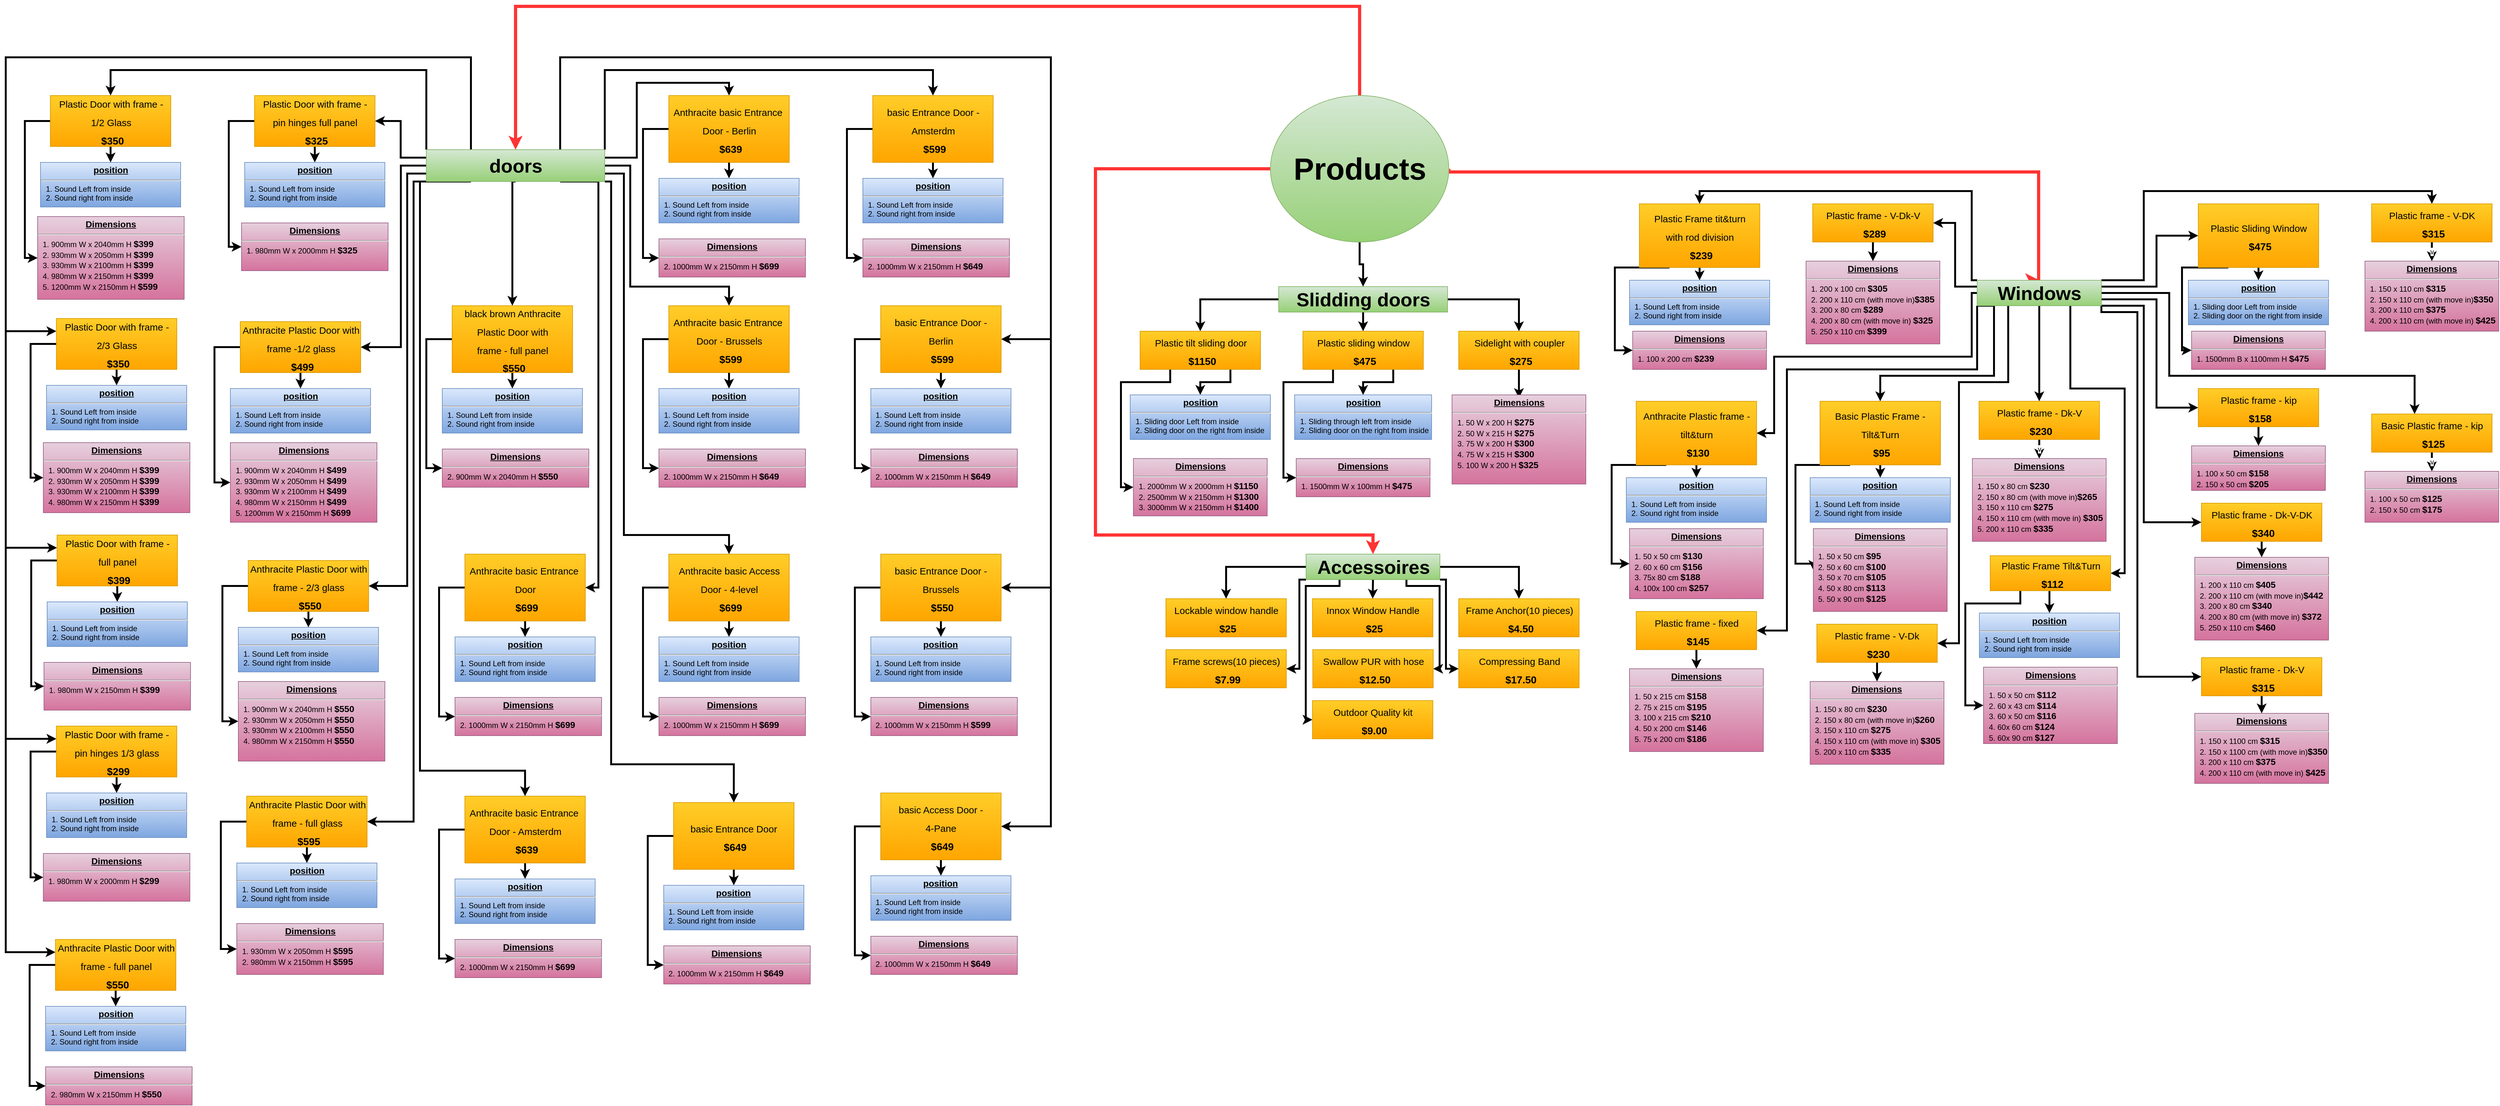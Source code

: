 <mxfile version="19.0.1" type="device"><diagram id="54QpPfu23Gee5GSex_qL" name="Page-1"><mxGraphModel dx="4109" dy="1946" grid="1" gridSize="10" guides="1" tooltips="1" connect="1" arrows="1" fold="1" page="1" pageScale="1" pageWidth="850" pageHeight="1100" math="0" shadow="0"><root><mxCell id="0"/><mxCell id="1" parent="0"/><mxCell id="yz93CNEFa9guU9wmlxMB-29" value="" style="edgeStyle=orthogonalEdgeStyle;rounded=0;orthogonalLoop=1;jettySize=auto;html=1;fontSize=15;strokeWidth=3;" parent="1" source="yz93CNEFa9guU9wmlxMB-22" target="yz93CNEFa9guU9wmlxMB-27" edge="1"><mxGeometry relative="1" as="geometry"/></mxCell><mxCell id="yz93CNEFa9guU9wmlxMB-30" style="edgeStyle=orthogonalEdgeStyle;rounded=0;orthogonalLoop=1;jettySize=auto;html=1;entryX=0.5;entryY=0;entryDx=0;entryDy=0;fontSize=15;strokeWidth=3;exitX=1;exitY=0.5;exitDx=0;exitDy=0;" parent="1" source="yz93CNEFa9guU9wmlxMB-22" target="yz93CNEFa9guU9wmlxMB-28" edge="1"><mxGeometry relative="1" as="geometry"><mxPoint x="520" y="170" as="sourcePoint"/></mxGeometry></mxCell><mxCell id="yz93CNEFa9guU9wmlxMB-32" style="edgeStyle=orthogonalEdgeStyle;rounded=0;orthogonalLoop=1;jettySize=auto;html=1;exitX=0;exitY=0.5;exitDx=0;exitDy=0;entryX=0.5;entryY=0;entryDx=0;entryDy=0;fontSize=15;strokeWidth=3;" parent="1" source="yz93CNEFa9guU9wmlxMB-22" target="yz93CNEFa9guU9wmlxMB-24" edge="1"><mxGeometry relative="1" as="geometry"/></mxCell><mxCell id="yz93CNEFa9guU9wmlxMB-22" value="&lt;font style=&quot;font-size: 30px;&quot;&gt;Slidding doors&lt;/font&gt;" style="text;strokeColor=#82b366;fillColor=#d5e8d4;html=1;fontSize=24;fontStyle=1;verticalAlign=middle;align=center;gradientColor=#97d077;" parent="1" vertex="1"><mxGeometry x="277.5" y="140" width="265" height="40" as="geometry"/></mxCell><mxCell id="yz93CNEFa9guU9wmlxMB-52" style="edgeStyle=orthogonalEdgeStyle;rounded=0;orthogonalLoop=1;jettySize=auto;html=1;exitX=0.75;exitY=1;exitDx=0;exitDy=0;fontSize=14;strokeWidth=3;" parent="1" source="yz93CNEFa9guU9wmlxMB-24" target="yz93CNEFa9guU9wmlxMB-33" edge="1"><mxGeometry relative="1" as="geometry"/></mxCell><mxCell id="yz93CNEFa9guU9wmlxMB-54" style="edgeStyle=orthogonalEdgeStyle;rounded=0;orthogonalLoop=1;jettySize=auto;html=1;exitX=0.25;exitY=1;exitDx=0;exitDy=0;entryX=0;entryY=0.5;entryDx=0;entryDy=0;fontSize=14;strokeWidth=3;" parent="1" source="yz93CNEFa9guU9wmlxMB-24" target="yz93CNEFa9guU9wmlxMB-34" edge="1"><mxGeometry relative="1" as="geometry"><Array as="points"><mxPoint x="107" y="290"/><mxPoint x="30" y="290"/><mxPoint x="30" y="455"/></Array></mxGeometry></mxCell><mxCell id="yz93CNEFa9guU9wmlxMB-24" value="&lt;font style=&quot;&quot;&gt;&lt;font style=&quot;font-size: 15px; font-weight: normal;&quot;&gt;Plastic tilt sliding door&lt;/font&gt;&lt;br&gt;&lt;span style=&quot;font-size: 16px;&quot;&gt;&amp;nbsp;$1150&lt;/span&gt;&lt;/font&gt;" style="text;strokeColor=#d79b00;fillColor=#ffcd28;html=1;fontSize=24;fontStyle=1;verticalAlign=middle;align=center;gradientColor=#ffa500;" parent="1" vertex="1"><mxGeometry x="60" y="210" width="189" height="60" as="geometry"/></mxCell><mxCell id="yz93CNEFa9guU9wmlxMB-53" style="edgeStyle=orthogonalEdgeStyle;rounded=0;orthogonalLoop=1;jettySize=auto;html=1;exitX=0.75;exitY=1;exitDx=0;exitDy=0;entryX=0.5;entryY=0;entryDx=0;entryDy=0;fontSize=14;strokeWidth=3;" parent="1" source="yz93CNEFa9guU9wmlxMB-27" target="yz93CNEFa9guU9wmlxMB-38" edge="1"><mxGeometry relative="1" as="geometry"/></mxCell><mxCell id="yz93CNEFa9guU9wmlxMB-55" style="edgeStyle=orthogonalEdgeStyle;rounded=0;orthogonalLoop=1;jettySize=auto;html=1;exitX=0.25;exitY=1;exitDx=0;exitDy=0;entryX=0;entryY=0.5;entryDx=0;entryDy=0;fontSize=14;strokeWidth=3;" parent="1" source="yz93CNEFa9guU9wmlxMB-27" target="yz93CNEFa9guU9wmlxMB-37" edge="1"><mxGeometry relative="1" as="geometry"><Array as="points"><mxPoint x="363" y="290"/><mxPoint x="285" y="290"/><mxPoint x="285" y="440"/></Array></mxGeometry></mxCell><mxCell id="yz93CNEFa9guU9wmlxMB-27" value="&lt;font style=&quot;&quot;&gt;&lt;font style=&quot;font-size: 15px; font-weight: normal;&quot;&gt;Plastic sliding window&lt;/font&gt;&lt;br&gt;&lt;span style=&quot;font-size: 16px;&quot;&gt;&amp;nbsp;$475&lt;/span&gt;&lt;/font&gt;" style="text;strokeColor=#d79b00;fillColor=#ffcd28;html=1;fontSize=24;fontStyle=1;verticalAlign=middle;align=center;gradientColor=#ffa500;" parent="1" vertex="1"><mxGeometry x="315.5" y="210" width="189" height="60" as="geometry"/></mxCell><mxCell id="yz93CNEFa9guU9wmlxMB-42" style="edgeStyle=orthogonalEdgeStyle;rounded=0;orthogonalLoop=1;jettySize=auto;html=1;exitX=0.5;exitY=1;exitDx=0;exitDy=0;entryX=0.5;entryY=0;entryDx=0;entryDy=0;fontSize=14;strokeWidth=3;" parent="1" source="yz93CNEFa9guU9wmlxMB-28" edge="1"><mxGeometry relative="1" as="geometry"><mxPoint x="654.5" y="315" as="targetPoint"/></mxGeometry></mxCell><mxCell id="yz93CNEFa9guU9wmlxMB-28" value="&lt;font style=&quot;&quot;&gt;&lt;font style=&quot;font-size: 15px; font-weight: normal;&quot;&gt;Sidelight with coupler&lt;/font&gt;&lt;br&gt;&lt;span style=&quot;font-size: 16px;&quot;&gt;&amp;nbsp;$275&lt;/span&gt;&lt;/font&gt;" style="text;strokeColor=#d79b00;fillColor=#ffcd28;html=1;fontSize=24;fontStyle=1;verticalAlign=middle;align=center;gradientColor=#ffa500;" parent="1" vertex="1"><mxGeometry x="560" y="210" width="189" height="60" as="geometry"/></mxCell><mxCell id="yz93CNEFa9guU9wmlxMB-33" value="&lt;p style=&quot;margin:0px;margin-top:4px;text-align:center;text-decoration:underline;&quot;&gt;&lt;span style=&quot;font-size: 14px;&quot;&gt;&lt;b&gt;position&lt;/b&gt;&lt;/span&gt;&lt;/p&gt;&lt;hr&gt;&lt;p style=&quot;margin:0px;margin-left:8px;&quot;&gt;1. Sliding door Left from inside&lt;br&gt;&lt;/p&gt;&lt;p style=&quot;margin:0px;margin-left:8px;&quot;&gt;2. Sliding door on the right from inside&lt;/p&gt;" style="verticalAlign=top;align=left;overflow=fill;fontSize=12;fontFamily=Helvetica;html=1;fillColor=#dae8fc;strokeColor=#6c8ebf;gradientColor=#7ea6e0;" parent="1" vertex="1"><mxGeometry x="44.5" y="310" width="220" height="70" as="geometry"/></mxCell><mxCell id="yz93CNEFa9guU9wmlxMB-34" value="&lt;p style=&quot;margin:0px;margin-top:4px;text-align:center;text-decoration:underline;&quot;&gt;&lt;span style=&quot;font-size: 14px;&quot;&gt;&lt;b&gt;Dimensions&lt;/b&gt;&lt;/span&gt;&lt;/p&gt;&lt;hr&gt;&lt;p style=&quot;margin:0px;margin-left:8px;&quot;&gt;1. 2000mm W x 2000mm H &lt;font style=&quot;font-size: 14px;&quot;&gt;&lt;b&gt;$1150&lt;/b&gt;&lt;/font&gt;&lt;/p&gt;&lt;p style=&quot;margin:0px;margin-left:8px;&quot;&gt;2. 2500mm W x 2150mm H &lt;font style=&quot;font-size: 14px;&quot;&gt;&lt;b&gt;$1300&lt;/b&gt;&lt;/font&gt;&lt;/p&gt;&lt;p style=&quot;margin:0px;margin-left:8px;&quot;&gt;3. 3000mm W x 2150mm H &lt;b&gt;&lt;font style=&quot;font-size: 14px;&quot;&gt;$1400&lt;/font&gt;&lt;/b&gt;&lt;/p&gt;" style="verticalAlign=top;align=left;overflow=fill;fontSize=12;fontFamily=Helvetica;html=1;fillColor=#e6d0de;strokeColor=#996185;gradientColor=#d5739d;" parent="1" vertex="1"><mxGeometry x="49.5" y="410" width="210" height="90" as="geometry"/></mxCell><mxCell id="yz93CNEFa9guU9wmlxMB-37" value="&lt;p style=&quot;margin:0px;margin-top:4px;text-align:center;text-decoration:underline;&quot;&gt;&lt;span style=&quot;font-size: 14px;&quot;&gt;&lt;b&gt;Dimensions&lt;/b&gt;&lt;/span&gt;&lt;/p&gt;&lt;hr&gt;&lt;p style=&quot;margin:0px;margin-left:8px;&quot;&gt;1. 1500mm W x 100mm H &lt;font style=&quot;font-size: 14px;&quot;&gt;&lt;b&gt;$475&lt;/b&gt;&lt;/font&gt;&lt;/p&gt;" style="verticalAlign=top;align=left;overflow=fill;fontSize=12;fontFamily=Helvetica;html=1;fillColor=#e6d0de;strokeColor=#996185;gradientColor=#d5739d;" parent="1" vertex="1"><mxGeometry x="305" y="410" width="210" height="60" as="geometry"/></mxCell><mxCell id="yz93CNEFa9guU9wmlxMB-38" value="&lt;p style=&quot;margin:0px;margin-top:4px;text-align:center;text-decoration:underline;&quot;&gt;&lt;span style=&quot;font-size: 14px;&quot;&gt;&lt;b&gt;position&lt;/b&gt;&lt;/span&gt;&lt;/p&gt;&lt;hr&gt;&lt;p style=&quot;margin:0px;margin-left:8px;&quot;&gt;1. Sliding through left from inside&lt;br&gt;&lt;/p&gt;&lt;p style=&quot;margin:0px;margin-left:8px;&quot;&gt;2. Sliding door on the right from inside&lt;/p&gt;" style="verticalAlign=top;align=left;overflow=fill;fontSize=12;fontFamily=Helvetica;html=1;fillColor=#dae8fc;strokeColor=#6c8ebf;gradientColor=#7ea6e0;" parent="1" vertex="1"><mxGeometry x="302.5" y="310" width="215" height="70" as="geometry"/></mxCell><mxCell id="yz93CNEFa9guU9wmlxMB-40" value="&lt;p style=&quot;margin:0px;margin-top:4px;text-align:center;text-decoration:underline;&quot;&gt;&lt;span style=&quot;font-size: 14px;&quot;&gt;&lt;b&gt;Dimensions&lt;/b&gt;&lt;/span&gt;&lt;/p&gt;&lt;hr&gt;&lt;p style=&quot;margin:0px;margin-left:8px;&quot;&gt;1. 50 W x 200 H &lt;font style=&quot;font-size: 14px;&quot;&gt;&lt;b&gt;$275&lt;/b&gt;&lt;/font&gt;&lt;/p&gt;&lt;p style=&quot;margin:0px;margin-left:8px;&quot;&gt;&lt;font style=&quot;font-size: 14px;&quot;&gt;&lt;span style=&quot;font-size: 12px;&quot;&gt;2. 50 W x 215 H&amp;nbsp;&lt;/span&gt;&lt;b&gt;$275&lt;/b&gt;&lt;b&gt;&lt;br&gt;&lt;/b&gt;&lt;/font&gt;&lt;/p&gt;&lt;p style=&quot;margin:0px;margin-left:8px;&quot;&gt;&lt;font style=&quot;font-size: 14px;&quot;&gt;&lt;span style=&quot;font-size: 12px;&quot;&gt;3. 75 W x 200 H&amp;nbsp;&lt;/span&gt;&lt;b&gt;$300&lt;/b&gt;&lt;b&gt;&lt;br&gt;&lt;/b&gt;&lt;/font&gt;&lt;/p&gt;&lt;p style=&quot;margin:0px;margin-left:8px;&quot;&gt;&lt;font style=&quot;font-size: 14px;&quot;&gt;&lt;span style=&quot;font-size: 12px;&quot;&gt;4. 75 W x 215 H&amp;nbsp;&lt;/span&gt;&lt;b&gt;$300&lt;/b&gt;&lt;b&gt;&lt;br&gt;&lt;/b&gt;&lt;/font&gt;&lt;/p&gt;&lt;p style=&quot;margin:0px;margin-left:8px;&quot;&gt;&lt;font style=&quot;font-size: 14px;&quot;&gt;&lt;span style=&quot;font-size: 12px;&quot;&gt;5. 100 W x 200 H&amp;nbsp;&lt;/span&gt;&lt;b&gt;$325&lt;/b&gt;&lt;b&gt;&lt;br&gt;&lt;/b&gt;&lt;/font&gt;&lt;/p&gt;" style="verticalAlign=top;align=left;overflow=fill;fontSize=12;fontFamily=Helvetica;html=1;fillColor=#e6d0de;strokeColor=#996185;gradientColor=#d5739d;" parent="1" vertex="1"><mxGeometry x="549.5" y="310" width="210" height="140" as="geometry"/></mxCell><mxCell id="7Q6bSYlxve2JqF2vgRH4-10" style="edgeStyle=orthogonalEdgeStyle;rounded=0;orthogonalLoop=1;jettySize=auto;html=1;exitX=0.5;exitY=1;exitDx=0;exitDy=0;entryX=0.5;entryY=0;entryDx=0;entryDy=0;strokeWidth=3;" parent="1" source="7Q6bSYlxve2JqF2vgRH4-1" target="7Q6bSYlxve2JqF2vgRH4-3" edge="1"><mxGeometry relative="1" as="geometry"/></mxCell><mxCell id="7Q6bSYlxve2JqF2vgRH4-14" style="edgeStyle=orthogonalEdgeStyle;rounded=0;orthogonalLoop=1;jettySize=auto;html=1;exitX=1;exitY=1;exitDx=0;exitDy=0;entryX=0;entryY=0.5;entryDx=0;entryDy=0;strokeWidth=3;" parent="1" source="7Q6bSYlxve2JqF2vgRH4-1" target="7Q6bSYlxve2JqF2vgRH4-7" edge="1"><mxGeometry relative="1" as="geometry"><Array as="points"><mxPoint x="540" y="600"/><mxPoint x="540" y="740"/></Array></mxGeometry></mxCell><mxCell id="7Q6bSYlxve2JqF2vgRH4-15" style="edgeStyle=orthogonalEdgeStyle;rounded=0;orthogonalLoop=1;jettySize=auto;html=1;exitX=0;exitY=1;exitDx=0;exitDy=0;entryX=1;entryY=0.5;entryDx=0;entryDy=0;strokeWidth=3;" parent="1" source="7Q6bSYlxve2JqF2vgRH4-1" target="7Q6bSYlxve2JqF2vgRH4-5" edge="1"><mxGeometry relative="1" as="geometry"><Array as="points"><mxPoint x="310" y="600"/><mxPoint x="310" y="740"/></Array></mxGeometry></mxCell><mxCell id="7Q6bSYlxve2JqF2vgRH4-16" style="edgeStyle=orthogonalEdgeStyle;rounded=0;orthogonalLoop=1;jettySize=auto;html=1;exitX=0.75;exitY=1;exitDx=0;exitDy=0;entryX=1;entryY=0.5;entryDx=0;entryDy=0;strokeWidth=3;" parent="1" source="7Q6bSYlxve2JqF2vgRH4-1" target="7Q6bSYlxve2JqF2vgRH4-6" edge="1"><mxGeometry relative="1" as="geometry"><Array as="points"><mxPoint x="478" y="610"/><mxPoint x="530" y="610"/><mxPoint x="530" y="740"/></Array></mxGeometry></mxCell><mxCell id="7Q6bSYlxve2JqF2vgRH4-17" style="edgeStyle=orthogonalEdgeStyle;rounded=0;orthogonalLoop=1;jettySize=auto;html=1;exitX=0.25;exitY=1;exitDx=0;exitDy=0;entryX=0;entryY=0.5;entryDx=0;entryDy=0;strokeWidth=3;" parent="1" source="7Q6bSYlxve2JqF2vgRH4-1" target="7Q6bSYlxve2JqF2vgRH4-8" edge="1"><mxGeometry relative="1" as="geometry"><Array as="points"><mxPoint x="373" y="610"/><mxPoint x="320" y="610"/><mxPoint x="320" y="820"/></Array></mxGeometry></mxCell><mxCell id="7Q6bSYlxve2JqF2vgRH4-18" style="edgeStyle=orthogonalEdgeStyle;rounded=0;orthogonalLoop=1;jettySize=auto;html=1;exitX=0;exitY=0.5;exitDx=0;exitDy=0;strokeWidth=3;" parent="1" source="7Q6bSYlxve2JqF2vgRH4-1" target="7Q6bSYlxve2JqF2vgRH4-2" edge="1"><mxGeometry relative="1" as="geometry"/></mxCell><mxCell id="7Q6bSYlxve2JqF2vgRH4-19" style="edgeStyle=orthogonalEdgeStyle;rounded=0;orthogonalLoop=1;jettySize=auto;html=1;exitX=1;exitY=0.5;exitDx=0;exitDy=0;strokeWidth=3;" parent="1" source="7Q6bSYlxve2JqF2vgRH4-1" target="7Q6bSYlxve2JqF2vgRH4-4" edge="1"><mxGeometry relative="1" as="geometry"/></mxCell><mxCell id="7Q6bSYlxve2JqF2vgRH4-1" value="&lt;font style=&quot;font-size: 30px;&quot;&gt;Accessoires&lt;/font&gt;" style="text;strokeColor=#82b366;fillColor=#d5e8d4;html=1;fontSize=24;fontStyle=1;verticalAlign=middle;align=center;gradientColor=#97d077;" parent="1" vertex="1"><mxGeometry x="320.5" y="560" width="210" height="40" as="geometry"/></mxCell><mxCell id="7Q6bSYlxve2JqF2vgRH4-2" value="&lt;font style=&quot;&quot;&gt;&lt;font style=&quot;font-size: 15px; font-weight: normal;&quot;&gt;Lockable window handle&lt;/font&gt;&lt;br&gt;&lt;span style=&quot;font-size: 16px;&quot;&gt;&amp;nbsp;$25&lt;/span&gt;&lt;/font&gt;" style="text;strokeColor=#d79b00;fillColor=#ffcd28;html=1;fontSize=24;fontStyle=1;verticalAlign=middle;align=center;gradientColor=#ffa500;" parent="1" vertex="1"><mxGeometry x="100.5" y="630" width="189" height="60" as="geometry"/></mxCell><mxCell id="7Q6bSYlxve2JqF2vgRH4-3" value="&lt;font style=&quot;&quot;&gt;&lt;font style=&quot;font-size: 15px; font-weight: normal;&quot;&gt;Innox Window Handle&lt;/font&gt;&lt;br&gt;&lt;span style=&quot;font-size: 16px;&quot;&gt;&amp;nbsp;$25&lt;/span&gt;&lt;/font&gt;" style="text;strokeColor=#d79b00;fillColor=#ffcd28;html=1;fontSize=24;fontStyle=1;verticalAlign=middle;align=center;gradientColor=#ffa500;" parent="1" vertex="1"><mxGeometry x="330.5" y="630" width="189" height="60" as="geometry"/></mxCell><mxCell id="7Q6bSYlxve2JqF2vgRH4-4" value="&lt;font style=&quot;&quot;&gt;&lt;font style=&quot;font-size: 15px; font-weight: normal;&quot;&gt;Frame Anchor(10 pieces)&lt;/font&gt;&lt;br&gt;&lt;span style=&quot;font-size: 16px;&quot;&gt;&amp;nbsp;$4.50&lt;/span&gt;&lt;/font&gt;" style="text;strokeColor=#d79b00;fillColor=#ffcd28;html=1;fontSize=24;fontStyle=1;verticalAlign=middle;align=center;gradientColor=#ffa500;" parent="1" vertex="1"><mxGeometry x="560" y="630" width="189" height="60" as="geometry"/></mxCell><mxCell id="7Q6bSYlxve2JqF2vgRH4-5" value="&lt;font style=&quot;&quot;&gt;&lt;font style=&quot;font-size: 15px; font-weight: normal;&quot;&gt;Frame screws(10 pieces)&lt;/font&gt;&lt;br&gt;&lt;span style=&quot;font-size: 16px;&quot;&gt;&amp;nbsp;$7.99&lt;/span&gt;&lt;/font&gt;" style="text;strokeColor=#d79b00;fillColor=#ffcd28;html=1;fontSize=24;fontStyle=1;verticalAlign=middle;align=center;gradientColor=#ffa500;" parent="1" vertex="1"><mxGeometry x="100.5" y="710" width="189" height="60" as="geometry"/></mxCell><mxCell id="7Q6bSYlxve2JqF2vgRH4-6" value="&lt;font style=&quot;&quot;&gt;&lt;font style=&quot;font-size: 15px; font-weight: normal;&quot;&gt;Swallow PUR with hose&lt;/font&gt;&lt;br&gt;&lt;span style=&quot;font-size: 16px;&quot;&gt;&amp;nbsp;$12.50&lt;/span&gt;&lt;/font&gt;" style="text;strokeColor=#d79b00;fillColor=#ffcd28;html=1;fontSize=24;fontStyle=1;verticalAlign=middle;align=center;gradientColor=#ffa500;" parent="1" vertex="1"><mxGeometry x="331" y="710" width="189" height="60" as="geometry"/></mxCell><mxCell id="7Q6bSYlxve2JqF2vgRH4-7" value="&lt;font style=&quot;&quot;&gt;&lt;font style=&quot;font-size: 15px; font-weight: normal;&quot;&gt;Compressing Band&lt;/font&gt;&lt;br&gt;&lt;span style=&quot;font-size: 16px;&quot;&gt;&amp;nbsp;$17.50&lt;/span&gt;&lt;/font&gt;" style="text;strokeColor=#d79b00;fillColor=#ffcd28;html=1;fontSize=24;fontStyle=1;verticalAlign=middle;align=center;gradientColor=#ffa500;" parent="1" vertex="1"><mxGeometry x="560" y="710" width="189" height="60" as="geometry"/></mxCell><mxCell id="7Q6bSYlxve2JqF2vgRH4-8" value="&lt;font style=&quot;&quot;&gt;&lt;font style=&quot;font-size: 15px; font-weight: normal;&quot;&gt;Outdoor Quality kit&lt;/font&gt;&lt;br&gt;&lt;span style=&quot;font-size: 16px;&quot;&gt;&amp;nbsp;$9.00&lt;/span&gt;&lt;/font&gt;" style="text;strokeColor=#d79b00;fillColor=#ffcd28;html=1;fontSize=24;fontStyle=1;verticalAlign=middle;align=center;gradientColor=#ffa500;" parent="1" vertex="1"><mxGeometry x="330.5" y="790" width="189" height="60" as="geometry"/></mxCell><mxCell id="7Q6bSYlxve2JqF2vgRH4-108" style="edgeStyle=orthogonalEdgeStyle;rounded=0;orthogonalLoop=1;jettySize=auto;html=1;exitX=0;exitY=0.5;exitDx=0;exitDy=0;entryX=0.5;entryY=0;entryDx=0;entryDy=0;strokeColor=#FF3333;strokeWidth=5;" parent="1" source="7Q6bSYlxve2JqF2vgRH4-9" target="7Q6bSYlxve2JqF2vgRH4-1" edge="1"><mxGeometry relative="1" as="geometry"><Array as="points"><mxPoint x="-10" y="-45"/><mxPoint x="-10" y="530"/><mxPoint x="425" y="530"/></Array></mxGeometry></mxCell><mxCell id="7Q6bSYlxve2JqF2vgRH4-110" style="edgeStyle=orthogonalEdgeStyle;rounded=0;orthogonalLoop=1;jettySize=auto;html=1;exitX=1;exitY=0.5;exitDx=0;exitDy=0;entryX=0.5;entryY=0;entryDx=0;entryDy=0;strokeColor=#FF3333;strokeWidth=5;" parent="1" source="7Q6bSYlxve2JqF2vgRH4-9" target="7Q6bSYlxve2JqF2vgRH4-21" edge="1"><mxGeometry relative="1" as="geometry"><Array as="points"><mxPoint x="545" y="-40"/><mxPoint x="1470" y="-40"/></Array></mxGeometry></mxCell><mxCell id="7Q6bSYlxve2JqF2vgRH4-246" style="edgeStyle=orthogonalEdgeStyle;rounded=0;orthogonalLoop=1;jettySize=auto;html=1;exitX=0.5;exitY=1;exitDx=0;exitDy=0;entryX=0.5;entryY=0;entryDx=0;entryDy=0;fontSize=48;strokeColor=#000000;strokeWidth=3;" parent="1" source="7Q6bSYlxve2JqF2vgRH4-9" target="yz93CNEFa9guU9wmlxMB-22" edge="1"><mxGeometry relative="1" as="geometry"/></mxCell><mxCell id="7Q6bSYlxve2JqF2vgRH4-247" style="edgeStyle=orthogonalEdgeStyle;rounded=0;orthogonalLoop=1;jettySize=auto;html=1;exitX=0.5;exitY=0;exitDx=0;exitDy=0;entryX=0.5;entryY=0;entryDx=0;entryDy=0;fontSize=48;strokeColor=#FF3333;strokeWidth=5;" parent="1" source="7Q6bSYlxve2JqF2vgRH4-9" target="7Q6bSYlxve2JqF2vgRH4-111" edge="1"><mxGeometry relative="1" as="geometry"><Array as="points"><mxPoint x="405" y="-300"/><mxPoint x="-920" y="-300"/></Array></mxGeometry></mxCell><mxCell id="7Q6bSYlxve2JqF2vgRH4-9" value="&lt;span style=&quot;font-weight: 700;&quot;&gt;&lt;font style=&quot;font-size: 48px;&quot;&gt;Products&lt;/font&gt;&lt;/span&gt;" style="ellipse;whiteSpace=wrap;html=1;fillColor=#d5e8d4;gradientColor=#97d077;strokeColor=#82b366;" parent="1" vertex="1"><mxGeometry x="264.5" y="-160" width="280" height="230" as="geometry"/></mxCell><mxCell id="7Q6bSYlxve2JqF2vgRH4-88" style="edgeStyle=orthogonalEdgeStyle;rounded=0;orthogonalLoop=1;jettySize=auto;html=1;exitX=0.5;exitY=1;exitDx=0;exitDy=0;strokeColor=#000000;strokeWidth=3;" parent="1" source="7Q6bSYlxve2JqF2vgRH4-21" target="7Q6bSYlxve2JqF2vgRH4-55" edge="1"><mxGeometry relative="1" as="geometry"/></mxCell><mxCell id="7Q6bSYlxve2JqF2vgRH4-89" style="edgeStyle=orthogonalEdgeStyle;rounded=0;orthogonalLoop=1;jettySize=auto;html=1;exitX=0.75;exitY=1;exitDx=0;exitDy=0;entryX=1;entryY=0.5;entryDx=0;entryDy=0;strokeColor=#000000;strokeWidth=3;" parent="1" source="7Q6bSYlxve2JqF2vgRH4-21" target="7Q6bSYlxve2JqF2vgRH4-59" edge="1"><mxGeometry relative="1" as="geometry"><Array as="points"><mxPoint x="1520" y="300"/><mxPoint x="1605" y="300"/><mxPoint x="1605" y="590"/></Array></mxGeometry></mxCell><mxCell id="7Q6bSYlxve2JqF2vgRH4-91" style="edgeStyle=orthogonalEdgeStyle;rounded=0;orthogonalLoop=1;jettySize=auto;html=1;exitX=1;exitY=1;exitDx=0;exitDy=0;entryX=0;entryY=0.5;entryDx=0;entryDy=0;strokeColor=#000000;strokeWidth=3;" parent="1" source="7Q6bSYlxve2JqF2vgRH4-21" target="7Q6bSYlxve2JqF2vgRH4-77" edge="1"><mxGeometry relative="1" as="geometry"><Array as="points"><mxPoint x="1569" y="180"/><mxPoint x="1625" y="180"/><mxPoint x="1625" y="753"/></Array></mxGeometry></mxCell><mxCell id="7Q6bSYlxve2JqF2vgRH4-93" style="edgeStyle=orthogonalEdgeStyle;rounded=0;orthogonalLoop=1;jettySize=auto;html=1;exitX=1;exitY=0.5;exitDx=0;exitDy=0;strokeColor=#000000;strokeWidth=3;" parent="1" source="7Q6bSYlxve2JqF2vgRH4-21" target="7Q6bSYlxve2JqF2vgRH4-86" edge="1"><mxGeometry relative="1" as="geometry"><Array as="points"><mxPoint x="1675" y="150"/><mxPoint x="1675" y="280"/><mxPoint x="2060" y="280"/></Array></mxGeometry></mxCell><mxCell id="7Q6bSYlxve2JqF2vgRH4-94" style="edgeStyle=orthogonalEdgeStyle;rounded=0;orthogonalLoop=1;jettySize=auto;html=1;exitX=1;exitY=0.75;exitDx=0;exitDy=0;entryX=0;entryY=0.5;entryDx=0;entryDy=0;strokeColor=#000000;strokeWidth=3;" parent="1" source="7Q6bSYlxve2JqF2vgRH4-21" target="7Q6bSYlxve2JqF2vgRH4-68" edge="1"><mxGeometry relative="1" as="geometry"><Array as="points"><mxPoint x="1655" y="160"/><mxPoint x="1655" y="330"/></Array></mxGeometry></mxCell><mxCell id="7Q6bSYlxve2JqF2vgRH4-95" style="edgeStyle=orthogonalEdgeStyle;rounded=0;orthogonalLoop=1;jettySize=auto;html=1;exitX=1;exitY=1;exitDx=0;exitDy=0;entryX=0;entryY=0.5;entryDx=0;entryDy=0;strokeColor=#000000;strokeWidth=3;" parent="1" source="7Q6bSYlxve2JqF2vgRH4-21" target="7Q6bSYlxve2JqF2vgRH4-74" edge="1"><mxGeometry relative="1" as="geometry"><Array as="points"><mxPoint x="1635" y="170"/><mxPoint x="1635" y="510"/></Array></mxGeometry></mxCell><mxCell id="7Q6bSYlxve2JqF2vgRH4-96" style="edgeStyle=orthogonalEdgeStyle;rounded=0;orthogonalLoop=1;jettySize=auto;html=1;exitX=1;exitY=0.25;exitDx=0;exitDy=0;entryX=0;entryY=0.5;entryDx=0;entryDy=0;strokeColor=#000000;strokeWidth=3;" parent="1" source="7Q6bSYlxve2JqF2vgRH4-21" target="7Q6bSYlxve2JqF2vgRH4-64" edge="1"><mxGeometry relative="1" as="geometry"><Array as="points"><mxPoint x="1655" y="140"/><mxPoint x="1655" y="60"/></Array></mxGeometry></mxCell><mxCell id="7Q6bSYlxve2JqF2vgRH4-97" style="edgeStyle=orthogonalEdgeStyle;rounded=0;orthogonalLoop=1;jettySize=auto;html=1;exitX=1;exitY=0;exitDx=0;exitDy=0;entryX=0.5;entryY=0;entryDx=0;entryDy=0;strokeColor=#000000;strokeWidth=3;" parent="1" source="7Q6bSYlxve2JqF2vgRH4-21" target="7Q6bSYlxve2JqF2vgRH4-83" edge="1"><mxGeometry relative="1" as="geometry"><Array as="points"><mxPoint x="1635" y="130"/><mxPoint x="1635" y="-10"/><mxPoint x="2087" y="-10"/></Array></mxGeometry></mxCell><mxCell id="7Q6bSYlxve2JqF2vgRH4-98" style="edgeStyle=orthogonalEdgeStyle;rounded=0;orthogonalLoop=1;jettySize=auto;html=1;exitX=0.25;exitY=1;exitDx=0;exitDy=0;entryX=1;entryY=0.5;entryDx=0;entryDy=0;strokeColor=#000000;strokeWidth=3;" parent="1" source="7Q6bSYlxve2JqF2vgRH4-21" target="7Q6bSYlxve2JqF2vgRH4-49" edge="1"><mxGeometry relative="1" as="geometry"><Array as="points"><mxPoint x="1422" y="290"/><mxPoint x="1345" y="290"/><mxPoint x="1345" y="700"/></Array></mxGeometry></mxCell><mxCell id="7Q6bSYlxve2JqF2vgRH4-100" style="edgeStyle=orthogonalEdgeStyle;rounded=0;orthogonalLoop=1;jettySize=auto;html=1;exitX=0;exitY=1;exitDx=0;exitDy=0;entryX=0.5;entryY=0;entryDx=0;entryDy=0;strokeColor=#000000;strokeWidth=3;" parent="1" source="7Q6bSYlxve2JqF2vgRH4-21" target="7Q6bSYlxve2JqF2vgRH4-45" edge="1"><mxGeometry relative="1" as="geometry"><Array as="points"><mxPoint x="1400" y="170"/><mxPoint x="1400" y="280"/><mxPoint x="1222" y="280"/></Array></mxGeometry></mxCell><mxCell id="7Q6bSYlxve2JqF2vgRH4-101" style="edgeStyle=orthogonalEdgeStyle;rounded=0;orthogonalLoop=1;jettySize=auto;html=1;exitX=0;exitY=0.25;exitDx=0;exitDy=0;entryX=1;entryY=0.5;entryDx=0;entryDy=0;strokeColor=#000000;strokeWidth=3;" parent="1" source="7Q6bSYlxve2JqF2vgRH4-21" target="7Q6bSYlxve2JqF2vgRH4-41" edge="1"><mxGeometry relative="1" as="geometry"/></mxCell><mxCell id="7Q6bSYlxve2JqF2vgRH4-102" style="edgeStyle=orthogonalEdgeStyle;rounded=0;orthogonalLoop=1;jettySize=auto;html=1;exitX=0;exitY=0;exitDx=0;exitDy=0;entryX=0.5;entryY=0;entryDx=0;entryDy=0;strokeColor=#000000;strokeWidth=3;" parent="1" source="7Q6bSYlxve2JqF2vgRH4-21" target="7Q6bSYlxve2JqF2vgRH4-22" edge="1"><mxGeometry relative="1" as="geometry"><Array as="points"><mxPoint x="1365" y="130"/><mxPoint x="1365" y="-10"/><mxPoint x="938" y="-10"/></Array></mxGeometry></mxCell><mxCell id="7Q6bSYlxve2JqF2vgRH4-103" style="edgeStyle=orthogonalEdgeStyle;rounded=0;orthogonalLoop=1;jettySize=auto;html=1;exitX=0;exitY=1;exitDx=0;exitDy=0;entryX=1;entryY=0.5;entryDx=0;entryDy=0;strokeColor=#000000;strokeWidth=3;" parent="1" source="7Q6bSYlxve2JqF2vgRH4-21" target="7Q6bSYlxve2JqF2vgRH4-36" edge="1"><mxGeometry relative="1" as="geometry"><Array as="points"><mxPoint x="1374" y="270"/><mxPoint x="1075" y="270"/><mxPoint x="1075" y="680"/></Array></mxGeometry></mxCell><mxCell id="7Q6bSYlxve2JqF2vgRH4-104" style="edgeStyle=orthogonalEdgeStyle;rounded=0;orthogonalLoop=1;jettySize=auto;html=1;exitX=0;exitY=0.5;exitDx=0;exitDy=0;strokeColor=#000000;strokeWidth=3;" parent="1" source="7Q6bSYlxve2JqF2vgRH4-21" target="7Q6bSYlxve2JqF2vgRH4-31" edge="1"><mxGeometry relative="1" as="geometry"><Array as="points"><mxPoint x="1365" y="150"/><mxPoint x="1365" y="250"/><mxPoint x="1055" y="250"/><mxPoint x="1055" y="370"/></Array></mxGeometry></mxCell><mxCell id="7Q6bSYlxve2JqF2vgRH4-21" value="&lt;font style=&quot;font-size: 30px;&quot;&gt;Windows&lt;/font&gt;" style="text;strokeColor=#82b366;fillColor=#d5e8d4;html=1;fontSize=24;fontStyle=1;verticalAlign=middle;align=center;gradientColor=#97d077;" parent="1" vertex="1"><mxGeometry x="1373.5" y="130" width="195" height="40" as="geometry"/></mxCell><mxCell id="7Q6bSYlxve2JqF2vgRH4-27" style="edgeStyle=orthogonalEdgeStyle;rounded=0;orthogonalLoop=1;jettySize=auto;html=1;exitX=0.5;exitY=1;exitDx=0;exitDy=0;entryX=0.5;entryY=0;entryDx=0;entryDy=0;strokeColor=#000000;strokeWidth=3;" parent="1" source="7Q6bSYlxve2JqF2vgRH4-22" target="7Q6bSYlxve2JqF2vgRH4-23" edge="1"><mxGeometry relative="1" as="geometry"/></mxCell><mxCell id="7Q6bSYlxve2JqF2vgRH4-28" style="edgeStyle=orthogonalEdgeStyle;rounded=0;orthogonalLoop=1;jettySize=auto;html=1;exitX=0.25;exitY=1;exitDx=0;exitDy=0;entryX=0;entryY=0.5;entryDx=0;entryDy=0;strokeColor=#000000;strokeWidth=3;" parent="1" source="7Q6bSYlxve2JqF2vgRH4-22" target="7Q6bSYlxve2JqF2vgRH4-24" edge="1"><mxGeometry relative="1" as="geometry"><Array as="points"><mxPoint x="805" y="110"/><mxPoint x="805" y="240"/></Array></mxGeometry></mxCell><mxCell id="7Q6bSYlxve2JqF2vgRH4-22" value="&lt;font style=&quot;line-height: 0.7;&quot;&gt;&lt;font style=&quot;font-size: 15px; font-weight: normal; line-height: 0.6;&quot;&gt;Plastic Frame tit&amp;amp;turn &lt;br&gt;with rod division&lt;/font&gt;&lt;br&gt;&lt;span style=&quot;font-size: 16px;&quot;&gt;&amp;nbsp;$239&lt;/span&gt;&lt;/font&gt;" style="text;strokeColor=#d79b00;fillColor=#ffcd28;html=1;fontSize=24;fontStyle=1;verticalAlign=middle;align=center;gradientColor=#ffa500;" parent="1" vertex="1"><mxGeometry x="843.5" y="10" width="189" height="100" as="geometry"/></mxCell><mxCell id="7Q6bSYlxve2JqF2vgRH4-23" value="&lt;p style=&quot;margin:0px;margin-top:4px;text-align:center;text-decoration:underline;&quot;&gt;&lt;span style=&quot;font-size: 14px;&quot;&gt;&lt;b&gt;position&lt;/b&gt;&lt;/span&gt;&lt;/p&gt;&lt;hr&gt;&lt;p style=&quot;margin:0px;margin-left:8px;&quot;&gt;1. Sound Left from inside&lt;br&gt;&lt;/p&gt;&lt;p style=&quot;margin:0px;margin-left:8px;&quot;&gt;2. Sound right from inside&lt;/p&gt;" style="verticalAlign=top;align=left;overflow=fill;fontSize=12;fontFamily=Helvetica;html=1;fillColor=#dae8fc;strokeColor=#6c8ebf;gradientColor=#7ea6e0;" parent="1" vertex="1"><mxGeometry x="828" y="130" width="220" height="70" as="geometry"/></mxCell><mxCell id="7Q6bSYlxve2JqF2vgRH4-24" value="&lt;p style=&quot;margin:0px;margin-top:4px;text-align:center;text-decoration:underline;&quot;&gt;&lt;span style=&quot;font-size: 14px;&quot;&gt;&lt;b&gt;Dimensions&lt;/b&gt;&lt;/span&gt;&lt;/p&gt;&lt;hr&gt;&lt;p style=&quot;margin:0px;margin-left:8px;&quot;&gt;1. 100 x 200 cm&amp;nbsp;&lt;font style=&quot;font-size: 14px;&quot;&gt;&lt;b&gt;$239&lt;/b&gt;&lt;/font&gt;&lt;/p&gt;" style="verticalAlign=top;align=left;overflow=fill;fontSize=12;fontFamily=Helvetica;html=1;fillColor=#e6d0de;strokeColor=#996185;gradientColor=#d5739d;" parent="1" vertex="1"><mxGeometry x="833" y="210" width="210" height="60" as="geometry"/></mxCell><mxCell id="7Q6bSYlxve2JqF2vgRH4-29" style="edgeStyle=orthogonalEdgeStyle;rounded=0;orthogonalLoop=1;jettySize=auto;html=1;exitX=0.5;exitY=1;exitDx=0;exitDy=0;entryX=0.5;entryY=0;entryDx=0;entryDy=0;strokeColor=#000000;strokeWidth=3;" parent="1" source="7Q6bSYlxve2JqF2vgRH4-31" target="7Q6bSYlxve2JqF2vgRH4-32" edge="1"><mxGeometry relative="1" as="geometry"/></mxCell><mxCell id="7Q6bSYlxve2JqF2vgRH4-30" style="edgeStyle=orthogonalEdgeStyle;rounded=0;orthogonalLoop=1;jettySize=auto;html=1;exitX=0.25;exitY=1;exitDx=0;exitDy=0;entryX=0;entryY=0.5;entryDx=0;entryDy=0;strokeColor=#000000;strokeWidth=3;" parent="1" source="7Q6bSYlxve2JqF2vgRH4-31" target="7Q6bSYlxve2JqF2vgRH4-33" edge="1"><mxGeometry relative="1" as="geometry"><Array as="points"><mxPoint x="800" y="420"/><mxPoint x="800" y="575"/></Array></mxGeometry></mxCell><mxCell id="7Q6bSYlxve2JqF2vgRH4-31" value="&lt;font style=&quot;line-height: 0.7;&quot;&gt;&lt;span style=&quot;font-size: 15px; font-weight: 400;&quot;&gt;Anthracite Plastic frame - &lt;br&gt;tilt&amp;amp;turn&lt;/span&gt;&lt;br&gt;&lt;span style=&quot;font-size: 16px;&quot;&gt;&amp;nbsp;$130&lt;/span&gt;&lt;/font&gt;" style="text;strokeColor=#d79b00;fillColor=#ffcd28;html=1;fontSize=24;fontStyle=1;verticalAlign=middle;align=center;gradientColor=#ffa500;" parent="1" vertex="1"><mxGeometry x="838.5" y="320" width="189" height="100" as="geometry"/></mxCell><mxCell id="7Q6bSYlxve2JqF2vgRH4-32" value="&lt;p style=&quot;margin:0px;margin-top:4px;text-align:center;text-decoration:underline;&quot;&gt;&lt;span style=&quot;font-size: 14px;&quot;&gt;&lt;b&gt;position&lt;/b&gt;&lt;/span&gt;&lt;/p&gt;&lt;hr&gt;&lt;p style=&quot;margin:0px;margin-left:8px;&quot;&gt;1. Sound Left from inside&lt;br&gt;&lt;/p&gt;&lt;p style=&quot;margin:0px;margin-left:8px;&quot;&gt;2. Sound right from inside&lt;/p&gt;" style="verticalAlign=top;align=left;overflow=fill;fontSize=12;fontFamily=Helvetica;html=1;fillColor=#dae8fc;strokeColor=#6c8ebf;gradientColor=#7ea6e0;" parent="1" vertex="1"><mxGeometry x="823" y="440" width="220" height="70" as="geometry"/></mxCell><mxCell id="7Q6bSYlxve2JqF2vgRH4-33" value="&lt;p style=&quot;margin:0px;margin-top:4px;text-align:center;text-decoration:underline;&quot;&gt;&lt;span style=&quot;font-size: 14px;&quot;&gt;&lt;b&gt;Dimensions&lt;/b&gt;&lt;/span&gt;&lt;/p&gt;&lt;hr&gt;&lt;p style=&quot;margin:0px;margin-left:8px;&quot;&gt;1. 50 x 50 cm&amp;nbsp;&lt;font style=&quot;font-size: 14px;&quot;&gt;&lt;b&gt;$130&lt;/b&gt;&lt;/font&gt;&lt;/p&gt;&lt;p style=&quot;margin:0px;margin-left:8px;&quot;&gt;2. 60 x 60 cm&amp;nbsp;&lt;font style=&quot;font-size: 14px;&quot;&gt;&lt;b&gt;$156&lt;/b&gt;&lt;/font&gt;&lt;/p&gt;&lt;p style=&quot;margin:0px;margin-left:8px;&quot;&gt;3. 75x 80 cm&amp;nbsp;&lt;b&gt;&lt;font style=&quot;font-size: 14px;&quot;&gt;$188&lt;/font&gt;&lt;/b&gt;&lt;/p&gt;&lt;p style=&quot;margin:0px;margin-left:8px;&quot;&gt;4. 100x 100 cm&amp;nbsp;&lt;b&gt;&lt;font style=&quot;font-size: 14px;&quot;&gt;$257&lt;/font&gt;&lt;/b&gt;&lt;b&gt;&lt;font style=&quot;font-size: 14px;&quot;&gt;&lt;br&gt;&lt;/font&gt;&lt;/b&gt;&lt;/p&gt;&lt;p style=&quot;margin:0px;margin-left:8px;&quot;&gt;&lt;br&gt;&lt;/p&gt;" style="verticalAlign=top;align=left;overflow=fill;fontSize=12;fontFamily=Helvetica;html=1;fillColor=#e6d0de;strokeColor=#996185;gradientColor=#d5739d;" parent="1" vertex="1"><mxGeometry x="828" y="520" width="210" height="110" as="geometry"/></mxCell><mxCell id="7Q6bSYlxve2JqF2vgRH4-39" style="edgeStyle=orthogonalEdgeStyle;rounded=0;orthogonalLoop=1;jettySize=auto;html=1;exitX=0.5;exitY=1;exitDx=0;exitDy=0;entryX=0.5;entryY=0;entryDx=0;entryDy=0;strokeColor=#000000;strokeWidth=3;" parent="1" source="7Q6bSYlxve2JqF2vgRH4-36" target="7Q6bSYlxve2JqF2vgRH4-38" edge="1"><mxGeometry relative="1" as="geometry"/></mxCell><mxCell id="7Q6bSYlxve2JqF2vgRH4-36" value="&lt;font style=&quot;line-height: 0.7;&quot;&gt;&lt;span style=&quot;font-size: 15px; font-weight: 400;&quot;&gt;Plastic frame - fixed&lt;/span&gt;&lt;br&gt;&lt;span style=&quot;font-size: 16px;&quot;&gt;&amp;nbsp;$145&lt;/span&gt;&lt;/font&gt;" style="text;strokeColor=#d79b00;fillColor=#ffcd28;html=1;fontSize=24;fontStyle=1;verticalAlign=middle;align=center;gradientColor=#ffa500;" parent="1" vertex="1"><mxGeometry x="838.5" y="650" width="189" height="60" as="geometry"/></mxCell><mxCell id="7Q6bSYlxve2JqF2vgRH4-38" value="&lt;p style=&quot;margin:0px;margin-top:4px;text-align:center;text-decoration:underline;&quot;&gt;&lt;span style=&quot;font-size: 14px;&quot;&gt;&lt;b&gt;Dimensions&lt;/b&gt;&lt;/span&gt;&lt;/p&gt;&lt;hr&gt;&lt;p style=&quot;margin:0px;margin-left:8px;&quot;&gt;1. 50 x 215 cm&amp;nbsp;&lt;font style=&quot;font-size: 14px;&quot;&gt;&lt;b&gt;$158&lt;/b&gt;&lt;/font&gt;&lt;/p&gt;&lt;p style=&quot;margin:0px;margin-left:8px;&quot;&gt;2. 75 x 215 cm&amp;nbsp;&lt;font style=&quot;font-size: 14px;&quot;&gt;&lt;b&gt;$195&lt;/b&gt;&lt;/font&gt;&lt;/p&gt;&lt;p style=&quot;margin:0px;margin-left:8px;&quot;&gt;3. 100 x 215 cm&amp;nbsp;&lt;b&gt;&lt;font style=&quot;font-size: 14px;&quot;&gt;$210&lt;/font&gt;&lt;/b&gt;&lt;/p&gt;&lt;p style=&quot;margin:0px;margin-left:8px;&quot;&gt;4. 50 x 200 cm&amp;nbsp;&lt;b&gt;&lt;font style=&quot;font-size: 14px;&quot;&gt;$146&lt;/font&gt;&lt;/b&gt;&lt;b&gt;&lt;font style=&quot;font-size: 14px;&quot;&gt;&lt;br&gt;&lt;/font&gt;&lt;/b&gt;&lt;/p&gt;&lt;p style=&quot;margin:0px;margin-left:8px;&quot;&gt;5. 75 x 200 cm&amp;nbsp;&lt;b&gt;&lt;font style=&quot;font-size: 14px;&quot;&gt;$186&lt;/font&gt;&lt;/b&gt;&lt;b&gt;&lt;font style=&quot;font-size: 14px;&quot;&gt;&lt;br&gt;&lt;/font&gt;&lt;/b&gt;&lt;/p&gt;&lt;p style=&quot;margin:0px;margin-left:8px;&quot;&gt;&lt;br&gt;&lt;/p&gt;" style="verticalAlign=top;align=left;overflow=fill;fontSize=12;fontFamily=Helvetica;html=1;fillColor=#e6d0de;strokeColor=#996185;gradientColor=#d5739d;" parent="1" vertex="1"><mxGeometry x="828" y="740" width="210" height="130" as="geometry"/></mxCell><mxCell id="7Q6bSYlxve2JqF2vgRH4-40" style="edgeStyle=orthogonalEdgeStyle;rounded=0;orthogonalLoop=1;jettySize=auto;html=1;exitX=0.5;exitY=1;exitDx=0;exitDy=0;entryX=0.5;entryY=0;entryDx=0;entryDy=0;strokeColor=#000000;strokeWidth=3;" parent="1" source="7Q6bSYlxve2JqF2vgRH4-41" target="7Q6bSYlxve2JqF2vgRH4-42" edge="1"><mxGeometry relative="1" as="geometry"/></mxCell><mxCell id="7Q6bSYlxve2JqF2vgRH4-41" value="&lt;font style=&quot;line-height: 0.7;&quot;&gt;&lt;span style=&quot;font-size: 15px; font-weight: 400;&quot;&gt;Plastic frame - V-Dk-V&lt;/span&gt;&lt;br&gt;&lt;span style=&quot;font-size: 16px;&quot;&gt;&amp;nbsp;$289&lt;/span&gt;&lt;/font&gt;" style="text;strokeColor=#d79b00;fillColor=#ffcd28;html=1;fontSize=24;fontStyle=1;verticalAlign=middle;align=center;gradientColor=#ffa500;" parent="1" vertex="1"><mxGeometry x="1115.5" y="10" width="189" height="60" as="geometry"/></mxCell><mxCell id="7Q6bSYlxve2JqF2vgRH4-42" value="&lt;p style=&quot;margin:0px;margin-top:4px;text-align:center;text-decoration:underline;&quot;&gt;&lt;span style=&quot;font-size: 14px;&quot;&gt;&lt;b&gt;Dimensions&lt;/b&gt;&lt;/span&gt;&lt;/p&gt;&lt;hr&gt;&lt;p style=&quot;margin:0px;margin-left:8px;&quot;&gt;1. 200 x 100 cm&amp;nbsp;&lt;font style=&quot;font-size: 14px;&quot;&gt;&lt;b&gt;$305&lt;/b&gt;&lt;/font&gt;&lt;/p&gt;&lt;p style=&quot;margin:0px;margin-left:8px;&quot;&gt;2. 200 x 110 cm (with move in)&lt;font style=&quot;font-size: 14px;&quot;&gt;&lt;b&gt;$385&lt;/b&gt;&lt;/font&gt;&lt;/p&gt;&lt;p style=&quot;margin:0px;margin-left:8px;&quot;&gt;3. 200 x 80 cm&amp;nbsp;&lt;b&gt;&lt;font style=&quot;font-size: 14px;&quot;&gt;$289&lt;/font&gt;&lt;/b&gt;&lt;/p&gt;&lt;p style=&quot;margin:0px;margin-left:8px;&quot;&gt;4. 200 x 80 cm (with move in)&amp;nbsp;&lt;b&gt;&lt;font style=&quot;font-size: 14px;&quot;&gt;$325&lt;/font&gt;&lt;/b&gt;&lt;b&gt;&lt;font style=&quot;font-size: 14px;&quot;&gt;&lt;br&gt;&lt;/font&gt;&lt;/b&gt;&lt;/p&gt;&lt;p style=&quot;margin:0px;margin-left:8px;&quot;&gt;5. 250 x 110 cm&amp;nbsp;&lt;b&gt;&lt;font style=&quot;font-size: 14px;&quot;&gt;$399&lt;/font&gt;&lt;/b&gt;&lt;b&gt;&lt;font style=&quot;font-size: 14px;&quot;&gt;&lt;br&gt;&lt;/font&gt;&lt;/b&gt;&lt;/p&gt;&lt;p style=&quot;margin:0px;margin-left:8px;&quot;&gt;&lt;br&gt;&lt;/p&gt;" style="verticalAlign=top;align=left;overflow=fill;fontSize=12;fontFamily=Helvetica;html=1;fillColor=#e6d0de;strokeColor=#996185;gradientColor=#d5739d;" parent="1" vertex="1"><mxGeometry x="1105" y="100" width="210" height="130" as="geometry"/></mxCell><mxCell id="7Q6bSYlxve2JqF2vgRH4-43" style="edgeStyle=orthogonalEdgeStyle;rounded=0;orthogonalLoop=1;jettySize=auto;html=1;exitX=0.5;exitY=1;exitDx=0;exitDy=0;entryX=0.5;entryY=0;entryDx=0;entryDy=0;strokeColor=#000000;strokeWidth=3;" parent="1" source="7Q6bSYlxve2JqF2vgRH4-45" target="7Q6bSYlxve2JqF2vgRH4-46" edge="1"><mxGeometry relative="1" as="geometry"/></mxCell><mxCell id="7Q6bSYlxve2JqF2vgRH4-44" style="edgeStyle=orthogonalEdgeStyle;rounded=0;orthogonalLoop=1;jettySize=auto;html=1;exitX=0.25;exitY=1;exitDx=0;exitDy=0;entryX=0;entryY=0.5;entryDx=0;entryDy=0;strokeColor=#000000;strokeWidth=3;" parent="1" source="7Q6bSYlxve2JqF2vgRH4-45" target="7Q6bSYlxve2JqF2vgRH4-47" edge="1"><mxGeometry relative="1" as="geometry"><Array as="points"><mxPoint x="1088.47" y="420"/><mxPoint x="1088.47" y="575"/></Array></mxGeometry></mxCell><mxCell id="7Q6bSYlxve2JqF2vgRH4-45" value="&lt;font style=&quot;line-height: 0.7;&quot;&gt;&lt;span style=&quot;font-size: 15px; font-weight: 400;&quot;&gt;Basic Plastic Frame - &lt;br&gt;Tilt&amp;amp;Turn&lt;/span&gt;&lt;br&gt;&lt;span style=&quot;font-size: 16px;&quot;&gt;&amp;nbsp;$95&lt;/span&gt;&lt;/font&gt;" style="text;strokeColor=#d79b00;fillColor=#ffcd28;html=1;fontSize=24;fontStyle=1;verticalAlign=middle;align=center;gradientColor=#ffa500;" parent="1" vertex="1"><mxGeometry x="1126.97" y="320" width="189" height="100" as="geometry"/></mxCell><mxCell id="7Q6bSYlxve2JqF2vgRH4-46" value="&lt;p style=&quot;margin:0px;margin-top:4px;text-align:center;text-decoration:underline;&quot;&gt;&lt;span style=&quot;font-size: 14px;&quot;&gt;&lt;b&gt;position&lt;/b&gt;&lt;/span&gt;&lt;/p&gt;&lt;hr&gt;&lt;p style=&quot;margin:0px;margin-left:8px;&quot;&gt;1. Sound Left from inside&lt;br&gt;&lt;/p&gt;&lt;p style=&quot;margin:0px;margin-left:8px;&quot;&gt;2. Sound right from inside&lt;/p&gt;" style="verticalAlign=top;align=left;overflow=fill;fontSize=12;fontFamily=Helvetica;html=1;fillColor=#dae8fc;strokeColor=#6c8ebf;gradientColor=#7ea6e0;" parent="1" vertex="1"><mxGeometry x="1111.47" y="440" width="220" height="70" as="geometry"/></mxCell><mxCell id="7Q6bSYlxve2JqF2vgRH4-47" value="&lt;p style=&quot;margin:0px;margin-top:4px;text-align:center;text-decoration:underline;&quot;&gt;&lt;span style=&quot;font-size: 14px;&quot;&gt;&lt;b&gt;Dimensions&lt;/b&gt;&lt;/span&gt;&lt;/p&gt;&lt;hr&gt;&lt;p style=&quot;margin:0px;margin-left:8px;&quot;&gt;1. 50 x 50 cm&amp;nbsp;&lt;font style=&quot;font-size: 14px;&quot;&gt;&lt;b&gt;$95&lt;/b&gt;&lt;/font&gt;&lt;/p&gt;&lt;p style=&quot;margin:0px;margin-left:8px;&quot;&gt;2. 50 x 60 cm&amp;nbsp;&lt;font style=&quot;font-size: 14px;&quot;&gt;&lt;b&gt;$100&lt;/b&gt;&lt;/font&gt;&lt;/p&gt;&lt;p style=&quot;margin:0px;margin-left:8px;&quot;&gt;3. 50 x 70 cm&amp;nbsp;&lt;b&gt;&lt;font style=&quot;font-size: 14px;&quot;&gt;$105&lt;/font&gt;&lt;/b&gt;&lt;/p&gt;&lt;p style=&quot;margin:0px;margin-left:8px;&quot;&gt;4. 50 x 80 cm&amp;nbsp;&lt;b&gt;&lt;font style=&quot;font-size: 14px;&quot;&gt;$113&lt;/font&gt;&lt;/b&gt;&lt;b&gt;&lt;font style=&quot;font-size: 14px;&quot;&gt;&lt;br&gt;&lt;/font&gt;&lt;/b&gt;&lt;/p&gt;&lt;p style=&quot;margin:0px;margin-left:8px;&quot;&gt;5. 50 x 90 cm&amp;nbsp;&lt;b&gt;&lt;font style=&quot;font-size: 14px;&quot;&gt;$125&lt;/font&gt;&lt;/b&gt;&lt;b&gt;&lt;font style=&quot;font-size: 14px;&quot;&gt;&lt;br&gt;&lt;/font&gt;&lt;/b&gt;&lt;/p&gt;&lt;p style=&quot;margin:0px;margin-left:8px;&quot;&gt;&lt;br&gt;&lt;/p&gt;" style="verticalAlign=top;align=left;overflow=fill;fontSize=12;fontFamily=Helvetica;html=1;fillColor=#e6d0de;strokeColor=#996185;gradientColor=#d5739d;" parent="1" vertex="1"><mxGeometry x="1116.47" y="520" width="210" height="130" as="geometry"/></mxCell><mxCell id="7Q6bSYlxve2JqF2vgRH4-48" style="edgeStyle=orthogonalEdgeStyle;rounded=0;orthogonalLoop=1;jettySize=auto;html=1;exitX=0.5;exitY=1;exitDx=0;exitDy=0;entryX=0.5;entryY=0;entryDx=0;entryDy=0;strokeColor=#000000;strokeWidth=3;" parent="1" source="7Q6bSYlxve2JqF2vgRH4-49" target="7Q6bSYlxve2JqF2vgRH4-50" edge="1"><mxGeometry relative="1" as="geometry"/></mxCell><mxCell id="7Q6bSYlxve2JqF2vgRH4-49" value="&lt;font style=&quot;line-height: 0.7;&quot;&gt;&lt;span style=&quot;font-size: 15px; font-weight: 400;&quot;&gt;Plastic frame - V-Dk&lt;/span&gt;&lt;br&gt;&lt;span style=&quot;font-size: 16px;&quot;&gt;&amp;nbsp;$230&lt;/span&gt;&lt;/font&gt;" style="text;strokeColor=#d79b00;fillColor=#ffcd28;html=1;fontSize=24;fontStyle=1;verticalAlign=middle;align=center;gradientColor=#ffa500;" parent="1" vertex="1"><mxGeometry x="1121.97" y="670" width="189" height="60" as="geometry"/></mxCell><mxCell id="7Q6bSYlxve2JqF2vgRH4-50" value="&lt;p style=&quot;margin:0px;margin-top:4px;text-align:center;text-decoration:underline;&quot;&gt;&lt;span style=&quot;font-size: 14px;&quot;&gt;&lt;b&gt;Dimensions&lt;/b&gt;&lt;/span&gt;&lt;/p&gt;&lt;hr&gt;&lt;p style=&quot;margin:0px;margin-left:8px;&quot;&gt;1. 150 x 80 cm&amp;nbsp;&lt;font style=&quot;font-size: 14px;&quot;&gt;&lt;b&gt;$230&lt;/b&gt;&lt;/font&gt;&lt;/p&gt;&lt;p style=&quot;margin:0px;margin-left:8px;&quot;&gt;2. 150 x 80 cm (with move in)&lt;font style=&quot;font-size: 14px;&quot;&gt;&lt;b&gt;$260&lt;/b&gt;&lt;/font&gt;&lt;/p&gt;&lt;p style=&quot;margin:0px;margin-left:8px;&quot;&gt;3. 150 x 110 cm&amp;nbsp;&lt;b&gt;&lt;font style=&quot;font-size: 14px;&quot;&gt;$275&lt;/font&gt;&lt;/b&gt;&lt;/p&gt;&lt;p style=&quot;margin:0px;margin-left:8px;&quot;&gt;4. 150 x 110 cm (with move in)&amp;nbsp;&lt;b&gt;&lt;font style=&quot;font-size: 14px;&quot;&gt;$305&lt;/font&gt;&lt;/b&gt;&lt;b&gt;&lt;font style=&quot;font-size: 14px;&quot;&gt;&lt;br&gt;&lt;/font&gt;&lt;/b&gt;&lt;/p&gt;&lt;p style=&quot;margin:0px;margin-left:8px;&quot;&gt;5. 200 x 110 cm&amp;nbsp;&lt;b&gt;&lt;font style=&quot;font-size: 14px;&quot;&gt;$335&lt;/font&gt;&lt;/b&gt;&lt;b&gt;&lt;font style=&quot;font-size: 14px;&quot;&gt;&lt;br&gt;&lt;/font&gt;&lt;/b&gt;&lt;/p&gt;&lt;p style=&quot;margin:0px;margin-left:8px;&quot;&gt;&lt;br&gt;&lt;/p&gt;" style="verticalAlign=top;align=left;overflow=fill;fontSize=12;fontFamily=Helvetica;html=1;fillColor=#e6d0de;strokeColor=#996185;gradientColor=#d5739d;" parent="1" vertex="1"><mxGeometry x="1111.47" y="760" width="210" height="130" as="geometry"/></mxCell><mxCell id="7Q6bSYlxve2JqF2vgRH4-54" value="v&lt;span style=&quot;color: rgba(0, 0, 0, 0); font-family: monospace; font-size: 0px; text-align: start; background-color: rgb(248, 249, 250);&quot;&gt;%3CmxGraphModel%3E%3Croot%3E%3CmxCell%20id%3D%220%22%2F%3E%3CmxCell%20id%3D%221%22%20parent%3D%220%22%2F%3E%3CmxCell%20id%3D%222%22%20style%3D%22edgeStyle%3DorthogonalEdgeStyle%3Brounded%3D0%3BorthogonalLoop%3D1%3BjettySize%3Dauto%3Bhtml%3D1%3BexitX%3D0.5%3BexitY%3D1%3BexitDx%3D0%3BexitDy%3D0%3BentryX%3D0.5%3BentryY%3D0%3BentryDx%3D0%3BentryDy%3D0%3BstrokeColor%3D%23000000%3BstrokeWidth%3D3%3B%22%20edge%3D%221%22%20source%3D%223%22%20target%3D%224%22%20parent%3D%221%22%3E%3CmxGeometry%20relative%3D%221%22%20as%3D%22geometry%22%2F%3E%3C%2FmxCell%3E%3CmxCell%20id%3D%223%22%20value%3D%22%26lt%3Bfont%20style%3D%26quot%3Bline-height%3A%200.7%3B%26quot%3B%26gt%3B%26lt%3Bspan%20style%3D%26quot%3Bfont-size%3A%2015px%3B%20font-weight%3A%20400%3B%26quot%3B%26gt%3BPlastic%20frame%20-%20Dk-V%26lt%3B%2Fspan%26gt%3B%26lt%3Bbr%26gt%3B%26lt%3Bspan%20style%3D%26quot%3Bfont-size%3A%2016px%3B%26quot%3B%26gt%3B%26amp%3Bnbsp%3B%24230%26lt%3B%2Fspan%26gt%3B%26lt%3B%2Ffont%26gt%3B%22%20style%3D%22text%3BstrokeColor%3D%23d79b00%3BfillColor%3D%23ffcd28%3Bhtml%3D1%3BfontSize%3D24%3BfontStyle%3D1%3BverticalAlign%3Dmiddle%3Balign%3Dcenter%3BgradientColor%3D%23ffa500%3B%22%20vertex%3D%221%22%20parent%3D%221%22%3E%3CmxGeometry%20x%3D%221750.5%22%20y%3D%22580%22%20width%3D%22189%22%20height%3D%2260%22%20as%3D%22geometry%22%2F%3E%3C%2FmxCell%3E%3CmxCell%20id%3D%224%22%20value%3D%22%26lt%3Bp%20style%3D%26quot%3Bmargin%3A0px%3Bmargin-top%3A4px%3Btext-align%3Acenter%3Btext-decoration%3Aunderline%3B%26quot%3B%26gt%3B%26lt%3Bspan%20style%3D%26quot%3Bfont-size%3A%2014px%3B%26quot%3B%26gt%3B%26lt%3Bb%26gt%3BDimensions%26lt%3B%2Fb%26gt%3B%26lt%3B%2Fspan%26gt%3B%26lt%3B%2Fp%26gt%3B%26lt%3Bhr%26gt%3B%26lt%3Bp%20style%3D%26quot%3Bmargin%3A0px%3Bmargin-left%3A8px%3B%26quot%3B%26gt%3B1.%20150%20x%2080%20cm%26amp%3Bnbsp%3B%26lt%3Bfont%20style%3D%26quot%3Bfont-size%3A%2014px%3B%26quot%3B%26gt%3B%26lt%3Bb%26gt%3B%24230%26lt%3B%2Fb%26gt%3B%26lt%3B%2Ffont%26gt%3B%26lt%3B%2Fp%26gt%3B%26lt%3Bp%20style%3D%26quot%3Bmargin%3A0px%3Bmargin-left%3A8px%3B%26quot%3B%26gt%3B2.%20150%20x%2080%20cm%20(with%20move%20in)%26lt%3Bfont%20style%3D%26quot%3Bfont-size%3A%2014px%3B%26quot%3B%26gt%3B%26lt%3Bb%26gt%3B%24265%26lt%3B%2Fb%26gt%3B%26lt%3B%2Ffont%26gt%3B%26lt%3B%2Fp%26gt%3B%26lt%3Bp%20style%3D%26quot%3Bmargin%3A0px%3Bmargin-left%3A8px%3B%26quot%3B%26gt%3B3.%20150%20x%20110%20cm%26amp%3Bnbsp%3B%26lt%3Bb%26gt%3B%26lt%3Bfont%20style%3D%26quot%3Bfont-size%3A%2014px%3B%26quot%3B%26gt%3B%24275%26lt%3B%2Ffont%26gt%3B%26lt%3B%2Fb%26gt%3B%26lt%3B%2Fp%26gt%3B%26lt%3Bp%20style%3D%26quot%3Bmargin%3A0px%3Bmargin-left%3A8px%3B%26quot%3B%26gt%3B4.%20150%20x%20110%20cm%20(with%20move%20in)%26amp%3Bnbsp%3B%26lt%3Bb%26gt%3B%26lt%3Bfont%20style%3D%26quot%3Bfont-size%3A%2014px%3B%26quot%3B%26gt%3B%24305%26lt%3B%2Ffont%26gt%3B%26lt%3B%2Fb%26gt%3B%26lt%3Bb%26gt%3B%26lt%3Bfont%20style%3D%26quot%3Bfont-size%3A%2014px%3B%26quot%3B%26gt%3B%26lt%3Bbr%26gt%3B%26lt%3B%2Ffont%26gt%3B%26lt%3B%2Fb%26gt%3B%26lt%3B%2Fp%26gt%3B%26lt%3Bp%20style%3D%26quot%3Bmargin%3A0px%3Bmargin-left%3A8px%3B%26quot%3B%26gt%3B5.%20200%20x%20110%20cm%26amp%3Bnbsp%3B%26lt%3Bb%26gt%3B%26lt%3Bfont%20style%3D%26quot%3Bfont-size%3A%2014px%3B%26quot%3B%26gt%3B%24335%26lt%3B%2Ffont%26gt%3B%26lt%3B%2Fb%26gt%3B%26lt%3Bb%26gt%3B%26lt%3Bfont%20style%3D%26quot%3Bfont-size%3A%2014px%3B%26quot%3B%26gt%3B%26lt%3Bbr%26gt%3B%26lt%3B%2Ffont%26gt%3B%26lt%3B%2Fb%26gt%3B%26lt%3B%2Fp%26gt%3B%26lt%3Bp%20style%3D%26quot%3Bmargin%3A0px%3Bmargin-left%3A8px%3B%26quot%3B%26gt%3B%26lt%3Bbr%26gt%3B%26lt%3B%2Fp%26gt%3B%22%20style%3D%22verticalAlign%3Dtop%3Balign%3Dleft%3Boverflow%3Dfill%3BfontSize%3D12%3BfontFamily%3DHelvetica%3Bhtml%3D1%3BfillColor%3D%23e6d0de%3BstrokeColor%3D%23996185%3BgradientColor%3D%23d5739d%3B%22%20vertex%3D%221%22%20parent%3D%221%22%3E%3CmxGeometry%20x%3D%221740%22%20y%3D%22670%22%20width%3D%22210%22%20height%3D%22130%22%20as%3D%22geometry%22%2F%3E%3C%2FmxCell%3E%3C%2Froot%3E%3C%2FmxGraphModel%3E&lt;/span&gt;" style="edgeStyle=orthogonalEdgeStyle;rounded=0;orthogonalLoop=1;jettySize=auto;html=1;exitX=0.5;exitY=1;exitDx=0;exitDy=0;entryX=0.5;entryY=0;entryDx=0;entryDy=0;strokeColor=#000000;strokeWidth=3;" parent="1" source="7Q6bSYlxve2JqF2vgRH4-55" target="7Q6bSYlxve2JqF2vgRH4-56" edge="1"><mxGeometry relative="1" as="geometry"/></mxCell><mxCell id="7Q6bSYlxve2JqF2vgRH4-55" value="&lt;font style=&quot;line-height: 0.7;&quot;&gt;&lt;span style=&quot;font-size: 15px; font-weight: 400;&quot;&gt;Plastic frame - Dk-V&lt;/span&gt;&lt;br&gt;&lt;span style=&quot;font-size: 16px;&quot;&gt;&amp;nbsp;$230&lt;/span&gt;&lt;/font&gt;" style="text;strokeColor=#d79b00;fillColor=#ffcd28;html=1;fontSize=24;fontStyle=1;verticalAlign=middle;align=center;gradientColor=#ffa500;" parent="1" vertex="1"><mxGeometry x="1376.5" y="320" width="189" height="60" as="geometry"/></mxCell><mxCell id="7Q6bSYlxve2JqF2vgRH4-56" value="&lt;p style=&quot;margin:0px;margin-top:4px;text-align:center;text-decoration:underline;&quot;&gt;&lt;span style=&quot;font-size: 14px;&quot;&gt;&lt;b&gt;Dimensions&lt;/b&gt;&lt;/span&gt;&lt;/p&gt;&lt;hr&gt;&lt;p style=&quot;margin:0px;margin-left:8px;&quot;&gt;1. 150 x 80 cm&amp;nbsp;&lt;font style=&quot;font-size: 14px;&quot;&gt;&lt;b&gt;$230&lt;/b&gt;&lt;/font&gt;&lt;/p&gt;&lt;p style=&quot;margin:0px;margin-left:8px;&quot;&gt;2. 150 x 80 cm (with move in)&lt;font style=&quot;font-size: 14px;&quot;&gt;&lt;b&gt;$265&lt;/b&gt;&lt;/font&gt;&lt;/p&gt;&lt;p style=&quot;margin:0px;margin-left:8px;&quot;&gt;3. 150 x 110 cm&amp;nbsp;&lt;b&gt;&lt;font style=&quot;font-size: 14px;&quot;&gt;$275&lt;/font&gt;&lt;/b&gt;&lt;/p&gt;&lt;p style=&quot;margin:0px;margin-left:8px;&quot;&gt;4. 150 x 110 cm (with move in)&amp;nbsp;&lt;b&gt;&lt;font style=&quot;font-size: 14px;&quot;&gt;$305&lt;/font&gt;&lt;/b&gt;&lt;b&gt;&lt;font style=&quot;font-size: 14px;&quot;&gt;&lt;br&gt;&lt;/font&gt;&lt;/b&gt;&lt;/p&gt;&lt;p style=&quot;margin:0px;margin-left:8px;&quot;&gt;5. 200 x 110 cm&amp;nbsp;&lt;b&gt;&lt;font style=&quot;font-size: 14px;&quot;&gt;$335&lt;/font&gt;&lt;/b&gt;&lt;b&gt;&lt;font style=&quot;font-size: 14px;&quot;&gt;&lt;br&gt;&lt;/font&gt;&lt;/b&gt;&lt;/p&gt;&lt;p style=&quot;margin:0px;margin-left:8px;&quot;&gt;&lt;br&gt;&lt;/p&gt;" style="verticalAlign=top;align=left;overflow=fill;fontSize=12;fontFamily=Helvetica;html=1;fillColor=#e6d0de;strokeColor=#996185;gradientColor=#d5739d;" parent="1" vertex="1"><mxGeometry x="1366" y="410" width="210" height="130" as="geometry"/></mxCell><mxCell id="7Q6bSYlxve2JqF2vgRH4-57" style="edgeStyle=orthogonalEdgeStyle;rounded=0;orthogonalLoop=1;jettySize=auto;html=1;exitX=0.5;exitY=1;exitDx=0;exitDy=0;entryX=0.5;entryY=0;entryDx=0;entryDy=0;strokeColor=#000000;strokeWidth=3;" parent="1" source="7Q6bSYlxve2JqF2vgRH4-59" target="7Q6bSYlxve2JqF2vgRH4-60" edge="1"><mxGeometry relative="1" as="geometry"/></mxCell><mxCell id="7Q6bSYlxve2JqF2vgRH4-58" style="edgeStyle=orthogonalEdgeStyle;rounded=0;orthogonalLoop=1;jettySize=auto;html=1;exitX=0.25;exitY=1;exitDx=0;exitDy=0;entryX=0;entryY=0.5;entryDx=0;entryDy=0;strokeColor=#000000;strokeWidth=3;" parent="1" source="7Q6bSYlxve2JqF2vgRH4-59" target="7Q6bSYlxve2JqF2vgRH4-61" edge="1"><mxGeometry relative="1" as="geometry"><Array as="points"><mxPoint x="1441" y="637.5"/><mxPoint x="1355" y="637.5"/><mxPoint x="1355" y="797.5"/></Array></mxGeometry></mxCell><mxCell id="7Q6bSYlxve2JqF2vgRH4-59" value="&lt;font style=&quot;line-height: 0.7;&quot;&gt;&lt;span style=&quot;font-size: 15px; font-weight: 400;&quot;&gt;Plastic Frame Tilt&amp;amp;Turn&lt;/span&gt;&lt;br&gt;&lt;span style=&quot;font-size: 16px;&quot;&gt;&amp;nbsp;$112&lt;/span&gt;&lt;/font&gt;" style="text;strokeColor=#d79b00;fillColor=#ffcd28;html=1;fontSize=24;fontStyle=1;verticalAlign=middle;align=center;gradientColor=#ffa500;" parent="1" vertex="1"><mxGeometry x="1394" y="562.5" width="189" height="55" as="geometry"/></mxCell><mxCell id="7Q6bSYlxve2JqF2vgRH4-60" value="&lt;p style=&quot;margin:0px;margin-top:4px;text-align:center;text-decoration:underline;&quot;&gt;&lt;span style=&quot;font-size: 14px;&quot;&gt;&lt;b&gt;position&lt;/b&gt;&lt;/span&gt;&lt;/p&gt;&lt;hr&gt;&lt;p style=&quot;margin:0px;margin-left:8px;&quot;&gt;1. Sound Left from inside&lt;br&gt;&lt;/p&gt;&lt;p style=&quot;margin:0px;margin-left:8px;&quot;&gt;2. Sound right from inside&lt;/p&gt;" style="verticalAlign=top;align=left;overflow=fill;fontSize=12;fontFamily=Helvetica;html=1;fillColor=#dae8fc;strokeColor=#6c8ebf;gradientColor=#7ea6e0;" parent="1" vertex="1"><mxGeometry x="1377" y="652.5" width="220" height="70" as="geometry"/></mxCell><mxCell id="7Q6bSYlxve2JqF2vgRH4-61" value="&lt;p style=&quot;margin:0px;margin-top:4px;text-align:center;text-decoration:underline;&quot;&gt;&lt;span style=&quot;font-size: 14px;&quot;&gt;&lt;b&gt;Dimensions&lt;/b&gt;&lt;/span&gt;&lt;/p&gt;&lt;hr&gt;&lt;p style=&quot;margin:0px;margin-left:8px;&quot;&gt;1. 50 x 50 cm&amp;nbsp;&lt;font style=&quot;font-size: 14px;&quot;&gt;&lt;b&gt;$112&lt;/b&gt;&lt;/font&gt;&lt;/p&gt;&lt;p style=&quot;margin:0px;margin-left:8px;&quot;&gt;2. 60 x 43 cm&amp;nbsp;&lt;font style=&quot;font-size: 14px;&quot;&gt;&lt;b&gt;$114&lt;/b&gt;&lt;/font&gt;&lt;/p&gt;&lt;p style=&quot;margin:0px;margin-left:8px;&quot;&gt;3. 60 x 50 cm&amp;nbsp;&lt;b&gt;&lt;font style=&quot;font-size: 14px;&quot;&gt;$116&lt;/font&gt;&lt;/b&gt;&lt;/p&gt;&lt;p style=&quot;margin:0px;margin-left:8px;&quot;&gt;4. 60x 60 cm&amp;nbsp;&lt;b&gt;&lt;font style=&quot;font-size: 14px;&quot;&gt;$124&lt;/font&gt;&lt;/b&gt;&lt;b&gt;&lt;font style=&quot;font-size: 14px;&quot;&gt;&lt;br&gt;&lt;/font&gt;&lt;/b&gt;&lt;/p&gt;&lt;p style=&quot;margin:0px;margin-left:8px;&quot;&gt;5. 60x 90 cm&amp;nbsp;&lt;b&gt;&lt;font style=&quot;font-size: 14px;&quot;&gt;$127&lt;/font&gt;&lt;/b&gt;&lt;b&gt;&lt;font style=&quot;font-size: 14px;&quot;&gt;&lt;br&gt;&lt;/font&gt;&lt;/b&gt;&lt;/p&gt;&lt;p style=&quot;margin:0px;margin-left:8px;&quot;&gt;&lt;br&gt;&lt;/p&gt;" style="verticalAlign=top;align=left;overflow=fill;fontSize=12;fontFamily=Helvetica;html=1;fillColor=#e6d0de;strokeColor=#996185;gradientColor=#d5739d;" parent="1" vertex="1"><mxGeometry x="1383.5" y="737.5" width="210" height="120" as="geometry"/></mxCell><mxCell id="7Q6bSYlxve2JqF2vgRH4-62" style="edgeStyle=orthogonalEdgeStyle;rounded=0;orthogonalLoop=1;jettySize=auto;html=1;exitX=0.5;exitY=1;exitDx=0;exitDy=0;entryX=0.5;entryY=0;entryDx=0;entryDy=0;strokeColor=#000000;strokeWidth=3;" parent="1" source="7Q6bSYlxve2JqF2vgRH4-64" target="7Q6bSYlxve2JqF2vgRH4-65" edge="1"><mxGeometry relative="1" as="geometry"/></mxCell><mxCell id="7Q6bSYlxve2JqF2vgRH4-63" style="edgeStyle=orthogonalEdgeStyle;rounded=0;orthogonalLoop=1;jettySize=auto;html=1;exitX=0.25;exitY=1;exitDx=0;exitDy=0;entryX=0;entryY=0.5;entryDx=0;entryDy=0;strokeColor=#000000;strokeWidth=3;" parent="1" source="7Q6bSYlxve2JqF2vgRH4-64" target="7Q6bSYlxve2JqF2vgRH4-66" edge="1"><mxGeometry relative="1" as="geometry"><Array as="points"><mxPoint x="1695" y="110"/><mxPoint x="1695" y="240"/></Array></mxGeometry></mxCell><mxCell id="7Q6bSYlxve2JqF2vgRH4-64" value="&lt;font style=&quot;line-height: 0.7;&quot;&gt;&lt;span style=&quot;font-size: 15px; font-weight: 400;&quot;&gt;Plastic Sliding Window&lt;/span&gt;&lt;br&gt;&lt;span style=&quot;font-size: 16px;&quot;&gt;&amp;nbsp;$475&lt;/span&gt;&lt;/font&gt;" style="text;strokeColor=#d79b00;fillColor=#ffcd28;html=1;fontSize=24;fontStyle=1;verticalAlign=middle;align=center;gradientColor=#ffa500;" parent="1" vertex="1"><mxGeometry x="1720.5" y="10" width="189" height="100" as="geometry"/></mxCell><mxCell id="7Q6bSYlxve2JqF2vgRH4-65" value="&lt;p style=&quot;margin:0px;margin-top:4px;text-align:center;text-decoration:underline;&quot;&gt;&lt;span style=&quot;font-size: 14px;&quot;&gt;&lt;b&gt;position&lt;/b&gt;&lt;/span&gt;&lt;/p&gt;&lt;hr&gt;&lt;p style=&quot;margin:0px;margin-left:8px;&quot;&gt;1. Sliding door Left from inside&lt;br&gt;&lt;/p&gt;&lt;p style=&quot;margin:0px;margin-left:8px;&quot;&gt;2. Sliding door on the right from inside&lt;/p&gt;" style="verticalAlign=top;align=left;overflow=fill;fontSize=12;fontFamily=Helvetica;html=1;fillColor=#dae8fc;strokeColor=#6c8ebf;gradientColor=#7ea6e0;" parent="1" vertex="1"><mxGeometry x="1705" y="130" width="220" height="70" as="geometry"/></mxCell><mxCell id="7Q6bSYlxve2JqF2vgRH4-66" value="&lt;p style=&quot;margin:0px;margin-top:4px;text-align:center;text-decoration:underline;&quot;&gt;&lt;span style=&quot;font-size: 14px;&quot;&gt;&lt;b&gt;Dimensions&lt;/b&gt;&lt;/span&gt;&lt;/p&gt;&lt;hr&gt;&lt;p style=&quot;margin:0px;margin-left:8px;&quot;&gt;1. 1500mm B x 1100mm H&amp;nbsp;&lt;font style=&quot;font-size: 14px;&quot;&gt;&lt;b&gt;$475&lt;/b&gt;&lt;/font&gt;&lt;/p&gt;" style="verticalAlign=top;align=left;overflow=fill;fontSize=12;fontFamily=Helvetica;html=1;fillColor=#e6d0de;strokeColor=#996185;gradientColor=#d5739d;" parent="1" vertex="1"><mxGeometry x="1710" y="210" width="210" height="60" as="geometry"/></mxCell><mxCell id="7Q6bSYlxve2JqF2vgRH4-67" style="edgeStyle=orthogonalEdgeStyle;rounded=0;orthogonalLoop=1;jettySize=auto;html=1;exitX=0.5;exitY=1;exitDx=0;exitDy=0;entryX=0.5;entryY=0;entryDx=0;entryDy=0;strokeColor=#000000;strokeWidth=3;" parent="1" source="7Q6bSYlxve2JqF2vgRH4-68" target="7Q6bSYlxve2JqF2vgRH4-69" edge="1"><mxGeometry relative="1" as="geometry"/></mxCell><mxCell id="7Q6bSYlxve2JqF2vgRH4-68" value="&lt;font style=&quot;line-height: 0.7;&quot;&gt;&lt;span style=&quot;font-size: 15px; font-weight: 400;&quot;&gt;Plastic frame - kip&lt;/span&gt;&lt;br&gt;&lt;span style=&quot;font-size: 16px;&quot;&gt;&amp;nbsp;$158&lt;/span&gt;&lt;/font&gt;" style="text;strokeColor=#d79b00;fillColor=#ffcd28;html=1;fontSize=24;fontStyle=1;verticalAlign=middle;align=center;gradientColor=#ffa500;" parent="1" vertex="1"><mxGeometry x="1720.5" y="300" width="189" height="60" as="geometry"/></mxCell><mxCell id="7Q6bSYlxve2JqF2vgRH4-69" value="&lt;p style=&quot;margin:0px;margin-top:4px;text-align:center;text-decoration:underline;&quot;&gt;&lt;span style=&quot;font-size: 14px;&quot;&gt;&lt;b&gt;Dimensions&lt;/b&gt;&lt;/span&gt;&lt;/p&gt;&lt;hr&gt;&lt;p style=&quot;margin:0px;margin-left:8px;&quot;&gt;1. 100 x 50 cm&amp;nbsp;&lt;font style=&quot;font-size: 14px;&quot;&gt;&lt;b&gt;$158&lt;/b&gt;&lt;/font&gt;&lt;/p&gt;&lt;p style=&quot;margin:0px;margin-left:8px;&quot;&gt;2. 150 x 50 cm &lt;font style=&quot;font-size: 14px;&quot;&gt;&lt;b&gt;$205&lt;/b&gt;&lt;/font&gt;&lt;/p&gt;&lt;p style=&quot;margin:0px;margin-left:8px;&quot;&gt;&lt;br&gt;&lt;/p&gt;" style="verticalAlign=top;align=left;overflow=fill;fontSize=12;fontFamily=Helvetica;html=1;fillColor=#e6d0de;strokeColor=#996185;gradientColor=#d5739d;" parent="1" vertex="1"><mxGeometry x="1710" y="390" width="210" height="70" as="geometry"/></mxCell><mxCell id="7Q6bSYlxve2JqF2vgRH4-73" style="edgeStyle=orthogonalEdgeStyle;rounded=0;orthogonalLoop=1;jettySize=auto;html=1;exitX=0.5;exitY=1;exitDx=0;exitDy=0;entryX=0.5;entryY=0;entryDx=0;entryDy=0;strokeColor=#000000;strokeWidth=3;" parent="1" source="7Q6bSYlxve2JqF2vgRH4-74" target="7Q6bSYlxve2JqF2vgRH4-75" edge="1"><mxGeometry relative="1" as="geometry"/></mxCell><mxCell id="7Q6bSYlxve2JqF2vgRH4-74" value="&lt;font style=&quot;line-height: 0.7;&quot;&gt;&lt;span style=&quot;font-size: 15px; font-weight: 400;&quot;&gt;Plastic frame - Dk-V-DK&lt;/span&gt;&lt;br&gt;&lt;span style=&quot;font-size: 16px;&quot;&gt;&amp;nbsp;$340&lt;/span&gt;&lt;/font&gt;" style="text;strokeColor=#d79b00;fillColor=#ffcd28;html=1;fontSize=24;fontStyle=1;verticalAlign=middle;align=center;gradientColor=#ffa500;" parent="1" vertex="1"><mxGeometry x="1725.5" y="480" width="189" height="60" as="geometry"/></mxCell><mxCell id="7Q6bSYlxve2JqF2vgRH4-75" value="&lt;p style=&quot;margin:0px;margin-top:4px;text-align:center;text-decoration:underline;&quot;&gt;&lt;span style=&quot;font-size: 14px;&quot;&gt;&lt;b&gt;Dimensions&lt;/b&gt;&lt;/span&gt;&lt;/p&gt;&lt;hr&gt;&lt;p style=&quot;margin:0px;margin-left:8px;&quot;&gt;1. 200 x 110 cm&amp;nbsp;&lt;font style=&quot;font-size: 14px;&quot;&gt;&lt;b&gt;$405&lt;/b&gt;&lt;/font&gt;&lt;/p&gt;&lt;p style=&quot;margin:0px;margin-left:8px;&quot;&gt;2. 200 x 110 cm (with move in)&lt;font style=&quot;font-size: 14px;&quot;&gt;&lt;b&gt;$442&lt;/b&gt;&lt;/font&gt;&lt;/p&gt;&lt;p style=&quot;margin:0px;margin-left:8px;&quot;&gt;3. 200 x 80 cm&amp;nbsp;&lt;b&gt;&lt;font style=&quot;font-size: 14px;&quot;&gt;$340&lt;/font&gt;&lt;/b&gt;&lt;/p&gt;&lt;p style=&quot;margin:0px;margin-left:8px;&quot;&gt;4. 200 x 80 cm (with move in)&amp;nbsp;&lt;b&gt;&lt;font style=&quot;font-size: 14px;&quot;&gt;$372&lt;/font&gt;&lt;/b&gt;&lt;b&gt;&lt;font style=&quot;font-size: 14px;&quot;&gt;&lt;br&gt;&lt;/font&gt;&lt;/b&gt;&lt;/p&gt;&lt;p style=&quot;margin:0px;margin-left:8px;&quot;&gt;5. 250 x 110 cm&amp;nbsp;&lt;b&gt;&lt;font style=&quot;font-size: 14px;&quot;&gt;$460&lt;/font&gt;&lt;/b&gt;&lt;b&gt;&lt;font style=&quot;font-size: 14px;&quot;&gt;&lt;br&gt;&lt;/font&gt;&lt;/b&gt;&lt;/p&gt;&lt;p style=&quot;margin:0px;margin-left:8px;&quot;&gt;&lt;br&gt;&lt;/p&gt;" style="verticalAlign=top;align=left;overflow=fill;fontSize=12;fontFamily=Helvetica;html=1;fillColor=#e6d0de;strokeColor=#996185;gradientColor=#d5739d;" parent="1" vertex="1"><mxGeometry x="1715" y="565" width="210" height="130" as="geometry"/></mxCell><mxCell id="7Q6bSYlxve2JqF2vgRH4-107" style="edgeStyle=orthogonalEdgeStyle;rounded=0;orthogonalLoop=1;jettySize=auto;html=1;exitX=0.5;exitY=1;exitDx=0;exitDy=0;entryX=0.5;entryY=0;entryDx=0;entryDy=0;strokeColor=#000000;strokeWidth=3;" parent="1" source="7Q6bSYlxve2JqF2vgRH4-77" target="7Q6bSYlxve2JqF2vgRH4-79" edge="1"><mxGeometry relative="1" as="geometry"/></mxCell><mxCell id="7Q6bSYlxve2JqF2vgRH4-77" value="&lt;font style=&quot;line-height: 0.7;&quot;&gt;&lt;span style=&quot;font-size: 15px; font-weight: 400;&quot;&gt;Plastic frame - Dk-V&lt;/span&gt;&lt;br&gt;&lt;span style=&quot;font-size: 16px;&quot;&gt;&amp;nbsp;$315&lt;/span&gt;&lt;/font&gt;" style="text;strokeColor=#d79b00;fillColor=#ffcd28;html=1;fontSize=24;fontStyle=1;verticalAlign=middle;align=center;gradientColor=#ffa500;" parent="1" vertex="1"><mxGeometry x="1725.5" y="722.5" width="189" height="60" as="geometry"/></mxCell><mxCell id="7Q6bSYlxve2JqF2vgRH4-79" value="&lt;p style=&quot;margin:0px;margin-top:4px;text-align:center;text-decoration:underline;&quot;&gt;&lt;span style=&quot;font-size: 14px;&quot;&gt;&lt;b&gt;Dimensions&lt;/b&gt;&lt;/span&gt;&lt;/p&gt;&lt;hr&gt;&lt;p style=&quot;margin:0px;margin-left:8px;&quot;&gt;1. 150 x 1100 cm&amp;nbsp;&lt;font style=&quot;font-size: 14px;&quot;&gt;&lt;b&gt;$315&lt;/b&gt;&lt;/font&gt;&lt;/p&gt;&lt;p style=&quot;margin:0px;margin-left:8px;&quot;&gt;2. 150 x 1100 cm (with move in)&lt;font style=&quot;font-size: 14px;&quot;&gt;&lt;b&gt;$350&lt;/b&gt;&lt;/font&gt;&lt;/p&gt;&lt;p style=&quot;margin:0px;margin-left:8px;&quot;&gt;3. 200 x 110 cm&amp;nbsp;&lt;b&gt;&lt;font style=&quot;font-size: 14px;&quot;&gt;$375&lt;/font&gt;&lt;/b&gt;&lt;/p&gt;&lt;p style=&quot;margin:0px;margin-left:8px;&quot;&gt;4. 200 x 110 cm (with move in)&amp;nbsp;&lt;b&gt;&lt;font style=&quot;font-size: 14px;&quot;&gt;$425&lt;/font&gt;&lt;/b&gt;&lt;/p&gt;&lt;p style=&quot;margin:0px;margin-left:8px;&quot;&gt;&lt;br&gt;&lt;/p&gt;" style="verticalAlign=top;align=left;overflow=fill;fontSize=12;fontFamily=Helvetica;html=1;fillColor=#e6d0de;strokeColor=#996185;gradientColor=#d5739d;" parent="1" vertex="1"><mxGeometry x="1715" y="810" width="210" height="110" as="geometry"/></mxCell><mxCell id="7Q6bSYlxve2JqF2vgRH4-82" value="v&lt;span style=&quot;color: rgba(0, 0, 0, 0); font-family: monospace; font-size: 0px; text-align: start; background-color: rgb(248, 249, 250);&quot;&gt;%3CmxGraphModel%3E%3Croot%3E%3CmxCell%20id%3D%220%22%2F%3E%3CmxCell%20id%3D%221%22%20parent%3D%220%22%2F%3E%3CmxCell%20id%3D%222%22%20style%3D%22edgeStyle%3DorthogonalEdgeStyle%3Brounded%3D0%3BorthogonalLoop%3D1%3BjettySize%3Dauto%3Bhtml%3D1%3BexitX%3D0.5%3BexitY%3D1%3BexitDx%3D0%3BexitDy%3D0%3BentryX%3D0.5%3BentryY%3D0%3BentryDx%3D0%3BentryDy%3D0%3BstrokeColor%3D%23000000%3BstrokeWidth%3D3%3B%22%20edge%3D%221%22%20source%3D%223%22%20target%3D%224%22%20parent%3D%221%22%3E%3CmxGeometry%20relative%3D%221%22%20as%3D%22geometry%22%2F%3E%3C%2FmxCell%3E%3CmxCell%20id%3D%223%22%20value%3D%22%26lt%3Bfont%20style%3D%26quot%3Bline-height%3A%200.7%3B%26quot%3B%26gt%3B%26lt%3Bspan%20style%3D%26quot%3Bfont-size%3A%2015px%3B%20font-weight%3A%20400%3B%26quot%3B%26gt%3BPlastic%20frame%20-%20Dk-V%26lt%3B%2Fspan%26gt%3B%26lt%3Bbr%26gt%3B%26lt%3Bspan%20style%3D%26quot%3Bfont-size%3A%2016px%3B%26quot%3B%26gt%3B%26amp%3Bnbsp%3B%24230%26lt%3B%2Fspan%26gt%3B%26lt%3B%2Ffont%26gt%3B%22%20style%3D%22text%3BstrokeColor%3D%23d79b00%3BfillColor%3D%23ffcd28%3Bhtml%3D1%3BfontSize%3D24%3BfontStyle%3D1%3BverticalAlign%3Dmiddle%3Balign%3Dcenter%3BgradientColor%3D%23ffa500%3B%22%20vertex%3D%221%22%20parent%3D%221%22%3E%3CmxGeometry%20x%3D%221750.5%22%20y%3D%22580%22%20width%3D%22189%22%20height%3D%2260%22%20as%3D%22geometry%22%2F%3E%3C%2FmxCell%3E%3CmxCell%20id%3D%224%22%20value%3D%22%26lt%3Bp%20style%3D%26quot%3Bmargin%3A0px%3Bmargin-top%3A4px%3Btext-align%3Acenter%3Btext-decoration%3Aunderline%3B%26quot%3B%26gt%3B%26lt%3Bspan%20style%3D%26quot%3Bfont-size%3A%2014px%3B%26quot%3B%26gt%3B%26lt%3Bb%26gt%3BDimensions%26lt%3B%2Fb%26gt%3B%26lt%3B%2Fspan%26gt%3B%26lt%3B%2Fp%26gt%3B%26lt%3Bhr%26gt%3B%26lt%3Bp%20style%3D%26quot%3Bmargin%3A0px%3Bmargin-left%3A8px%3B%26quot%3B%26gt%3B1.%20150%20x%2080%20cm%26amp%3Bnbsp%3B%26lt%3Bfont%20style%3D%26quot%3Bfont-size%3A%2014px%3B%26quot%3B%26gt%3B%26lt%3Bb%26gt%3B%24230%26lt%3B%2Fb%26gt%3B%26lt%3B%2Ffont%26gt%3B%26lt%3B%2Fp%26gt%3B%26lt%3Bp%20style%3D%26quot%3Bmargin%3A0px%3Bmargin-left%3A8px%3B%26quot%3B%26gt%3B2.%20150%20x%2080%20cm%20(with%20move%20in)%26lt%3Bfont%20style%3D%26quot%3Bfont-size%3A%2014px%3B%26quot%3B%26gt%3B%26lt%3Bb%26gt%3B%24265%26lt%3B%2Fb%26gt%3B%26lt%3B%2Ffont%26gt%3B%26lt%3B%2Fp%26gt%3B%26lt%3Bp%20style%3D%26quot%3Bmargin%3A0px%3Bmargin-left%3A8px%3B%26quot%3B%26gt%3B3.%20150%20x%20110%20cm%26amp%3Bnbsp%3B%26lt%3Bb%26gt%3B%26lt%3Bfont%20style%3D%26quot%3Bfont-size%3A%2014px%3B%26quot%3B%26gt%3B%24275%26lt%3B%2Ffont%26gt%3B%26lt%3B%2Fb%26gt%3B%26lt%3B%2Fp%26gt%3B%26lt%3Bp%20style%3D%26quot%3Bmargin%3A0px%3Bmargin-left%3A8px%3B%26quot%3B%26gt%3B4.%20150%20x%20110%20cm%20(with%20move%20in)%26amp%3Bnbsp%3B%26lt%3Bb%26gt%3B%26lt%3Bfont%20style%3D%26quot%3Bfont-size%3A%2014px%3B%26quot%3B%26gt%3B%24305%26lt%3B%2Ffont%26gt%3B%26lt%3B%2Fb%26gt%3B%26lt%3Bb%26gt%3B%26lt%3Bfont%20style%3D%26quot%3Bfont-size%3A%2014px%3B%26quot%3B%26gt%3B%26lt%3Bbr%26gt%3B%26lt%3B%2Ffont%26gt%3B%26lt%3B%2Fb%26gt%3B%26lt%3B%2Fp%26gt%3B%26lt%3Bp%20style%3D%26quot%3Bmargin%3A0px%3Bmargin-left%3A8px%3B%26quot%3B%26gt%3B5.%20200%20x%20110%20cm%26amp%3Bnbsp%3B%26lt%3Bb%26gt%3B%26lt%3Bfont%20style%3D%26quot%3Bfont-size%3A%2014px%3B%26quot%3B%26gt%3B%24335%26lt%3B%2Ffont%26gt%3B%26lt%3B%2Fb%26gt%3B%26lt%3Bb%26gt%3B%26lt%3Bfont%20style%3D%26quot%3Bfont-size%3A%2014px%3B%26quot%3B%26gt%3B%26lt%3Bbr%26gt%3B%26lt%3B%2Ffont%26gt%3B%26lt%3B%2Fb%26gt%3B%26lt%3B%2Fp%26gt%3B%26lt%3Bp%20style%3D%26quot%3Bmargin%3A0px%3Bmargin-left%3A8px%3B%26quot%3B%26gt%3B%26lt%3Bbr%26gt%3B%26lt%3B%2Fp%26gt%3B%22%20style%3D%22verticalAlign%3Dtop%3Balign%3Dleft%3Boverflow%3Dfill%3BfontSize%3D12%3BfontFamily%3DHelvetica%3Bhtml%3D1%3BfillColor%3D%23e6d0de%3BstrokeColor%3D%23996185%3BgradientColor%3D%23d5739d%3B%22%20vertex%3D%221%22%20parent%3D%221%22%3E%3CmxGeometry%20x%3D%221740%22%20y%3D%22670%22%20width%3D%22210%22%20height%3D%22130%22%20as%3D%22geometry%22%2F%3E%3C%2FmxCell%3E%3C%2Froot%3E%3C%2FmxGraphModel%3E&lt;/span&gt;" style="edgeStyle=orthogonalEdgeStyle;rounded=0;orthogonalLoop=1;jettySize=auto;html=1;exitX=0.5;exitY=1;exitDx=0;exitDy=0;entryX=0.5;entryY=0;entryDx=0;entryDy=0;strokeColor=#000000;strokeWidth=3;" parent="1" source="7Q6bSYlxve2JqF2vgRH4-83" target="7Q6bSYlxve2JqF2vgRH4-84" edge="1"><mxGeometry relative="1" as="geometry"/></mxCell><mxCell id="7Q6bSYlxve2JqF2vgRH4-83" value="&lt;font style=&quot;line-height: 0.7;&quot;&gt;&lt;span style=&quot;font-size: 15px; font-weight: 400;&quot;&gt;Plastic frame - V-DK&lt;/span&gt;&lt;br&gt;&lt;span style=&quot;font-size: 16px;&quot;&gt;&amp;nbsp;$315&lt;/span&gt;&lt;/font&gt;" style="text;strokeColor=#d79b00;fillColor=#ffcd28;html=1;fontSize=24;fontStyle=1;verticalAlign=middle;align=center;gradientColor=#ffa500;" parent="1" vertex="1"><mxGeometry x="1992.56" y="10" width="189" height="60" as="geometry"/></mxCell><mxCell id="7Q6bSYlxve2JqF2vgRH4-84" value="&lt;p style=&quot;margin:0px;margin-top:4px;text-align:center;text-decoration:underline;&quot;&gt;&lt;span style=&quot;font-size: 14px;&quot;&gt;&lt;b&gt;Dimensions&lt;/b&gt;&lt;/span&gt;&lt;/p&gt;&lt;hr&gt;&lt;p style=&quot;margin:0px;margin-left:8px;&quot;&gt;1. 150 x 110 cm&amp;nbsp;&lt;font style=&quot;font-size: 14px;&quot;&gt;&lt;b&gt;$315&lt;/b&gt;&lt;/font&gt;&lt;/p&gt;&lt;p style=&quot;margin:0px;margin-left:8px;&quot;&gt;2. 150 x 110 cm (with move in)&lt;font style=&quot;font-size: 14px;&quot;&gt;&lt;b&gt;$350&lt;/b&gt;&lt;/font&gt;&lt;/p&gt;&lt;p style=&quot;margin:0px;margin-left:8px;&quot;&gt;3. 200 x 110 cm&amp;nbsp;&lt;b&gt;&lt;font style=&quot;font-size: 14px;&quot;&gt;$375&lt;/font&gt;&lt;/b&gt;&lt;/p&gt;&lt;p style=&quot;margin:0px;margin-left:8px;&quot;&gt;4. 200 x 110 cm (with move in)&amp;nbsp;&lt;b&gt;&lt;font style=&quot;font-size: 14px;&quot;&gt;$425&lt;/font&gt;&lt;/b&gt;&lt;b&gt;&lt;font style=&quot;font-size: 14px;&quot;&gt;&lt;br&gt;&lt;/font&gt;&lt;/b&gt;&lt;/p&gt;&lt;p style=&quot;margin:0px;margin-left:8px;&quot;&gt;&lt;b&gt;&lt;font style=&quot;font-size: 14px;&quot;&gt;&lt;br&gt;&lt;/font&gt;&lt;/b&gt;&lt;/p&gt;&lt;p style=&quot;margin:0px;margin-left:8px;&quot;&gt;&lt;br&gt;&lt;/p&gt;" style="verticalAlign=top;align=left;overflow=fill;fontSize=12;fontFamily=Helvetica;html=1;fillColor=#e6d0de;strokeColor=#996185;gradientColor=#d5739d;" parent="1" vertex="1"><mxGeometry x="1982.06" y="100" width="210" height="110" as="geometry"/></mxCell><mxCell id="7Q6bSYlxve2JqF2vgRH4-85" value="v&lt;span style=&quot;color: rgba(0, 0, 0, 0); font-family: monospace; font-size: 0px; text-align: start; background-color: rgb(248, 249, 250);&quot;&gt;%3CmxGraphModel%3E%3Croot%3E%3CmxCell%20id%3D%220%22%2F%3E%3CmxCell%20id%3D%221%22%20parent%3D%220%22%2F%3E%3CmxCell%20id%3D%222%22%20style%3D%22edgeStyle%3DorthogonalEdgeStyle%3Brounded%3D0%3BorthogonalLoop%3D1%3BjettySize%3Dauto%3Bhtml%3D1%3BexitX%3D0.5%3BexitY%3D1%3BexitDx%3D0%3BexitDy%3D0%3BentryX%3D0.5%3BentryY%3D0%3BentryDx%3D0%3BentryDy%3D0%3BstrokeColor%3D%23000000%3BstrokeWidth%3D3%3B%22%20edge%3D%221%22%20source%3D%223%22%20target%3D%224%22%20parent%3D%221%22%3E%3CmxGeometry%20relative%3D%221%22%20as%3D%22geometry%22%2F%3E%3C%2FmxCell%3E%3CmxCell%20id%3D%223%22%20value%3D%22%26lt%3Bfont%20style%3D%26quot%3Bline-height%3A%200.7%3B%26quot%3B%26gt%3B%26lt%3Bspan%20style%3D%26quot%3Bfont-size%3A%2015px%3B%20font-weight%3A%20400%3B%26quot%3B%26gt%3BPlastic%20frame%20-%20Dk-V%26lt%3B%2Fspan%26gt%3B%26lt%3Bbr%26gt%3B%26lt%3Bspan%20style%3D%26quot%3Bfont-size%3A%2016px%3B%26quot%3B%26gt%3B%26amp%3Bnbsp%3B%24230%26lt%3B%2Fspan%26gt%3B%26lt%3B%2Ffont%26gt%3B%22%20style%3D%22text%3BstrokeColor%3D%23d79b00%3BfillColor%3D%23ffcd28%3Bhtml%3D1%3BfontSize%3D24%3BfontStyle%3D1%3BverticalAlign%3Dmiddle%3Balign%3Dcenter%3BgradientColor%3D%23ffa500%3B%22%20vertex%3D%221%22%20parent%3D%221%22%3E%3CmxGeometry%20x%3D%221750.5%22%20y%3D%22580%22%20width%3D%22189%22%20height%3D%2260%22%20as%3D%22geometry%22%2F%3E%3C%2FmxCell%3E%3CmxCell%20id%3D%224%22%20value%3D%22%26lt%3Bp%20style%3D%26quot%3Bmargin%3A0px%3Bmargin-top%3A4px%3Btext-align%3Acenter%3Btext-decoration%3Aunderline%3B%26quot%3B%26gt%3B%26lt%3Bspan%20style%3D%26quot%3Bfont-size%3A%2014px%3B%26quot%3B%26gt%3B%26lt%3Bb%26gt%3BDimensions%26lt%3B%2Fb%26gt%3B%26lt%3B%2Fspan%26gt%3B%26lt%3B%2Fp%26gt%3B%26lt%3Bhr%26gt%3B%26lt%3Bp%20style%3D%26quot%3Bmargin%3A0px%3Bmargin-left%3A8px%3B%26quot%3B%26gt%3B1.%20150%20x%2080%20cm%26amp%3Bnbsp%3B%26lt%3Bfont%20style%3D%26quot%3Bfont-size%3A%2014px%3B%26quot%3B%26gt%3B%26lt%3Bb%26gt%3B%24230%26lt%3B%2Fb%26gt%3B%26lt%3B%2Ffont%26gt%3B%26lt%3B%2Fp%26gt%3B%26lt%3Bp%20style%3D%26quot%3Bmargin%3A0px%3Bmargin-left%3A8px%3B%26quot%3B%26gt%3B2.%20150%20x%2080%20cm%20(with%20move%20in)%26lt%3Bfont%20style%3D%26quot%3Bfont-size%3A%2014px%3B%26quot%3B%26gt%3B%26lt%3Bb%26gt%3B%24265%26lt%3B%2Fb%26gt%3B%26lt%3B%2Ffont%26gt%3B%26lt%3B%2Fp%26gt%3B%26lt%3Bp%20style%3D%26quot%3Bmargin%3A0px%3Bmargin-left%3A8px%3B%26quot%3B%26gt%3B3.%20150%20x%20110%20cm%26amp%3Bnbsp%3B%26lt%3Bb%26gt%3B%26lt%3Bfont%20style%3D%26quot%3Bfont-size%3A%2014px%3B%26quot%3B%26gt%3B%24275%26lt%3B%2Ffont%26gt%3B%26lt%3B%2Fb%26gt%3B%26lt%3B%2Fp%26gt%3B%26lt%3Bp%20style%3D%26quot%3Bmargin%3A0px%3Bmargin-left%3A8px%3B%26quot%3B%26gt%3B4.%20150%20x%20110%20cm%20(with%20move%20in)%26amp%3Bnbsp%3B%26lt%3Bb%26gt%3B%26lt%3Bfont%20style%3D%26quot%3Bfont-size%3A%2014px%3B%26quot%3B%26gt%3B%24305%26lt%3B%2Ffont%26gt%3B%26lt%3B%2Fb%26gt%3B%26lt%3Bb%26gt%3B%26lt%3Bfont%20style%3D%26quot%3Bfont-size%3A%2014px%3B%26quot%3B%26gt%3B%26lt%3Bbr%26gt%3B%26lt%3B%2Ffont%26gt%3B%26lt%3B%2Fb%26gt%3B%26lt%3B%2Fp%26gt%3B%26lt%3Bp%20style%3D%26quot%3Bmargin%3A0px%3Bmargin-left%3A8px%3B%26quot%3B%26gt%3B5.%20200%20x%20110%20cm%26amp%3Bnbsp%3B%26lt%3Bb%26gt%3B%26lt%3Bfont%20style%3D%26quot%3Bfont-size%3A%2014px%3B%26quot%3B%26gt%3B%24335%26lt%3B%2Ffont%26gt%3B%26lt%3B%2Fb%26gt%3B%26lt%3Bb%26gt%3B%26lt%3Bfont%20style%3D%26quot%3Bfont-size%3A%2014px%3B%26quot%3B%26gt%3B%26lt%3Bbr%26gt%3B%26lt%3B%2Ffont%26gt%3B%26lt%3B%2Fb%26gt%3B%26lt%3B%2Fp%26gt%3B%26lt%3Bp%20style%3D%26quot%3Bmargin%3A0px%3Bmargin-left%3A8px%3B%26quot%3B%26gt%3B%26lt%3Bbr%26gt%3B%26lt%3B%2Fp%26gt%3B%22%20style%3D%22verticalAlign%3Dtop%3Balign%3Dleft%3Boverflow%3Dfill%3BfontSize%3D12%3BfontFamily%3DHelvetica%3Bhtml%3D1%3BfillColor%3D%23e6d0de%3BstrokeColor%3D%23996185%3BgradientColor%3D%23d5739d%3B%22%20vertex%3D%221%22%20parent%3D%221%22%3E%3CmxGeometry%20x%3D%221740%22%20y%3D%22670%22%20width%3D%22210%22%20height%3D%22130%22%20as%3D%22geometry%22%2F%3E%3C%2FmxCell%3E%3C%2Froot%3E%3C%2FmxGraphModel%3E&lt;/span&gt;" style="edgeStyle=orthogonalEdgeStyle;rounded=0;orthogonalLoop=1;jettySize=auto;html=1;exitX=0.5;exitY=1;exitDx=0;exitDy=0;entryX=0.5;entryY=0;entryDx=0;entryDy=0;strokeColor=#000000;strokeWidth=3;" parent="1" source="7Q6bSYlxve2JqF2vgRH4-86" target="7Q6bSYlxve2JqF2vgRH4-87" edge="1"><mxGeometry relative="1" as="geometry"/></mxCell><mxCell id="7Q6bSYlxve2JqF2vgRH4-86" value="&lt;font style=&quot;line-height: 0.7;&quot;&gt;&lt;span style=&quot;font-size: 15px; font-weight: 400;&quot;&gt;Basic Plastic frame - kip&lt;/span&gt;&lt;br&gt;&lt;span style=&quot;font-size: 16px;&quot;&gt;&amp;nbsp;$125&lt;/span&gt;&lt;/font&gt;" style="text;strokeColor=#d79b00;fillColor=#ffcd28;html=1;fontSize=24;fontStyle=1;verticalAlign=middle;align=center;gradientColor=#ffa500;" parent="1" vertex="1"><mxGeometry x="1992.56" y="340" width="189" height="60" as="geometry"/></mxCell><mxCell id="7Q6bSYlxve2JqF2vgRH4-87" value="&lt;p style=&quot;margin:0px;margin-top:4px;text-align:center;text-decoration:underline;&quot;&gt;&lt;span style=&quot;font-size: 14px;&quot;&gt;&lt;b&gt;Dimensions&lt;/b&gt;&lt;/span&gt;&lt;/p&gt;&lt;hr&gt;&lt;p style=&quot;margin:0px;margin-left:8px;&quot;&gt;1. 100 x 50 cm&amp;nbsp;&lt;font style=&quot;font-size: 14px;&quot;&gt;&lt;b&gt;$125&lt;/b&gt;&lt;/font&gt;&lt;/p&gt;&lt;p style=&quot;margin:0px;margin-left:8px;&quot;&gt;2. 150 x 50 cm &lt;font style=&quot;font-size: 14px;&quot;&gt;&lt;b&gt;$175&lt;/b&gt;&lt;/font&gt;&lt;/p&gt;&lt;p style=&quot;margin:0px;margin-left:8px;&quot;&gt;&lt;b&gt;&lt;font style=&quot;font-size: 14px;&quot;&gt;&lt;br&gt;&lt;/font&gt;&lt;/b&gt;&lt;/p&gt;&lt;p style=&quot;margin:0px;margin-left:8px;&quot;&gt;&lt;br&gt;&lt;/p&gt;" style="verticalAlign=top;align=left;overflow=fill;fontSize=12;fontFamily=Helvetica;html=1;fillColor=#e6d0de;strokeColor=#996185;gradientColor=#d5739d;" parent="1" vertex="1"><mxGeometry x="1982.06" y="430" width="210" height="80" as="geometry"/></mxCell><mxCell id="7Q6bSYlxve2JqF2vgRH4-226" style="edgeStyle=orthogonalEdgeStyle;rounded=0;orthogonalLoop=1;jettySize=auto;html=1;exitX=0.5;exitY=1;exitDx=0;exitDy=0;fontSize=30;strokeColor=#000000;strokeWidth=3;" parent="1" source="7Q6bSYlxve2JqF2vgRH4-111" target="7Q6bSYlxve2JqF2vgRH4-168" edge="1"><mxGeometry relative="1" as="geometry"><Array as="points"><mxPoint x="-925" y="-25"/></Array></mxGeometry></mxCell><mxCell id="7Q6bSYlxve2JqF2vgRH4-227" style="edgeStyle=orthogonalEdgeStyle;rounded=0;orthogonalLoop=1;jettySize=auto;html=1;exitX=0.75;exitY=1;exitDx=0;exitDy=0;entryX=1;entryY=0.5;entryDx=0;entryDy=0;fontSize=30;strokeColor=#000000;strokeWidth=3;" parent="1" source="7Q6bSYlxve2JqF2vgRH4-111" target="7Q6bSYlxve2JqF2vgRH4-173" edge="1"><mxGeometry relative="1" as="geometry"><Array as="points"><mxPoint x="-790" y="-25"/><mxPoint x="-790" y="613"/></Array></mxGeometry></mxCell><mxCell id="7Q6bSYlxve2JqF2vgRH4-228" style="edgeStyle=orthogonalEdgeStyle;rounded=0;orthogonalLoop=1;jettySize=auto;html=1;exitX=0.25;exitY=1;exitDx=0;exitDy=0;entryX=0.5;entryY=0;entryDx=0;entryDy=0;fontSize=30;strokeColor=#000000;strokeWidth=3;" parent="1" source="7Q6bSYlxve2JqF2vgRH4-111" target="7Q6bSYlxve2JqF2vgRH4-178" edge="1"><mxGeometry relative="1" as="geometry"><Array as="points"><mxPoint x="-1070" y="-25"/><mxPoint x="-1070" y="900"/><mxPoint x="-905" y="900"/></Array></mxGeometry></mxCell><mxCell id="7Q6bSYlxve2JqF2vgRH4-229" style="edgeStyle=orthogonalEdgeStyle;rounded=0;orthogonalLoop=1;jettySize=auto;html=1;exitX=1;exitY=1;exitDx=0;exitDy=0;entryX=0.5;entryY=0;entryDx=0;entryDy=0;fontSize=30;strokeColor=#000000;strokeWidth=3;" parent="1" source="7Q6bSYlxve2JqF2vgRH4-111" target="7Q6bSYlxve2JqF2vgRH4-198" edge="1"><mxGeometry relative="1" as="geometry"><Array as="points"><mxPoint x="-770" y="-25"/><mxPoint x="-770" y="890"/><mxPoint x="-577" y="890"/></Array></mxGeometry></mxCell><mxCell id="7Q6bSYlxve2JqF2vgRH4-230" style="edgeStyle=orthogonalEdgeStyle;rounded=0;orthogonalLoop=1;jettySize=auto;html=1;exitX=1;exitY=0.75;exitDx=0;exitDy=0;entryX=0.5;entryY=0;entryDx=0;entryDy=0;fontSize=30;strokeColor=#000000;strokeWidth=3;" parent="1" source="7Q6bSYlxve2JqF2vgRH4-111" target="7Q6bSYlxve2JqF2vgRH4-193" edge="1"><mxGeometry relative="1" as="geometry"><Array as="points"><mxPoint x="-750" y="-37"/><mxPoint x="-750" y="530"/><mxPoint x="-585" y="530"/></Array></mxGeometry></mxCell><mxCell id="7Q6bSYlxve2JqF2vgRH4-231" style="edgeStyle=orthogonalEdgeStyle;rounded=0;orthogonalLoop=1;jettySize=auto;html=1;exitX=1;exitY=0.5;exitDx=0;exitDy=0;fontSize=30;strokeColor=#000000;strokeWidth=3;" parent="1" source="7Q6bSYlxve2JqF2vgRH4-111" target="7Q6bSYlxve2JqF2vgRH4-188" edge="1"><mxGeometry relative="1" as="geometry"><Array as="points"><mxPoint x="-740" y="-50"/><mxPoint x="-740" y="140"/><mxPoint x="-585" y="140"/></Array></mxGeometry></mxCell><mxCell id="7Q6bSYlxve2JqF2vgRH4-232" style="edgeStyle=orthogonalEdgeStyle;rounded=0;orthogonalLoop=1;jettySize=auto;html=1;exitX=1;exitY=0.25;exitDx=0;exitDy=0;entryX=0.5;entryY=0;entryDx=0;entryDy=0;fontSize=30;strokeColor=#000000;strokeWidth=3;" parent="1" source="7Q6bSYlxve2JqF2vgRH4-111" target="7Q6bSYlxve2JqF2vgRH4-183" edge="1"><mxGeometry relative="1" as="geometry"/></mxCell><mxCell id="7Q6bSYlxve2JqF2vgRH4-233" style="edgeStyle=orthogonalEdgeStyle;rounded=0;orthogonalLoop=1;jettySize=auto;html=1;exitX=1;exitY=0;exitDx=0;exitDy=0;entryX=0.5;entryY=0;entryDx=0;entryDy=0;fontSize=30;strokeColor=#000000;strokeWidth=3;" parent="1" source="7Q6bSYlxve2JqF2vgRH4-111" target="7Q6bSYlxve2JqF2vgRH4-208" edge="1"><mxGeometry relative="1" as="geometry"><Array as="points"><mxPoint x="-780" y="-200"/><mxPoint x="-265" y="-200"/></Array></mxGeometry></mxCell><mxCell id="7Q6bSYlxve2JqF2vgRH4-234" style="edgeStyle=orthogonalEdgeStyle;rounded=0;orthogonalLoop=1;jettySize=auto;html=1;exitX=0;exitY=1;exitDx=0;exitDy=0;entryX=1;entryY=0.5;entryDx=0;entryDy=0;fontSize=30;strokeColor=#000000;strokeWidth=3;" parent="1" source="7Q6bSYlxve2JqF2vgRH4-111" target="7Q6bSYlxve2JqF2vgRH4-156" edge="1"><mxGeometry relative="1" as="geometry"><Array as="points"><mxPoint x="-1080" y="-25"/><mxPoint x="-1080" y="980"/></Array></mxGeometry></mxCell><mxCell id="7Q6bSYlxve2JqF2vgRH4-235" style="edgeStyle=orthogonalEdgeStyle;rounded=0;orthogonalLoop=1;jettySize=auto;html=1;exitX=0;exitY=0.75;exitDx=0;exitDy=0;entryX=1;entryY=0.5;entryDx=0;entryDy=0;fontSize=30;strokeColor=#000000;strokeWidth=3;" parent="1" source="7Q6bSYlxve2JqF2vgRH4-111" target="7Q6bSYlxve2JqF2vgRH4-151" edge="1"><mxGeometry relative="1" as="geometry"><Array as="points"><mxPoint x="-1090" y="-37"/><mxPoint x="-1090" y="610"/></Array></mxGeometry></mxCell><mxCell id="7Q6bSYlxve2JqF2vgRH4-236" style="edgeStyle=orthogonalEdgeStyle;rounded=0;orthogonalLoop=1;jettySize=auto;html=1;exitX=0;exitY=0.5;exitDx=0;exitDy=0;entryX=1;entryY=0.5;entryDx=0;entryDy=0;fontSize=30;strokeColor=#000000;strokeWidth=3;" parent="1" source="7Q6bSYlxve2JqF2vgRH4-111" target="7Q6bSYlxve2JqF2vgRH4-144" edge="1"><mxGeometry relative="1" as="geometry"><Array as="points"><mxPoint x="-1100" y="-50"/><mxPoint x="-1100" y="235"/></Array></mxGeometry></mxCell><mxCell id="7Q6bSYlxve2JqF2vgRH4-237" style="edgeStyle=orthogonalEdgeStyle;rounded=0;orthogonalLoop=1;jettySize=auto;html=1;exitX=0;exitY=0.25;exitDx=0;exitDy=0;entryX=1;entryY=0.5;entryDx=0;entryDy=0;fontSize=30;strokeColor=#000000;strokeWidth=3;" parent="1" source="7Q6bSYlxve2JqF2vgRH4-111" target="7Q6bSYlxve2JqF2vgRH4-139" edge="1"><mxGeometry relative="1" as="geometry"/></mxCell><mxCell id="7Q6bSYlxve2JqF2vgRH4-238" style="edgeStyle=orthogonalEdgeStyle;rounded=0;orthogonalLoop=1;jettySize=auto;html=1;exitX=0;exitY=0;exitDx=0;exitDy=0;entryX=0.5;entryY=0;entryDx=0;entryDy=0;fontSize=30;strokeColor=#000000;strokeWidth=3;" parent="1" source="7Q6bSYlxve2JqF2vgRH4-111" target="7Q6bSYlxve2JqF2vgRH4-114" edge="1"><mxGeometry relative="1" as="geometry"><Array as="points"><mxPoint x="-1060" y="-200"/><mxPoint x="-1555" y="-200"/></Array></mxGeometry></mxCell><mxCell id="7Q6bSYlxve2JqF2vgRH4-239" style="edgeStyle=orthogonalEdgeStyle;rounded=0;orthogonalLoop=1;jettySize=auto;html=1;exitX=0.25;exitY=0;exitDx=0;exitDy=0;entryX=0;entryY=0.25;entryDx=0;entryDy=0;fontSize=30;strokeColor=#000000;strokeWidth=3;" parent="1" source="7Q6bSYlxve2JqF2vgRH4-111" target="7Q6bSYlxve2JqF2vgRH4-123" edge="1"><mxGeometry relative="1" as="geometry"><Array as="points"><mxPoint x="-990" y="-220"/><mxPoint x="-1720" y="-220"/><mxPoint x="-1720" y="210"/></Array></mxGeometry></mxCell><mxCell id="7Q6bSYlxve2JqF2vgRH4-240" style="edgeStyle=orthogonalEdgeStyle;rounded=0;orthogonalLoop=1;jettySize=auto;html=1;exitX=0.75;exitY=0;exitDx=0;exitDy=0;entryX=1;entryY=0.5;entryDx=0;entryDy=0;fontSize=30;strokeColor=#000000;strokeWidth=3;" parent="1" source="7Q6bSYlxve2JqF2vgRH4-111" target="7Q6bSYlxve2JqF2vgRH4-213" edge="1"><mxGeometry relative="1" as="geometry"><Array as="points"><mxPoint x="-850" y="-220"/><mxPoint x="-80" y="-220"/><mxPoint x="-80" y="223"/></Array></mxGeometry></mxCell><mxCell id="7Q6bSYlxve2JqF2vgRH4-241" style="edgeStyle=orthogonalEdgeStyle;rounded=0;orthogonalLoop=1;jettySize=auto;html=1;exitX=0.25;exitY=0;exitDx=0;exitDy=0;entryX=0;entryY=0.25;entryDx=0;entryDy=0;fontSize=30;strokeColor=#000000;strokeWidth=3;" parent="1" source="7Q6bSYlxve2JqF2vgRH4-111" target="7Q6bSYlxve2JqF2vgRH4-128" edge="1"><mxGeometry relative="1" as="geometry"><Array as="points"><mxPoint x="-990" y="-220"/><mxPoint x="-1720" y="-220"/><mxPoint x="-1720" y="550"/></Array></mxGeometry></mxCell><mxCell id="7Q6bSYlxve2JqF2vgRH4-242" style="edgeStyle=orthogonalEdgeStyle;rounded=0;orthogonalLoop=1;jettySize=auto;html=1;exitX=0.25;exitY=0;exitDx=0;exitDy=0;entryX=0;entryY=0.25;entryDx=0;entryDy=0;fontSize=30;strokeColor=#000000;strokeWidth=3;" parent="1" source="7Q6bSYlxve2JqF2vgRH4-111" target="7Q6bSYlxve2JqF2vgRH4-134" edge="1"><mxGeometry relative="1" as="geometry"><Array as="points"><mxPoint x="-990" y="-220"/><mxPoint x="-1720" y="-220"/><mxPoint x="-1720" y="850"/></Array></mxGeometry></mxCell><mxCell id="7Q6bSYlxve2JqF2vgRH4-243" style="edgeStyle=orthogonalEdgeStyle;rounded=0;orthogonalLoop=1;jettySize=auto;html=1;exitX=0.25;exitY=0;exitDx=0;exitDy=0;entryX=0;entryY=0.25;entryDx=0;entryDy=0;fontSize=30;strokeColor=#000000;strokeWidth=3;" parent="1" source="7Q6bSYlxve2JqF2vgRH4-111" target="7Q6bSYlxve2JqF2vgRH4-162" edge="1"><mxGeometry relative="1" as="geometry"><Array as="points"><mxPoint x="-990" y="-220"/><mxPoint x="-1720" y="-220"/><mxPoint x="-1720" y="1185"/></Array></mxGeometry></mxCell><mxCell id="7Q6bSYlxve2JqF2vgRH4-244" style="edgeStyle=orthogonalEdgeStyle;rounded=0;orthogonalLoop=1;jettySize=auto;html=1;exitX=0.75;exitY=0;exitDx=0;exitDy=0;entryX=1;entryY=0.5;entryDx=0;entryDy=0;fontSize=30;strokeColor=#000000;strokeWidth=3;" parent="1" source="7Q6bSYlxve2JqF2vgRH4-111" target="7Q6bSYlxve2JqF2vgRH4-218" edge="1"><mxGeometry relative="1" as="geometry"><Array as="points"><mxPoint x="-850" y="-220"/><mxPoint x="-80" y="-220"/><mxPoint x="-80" y="613"/></Array></mxGeometry></mxCell><mxCell id="7Q6bSYlxve2JqF2vgRH4-245" style="edgeStyle=orthogonalEdgeStyle;rounded=0;orthogonalLoop=1;jettySize=auto;html=1;exitX=0.75;exitY=0;exitDx=0;exitDy=0;entryX=1;entryY=0.5;entryDx=0;entryDy=0;fontSize=30;strokeColor=#000000;strokeWidth=3;" parent="1" source="7Q6bSYlxve2JqF2vgRH4-111" target="7Q6bSYlxve2JqF2vgRH4-223" edge="1"><mxGeometry relative="1" as="geometry"><Array as="points"><mxPoint x="-850" y="-220"/><mxPoint x="-80" y="-220"/><mxPoint x="-80" y="988"/></Array></mxGeometry></mxCell><mxCell id="7Q6bSYlxve2JqF2vgRH4-111" value="&lt;font style=&quot;font-size: 30px;&quot;&gt;doors&lt;/font&gt;" style="text;strokeColor=#82b366;fillColor=#d5e8d4;html=1;fontSize=24;fontStyle=1;verticalAlign=middle;align=center;gradientColor=#97d077;" parent="1" vertex="1"><mxGeometry x="-1060" y="-75" width="280" height="50" as="geometry"/></mxCell><mxCell id="7Q6bSYlxve2JqF2vgRH4-119" style="edgeStyle=orthogonalEdgeStyle;rounded=0;orthogonalLoop=1;jettySize=auto;html=1;exitX=0.5;exitY=1;exitDx=0;exitDy=0;entryX=0.5;entryY=0;entryDx=0;entryDy=0;fontSize=30;strokeColor=#000000;strokeWidth=3;" parent="1" source="7Q6bSYlxve2JqF2vgRH4-114" target="7Q6bSYlxve2JqF2vgRH4-117" edge="1"><mxGeometry relative="1" as="geometry"/></mxCell><mxCell id="7Q6bSYlxve2JqF2vgRH4-120" style="edgeStyle=orthogonalEdgeStyle;rounded=0;orthogonalLoop=1;jettySize=auto;html=1;exitX=0;exitY=0.5;exitDx=0;exitDy=0;entryX=0;entryY=0.5;entryDx=0;entryDy=0;fontSize=30;strokeColor=#000000;strokeWidth=3;" parent="1" source="7Q6bSYlxve2JqF2vgRH4-114" target="7Q6bSYlxve2JqF2vgRH4-118" edge="1"><mxGeometry relative="1" as="geometry"><Array as="points"><mxPoint x="-1690" y="-120"/><mxPoint x="-1690" y="95"/></Array></mxGeometry></mxCell><mxCell id="7Q6bSYlxve2JqF2vgRH4-114" value="&lt;font style=&quot;&quot;&gt;&lt;font style=&quot;font-size: 15px; font-weight: normal;&quot;&gt;Plastic Door with frame - &lt;br&gt;1/2 Glass&lt;/font&gt;&lt;br&gt;&lt;span style=&quot;font-size: 16px;&quot;&gt;&amp;nbsp;$350&lt;/span&gt;&lt;/font&gt;" style="text;strokeColor=#d79b00;fillColor=#ffcd28;html=1;fontSize=24;fontStyle=1;verticalAlign=middle;align=center;gradientColor=#ffa500;" parent="1" vertex="1"><mxGeometry x="-1650" y="-160" width="189" height="80" as="geometry"/></mxCell><mxCell id="7Q6bSYlxve2JqF2vgRH4-117" value="&lt;p style=&quot;margin:0px;margin-top:4px;text-align:center;text-decoration:underline;&quot;&gt;&lt;span style=&quot;font-size: 14px;&quot;&gt;&lt;b&gt;position&lt;/b&gt;&lt;/span&gt;&lt;/p&gt;&lt;hr&gt;&lt;p style=&quot;margin:0px;margin-left:8px;&quot;&gt;1. Sound Left from inside&lt;br&gt;&lt;/p&gt;&lt;p style=&quot;margin:0px;margin-left:8px;&quot;&gt;2. Sound right from inside&lt;/p&gt;" style="verticalAlign=top;align=left;overflow=fill;fontSize=12;fontFamily=Helvetica;html=1;fillColor=#dae8fc;strokeColor=#6c8ebf;gradientColor=#7ea6e0;" parent="1" vertex="1"><mxGeometry x="-1665.5" y="-55" width="220" height="70" as="geometry"/></mxCell><mxCell id="7Q6bSYlxve2JqF2vgRH4-118" value="&lt;p style=&quot;margin:0px;margin-top:4px;text-align:center;text-decoration:underline;&quot;&gt;&lt;span style=&quot;font-size: 14px;&quot;&gt;&lt;b&gt;Dimensions&lt;/b&gt;&lt;/span&gt;&lt;/p&gt;&lt;hr&gt;&lt;p style=&quot;margin:0px;margin-left:8px;&quot;&gt;1. 900mm W x 2040mm H &lt;font style=&quot;font-size: 14px;&quot;&gt;&lt;b&gt;$399&lt;/b&gt;&lt;/font&gt;&lt;/p&gt;&lt;p style=&quot;margin:0px;margin-left:8px;&quot;&gt;2. 930mm W x 2050mm H &lt;font style=&quot;font-size: 14px;&quot;&gt;&lt;b&gt;$399&lt;/b&gt;&lt;/font&gt;&lt;/p&gt;&lt;p style=&quot;margin:0px;margin-left:8px;&quot;&gt;3. 930mm W x 2100mm H &lt;b&gt;&lt;font style=&quot;font-size: 14px;&quot;&gt;$399&lt;/font&gt;&lt;/b&gt;&lt;/p&gt;&lt;p style=&quot;margin:0px;margin-left:8px;&quot;&gt;4. 980mm W x 2150mm H&amp;nbsp;&lt;b&gt;&lt;font style=&quot;font-size: 14px;&quot;&gt;$399&lt;/font&gt;&lt;/b&gt;&lt;b&gt;&lt;font style=&quot;font-size: 14px;&quot;&gt;&lt;br&gt;&lt;/font&gt;&lt;/b&gt;&lt;/p&gt;&lt;p style=&quot;margin:0px;margin-left:8px;&quot;&gt;5. 1200mm W x 2150mm H&amp;nbsp;&lt;b&gt;&lt;font style=&quot;font-size: 14px;&quot;&gt;$599&lt;/font&gt;&lt;/b&gt;&lt;b&gt;&lt;font style=&quot;font-size: 14px;&quot;&gt;&lt;br&gt;&lt;/font&gt;&lt;/b&gt;&lt;/p&gt;" style="verticalAlign=top;align=left;overflow=fill;fontSize=12;fontFamily=Helvetica;html=1;fillColor=#e6d0de;strokeColor=#996185;gradientColor=#d5739d;" parent="1" vertex="1"><mxGeometry x="-1670" y="30" width="230" height="130" as="geometry"/></mxCell><mxCell id="7Q6bSYlxve2JqF2vgRH4-121" style="edgeStyle=orthogonalEdgeStyle;rounded=0;orthogonalLoop=1;jettySize=auto;html=1;exitX=0.5;exitY=1;exitDx=0;exitDy=0;entryX=0.5;entryY=0;entryDx=0;entryDy=0;fontSize=30;strokeColor=#000000;strokeWidth=3;" parent="1" source="7Q6bSYlxve2JqF2vgRH4-123" target="7Q6bSYlxve2JqF2vgRH4-124" edge="1"><mxGeometry relative="1" as="geometry"/></mxCell><mxCell id="7Q6bSYlxve2JqF2vgRH4-122" style="edgeStyle=orthogonalEdgeStyle;rounded=0;orthogonalLoop=1;jettySize=auto;html=1;exitX=0;exitY=0.5;exitDx=0;exitDy=0;entryX=0;entryY=0.5;entryDx=0;entryDy=0;fontSize=30;strokeColor=#000000;strokeWidth=3;" parent="1" source="7Q6bSYlxve2JqF2vgRH4-123" target="7Q6bSYlxve2JqF2vgRH4-125" edge="1"><mxGeometry relative="1" as="geometry"><Array as="points"><mxPoint x="-1681" y="230"/><mxPoint x="-1681" y="440"/><mxPoint x="-1661" y="440"/></Array></mxGeometry></mxCell><mxCell id="7Q6bSYlxve2JqF2vgRH4-123" value="&lt;font style=&quot;&quot;&gt;&lt;font style=&quot;font-size: 15px; font-weight: normal;&quot;&gt;Plastic Door with frame - &lt;br&gt;2/3 Glass&lt;/font&gt;&lt;br&gt;&lt;span style=&quot;font-size: 16px;&quot;&gt;&amp;nbsp;$350&lt;/span&gt;&lt;/font&gt;" style="text;strokeColor=#d79b00;fillColor=#ffcd28;html=1;fontSize=24;fontStyle=1;verticalAlign=middle;align=center;gradientColor=#ffa500;" parent="1" vertex="1"><mxGeometry x="-1640.53" y="190" width="189" height="80" as="geometry"/></mxCell><mxCell id="7Q6bSYlxve2JqF2vgRH4-124" value="&lt;p style=&quot;margin:0px;margin-top:4px;text-align:center;text-decoration:underline;&quot;&gt;&lt;span style=&quot;font-size: 14px;&quot;&gt;&lt;b&gt;position&lt;/b&gt;&lt;/span&gt;&lt;/p&gt;&lt;hr&gt;&lt;p style=&quot;margin:0px;margin-left:8px;&quot;&gt;1. Sound Left from inside&lt;br&gt;&lt;/p&gt;&lt;p style=&quot;margin:0px;margin-left:8px;&quot;&gt;2. Sound right from inside&lt;/p&gt;" style="verticalAlign=top;align=left;overflow=fill;fontSize=12;fontFamily=Helvetica;html=1;fillColor=#dae8fc;strokeColor=#6c8ebf;gradientColor=#7ea6e0;" parent="1" vertex="1"><mxGeometry x="-1656.03" y="295" width="220" height="70" as="geometry"/></mxCell><mxCell id="7Q6bSYlxve2JqF2vgRH4-125" value="&lt;p style=&quot;margin:0px;margin-top:4px;text-align:center;text-decoration:underline;&quot;&gt;&lt;span style=&quot;font-size: 14px;&quot;&gt;&lt;b&gt;Dimensions&lt;/b&gt;&lt;/span&gt;&lt;/p&gt;&lt;hr&gt;&lt;p style=&quot;margin:0px;margin-left:8px;&quot;&gt;1. 900mm W x 2040mm H &lt;font style=&quot;font-size: 14px;&quot;&gt;&lt;b&gt;$399&lt;/b&gt;&lt;/font&gt;&lt;/p&gt;&lt;p style=&quot;margin:0px;margin-left:8px;&quot;&gt;2. 930mm W x 2050mm H &lt;font style=&quot;font-size: 14px;&quot;&gt;&lt;b&gt;$399&lt;/b&gt;&lt;/font&gt;&lt;/p&gt;&lt;p style=&quot;margin:0px;margin-left:8px;&quot;&gt;3. 930mm W x 2100mm H &lt;b&gt;&lt;font style=&quot;font-size: 14px;&quot;&gt;$399&lt;/font&gt;&lt;/b&gt;&lt;/p&gt;&lt;p style=&quot;margin:0px;margin-left:8px;&quot;&gt;4. 980mm W x 2150mm H&amp;nbsp;&lt;b&gt;&lt;font style=&quot;font-size: 14px;&quot;&gt;$399&lt;/font&gt;&lt;/b&gt;&lt;/p&gt;" style="verticalAlign=top;align=left;overflow=fill;fontSize=12;fontFamily=Helvetica;html=1;fillColor=#e6d0de;strokeColor=#996185;gradientColor=#d5739d;" parent="1" vertex="1"><mxGeometry x="-1661.03" y="385" width="230" height="110" as="geometry"/></mxCell><mxCell id="7Q6bSYlxve2JqF2vgRH4-126" style="edgeStyle=orthogonalEdgeStyle;rounded=0;orthogonalLoop=1;jettySize=auto;html=1;exitX=0.5;exitY=1;exitDx=0;exitDy=0;entryX=0.5;entryY=0;entryDx=0;entryDy=0;fontSize=30;strokeColor=#000000;strokeWidth=3;" parent="1" source="7Q6bSYlxve2JqF2vgRH4-128" target="7Q6bSYlxve2JqF2vgRH4-129" edge="1"><mxGeometry relative="1" as="geometry"/></mxCell><mxCell id="7Q6bSYlxve2JqF2vgRH4-131" style="edgeStyle=orthogonalEdgeStyle;rounded=0;orthogonalLoop=1;jettySize=auto;html=1;exitX=0;exitY=0.5;exitDx=0;exitDy=0;entryX=0;entryY=0.5;entryDx=0;entryDy=0;fontSize=30;strokeColor=#000000;strokeWidth=3;" parent="1" source="7Q6bSYlxve2JqF2vgRH4-128" target="7Q6bSYlxve2JqF2vgRH4-130" edge="1"><mxGeometry relative="1" as="geometry"><Array as="points"><mxPoint x="-1680" y="570"/><mxPoint x="-1680" y="768"/></Array></mxGeometry></mxCell><mxCell id="7Q6bSYlxve2JqF2vgRH4-128" value="&lt;font style=&quot;&quot;&gt;&lt;font style=&quot;font-size: 15px; font-weight: normal;&quot;&gt;Plastic Door with frame - &lt;br&gt;full panel&lt;/font&gt;&lt;br&gt;&lt;span style=&quot;font-size: 16px;&quot;&gt;&amp;nbsp;$399&lt;/span&gt;&lt;/font&gt;" style="text;strokeColor=#d79b00;fillColor=#ffcd28;html=1;fontSize=24;fontStyle=1;verticalAlign=middle;align=center;gradientColor=#ffa500;" parent="1" vertex="1"><mxGeometry x="-1639.51" y="530" width="189" height="80" as="geometry"/></mxCell><mxCell id="7Q6bSYlxve2JqF2vgRH4-129" value="&lt;p style=&quot;margin:0px;margin-top:4px;text-align:center;text-decoration:underline;&quot;&gt;&lt;span style=&quot;font-size: 14px;&quot;&gt;&lt;b&gt;position&lt;/b&gt;&lt;/span&gt;&lt;/p&gt;&lt;hr&gt;&lt;p style=&quot;margin:0px;margin-left:8px;&quot;&gt;1. Sound Left from inside&lt;br&gt;&lt;/p&gt;&lt;p style=&quot;margin:0px;margin-left:8px;&quot;&gt;2. Sound right from inside&lt;/p&gt;" style="verticalAlign=top;align=left;overflow=fill;fontSize=12;fontFamily=Helvetica;html=1;fillColor=#dae8fc;strokeColor=#6c8ebf;gradientColor=#7ea6e0;" parent="1" vertex="1"><mxGeometry x="-1655.01" y="635" width="220" height="70" as="geometry"/></mxCell><mxCell id="7Q6bSYlxve2JqF2vgRH4-130" value="&lt;p style=&quot;margin:0px;margin-top:4px;text-align:center;text-decoration:underline;&quot;&gt;&lt;span style=&quot;font-size: 14px;&quot;&gt;&lt;b&gt;Dimensions&lt;/b&gt;&lt;/span&gt;&lt;/p&gt;&lt;hr&gt;&lt;p style=&quot;margin:0px;margin-left:8px;&quot;&gt;&lt;span style=&quot;background-color: initial;&quot;&gt;1. 980mm W x 2150mm H&amp;nbsp;&lt;/span&gt;&lt;b style=&quot;background-color: initial;&quot;&gt;&lt;font style=&quot;font-size: 14px;&quot;&gt;$399&lt;/font&gt;&lt;/b&gt;&lt;br&gt;&lt;/p&gt;" style="verticalAlign=top;align=left;overflow=fill;fontSize=12;fontFamily=Helvetica;html=1;fillColor=#e6d0de;strokeColor=#996185;gradientColor=#d5739d;" parent="1" vertex="1"><mxGeometry x="-1660.01" y="730" width="230" height="75" as="geometry"/></mxCell><mxCell id="7Q6bSYlxve2JqF2vgRH4-132" style="edgeStyle=orthogonalEdgeStyle;rounded=0;orthogonalLoop=1;jettySize=auto;html=1;exitX=0.5;exitY=1;exitDx=0;exitDy=0;entryX=0.5;entryY=0;entryDx=0;entryDy=0;fontSize=30;strokeColor=#000000;strokeWidth=3;" parent="1" source="7Q6bSYlxve2JqF2vgRH4-134" target="7Q6bSYlxve2JqF2vgRH4-135" edge="1"><mxGeometry relative="1" as="geometry"/></mxCell><mxCell id="7Q6bSYlxve2JqF2vgRH4-133" style="edgeStyle=orthogonalEdgeStyle;rounded=0;orthogonalLoop=1;jettySize=auto;html=1;exitX=0;exitY=0.5;exitDx=0;exitDy=0;entryX=0;entryY=0.5;entryDx=0;entryDy=0;fontSize=30;strokeColor=#000000;strokeWidth=3;" parent="1" source="7Q6bSYlxve2JqF2vgRH4-134" target="7Q6bSYlxve2JqF2vgRH4-136" edge="1"><mxGeometry relative="1" as="geometry"><Array as="points"><mxPoint x="-1681.02" y="870"/><mxPoint x="-1681.02" y="1068"/></Array></mxGeometry></mxCell><mxCell id="7Q6bSYlxve2JqF2vgRH4-134" value="&lt;font style=&quot;&quot;&gt;&lt;font style=&quot;font-size: 15px; font-weight: normal;&quot;&gt;Plastic Door with frame - &lt;br&gt;pin hinges 1/3 glass&lt;/font&gt;&lt;br&gt;&lt;span style=&quot;font-size: 16px;&quot;&gt;&amp;nbsp;$299&lt;/span&gt;&lt;/font&gt;" style="text;strokeColor=#d79b00;fillColor=#ffcd28;html=1;fontSize=24;fontStyle=1;verticalAlign=middle;align=center;gradientColor=#ffa500;" parent="1" vertex="1"><mxGeometry x="-1640.53" y="830" width="189" height="80" as="geometry"/></mxCell><mxCell id="7Q6bSYlxve2JqF2vgRH4-135" value="&lt;p style=&quot;margin:0px;margin-top:4px;text-align:center;text-decoration:underline;&quot;&gt;&lt;span style=&quot;font-size: 14px;&quot;&gt;&lt;b&gt;position&lt;/b&gt;&lt;/span&gt;&lt;/p&gt;&lt;hr&gt;&lt;p style=&quot;margin:0px;margin-left:8px;&quot;&gt;1. Sound Left from inside&lt;br&gt;&lt;/p&gt;&lt;p style=&quot;margin:0px;margin-left:8px;&quot;&gt;2. Sound right from inside&lt;/p&gt;" style="verticalAlign=top;align=left;overflow=fill;fontSize=12;fontFamily=Helvetica;html=1;fillColor=#dae8fc;strokeColor=#6c8ebf;gradientColor=#7ea6e0;" parent="1" vertex="1"><mxGeometry x="-1656.03" y="935" width="220" height="70" as="geometry"/></mxCell><mxCell id="7Q6bSYlxve2JqF2vgRH4-136" value="&lt;p style=&quot;margin:0px;margin-top:4px;text-align:center;text-decoration:underline;&quot;&gt;&lt;span style=&quot;font-size: 14px;&quot;&gt;&lt;b&gt;Dimensions&lt;/b&gt;&lt;/span&gt;&lt;/p&gt;&lt;hr&gt;&lt;p style=&quot;margin:0px;margin-left:8px;&quot;&gt;&lt;span style=&quot;background-color: initial;&quot;&gt;1. 980mm W x 2000mm H&amp;nbsp;&lt;/span&gt;&lt;b style=&quot;background-color: initial;&quot;&gt;&lt;font style=&quot;font-size: 14px;&quot;&gt;$299&lt;/font&gt;&lt;/b&gt;&lt;br&gt;&lt;/p&gt;" style="verticalAlign=top;align=left;overflow=fill;fontSize=12;fontFamily=Helvetica;html=1;fillColor=#e6d0de;strokeColor=#996185;gradientColor=#d5739d;" parent="1" vertex="1"><mxGeometry x="-1661.03" y="1030" width="230" height="75" as="geometry"/></mxCell><mxCell id="7Q6bSYlxve2JqF2vgRH4-137" style="edgeStyle=orthogonalEdgeStyle;rounded=0;orthogonalLoop=1;jettySize=auto;html=1;exitX=0.5;exitY=1;exitDx=0;exitDy=0;entryX=0.5;entryY=0;entryDx=0;entryDy=0;fontSize=30;strokeColor=#000000;strokeWidth=3;" parent="1" source="7Q6bSYlxve2JqF2vgRH4-139" target="7Q6bSYlxve2JqF2vgRH4-140" edge="1"><mxGeometry relative="1" as="geometry"/></mxCell><mxCell id="7Q6bSYlxve2JqF2vgRH4-138" style="edgeStyle=orthogonalEdgeStyle;rounded=0;orthogonalLoop=1;jettySize=auto;html=1;exitX=0;exitY=0.5;exitDx=0;exitDy=0;entryX=0;entryY=0.5;entryDx=0;entryDy=0;fontSize=30;strokeColor=#000000;strokeWidth=3;" parent="1" source="7Q6bSYlxve2JqF2vgRH4-139" target="7Q6bSYlxve2JqF2vgRH4-141" edge="1"><mxGeometry relative="1" as="geometry"><Array as="points"><mxPoint x="-1370.02" y="-120"/><mxPoint x="-1370.02" y="78"/></Array></mxGeometry></mxCell><mxCell id="7Q6bSYlxve2JqF2vgRH4-139" value="&lt;font style=&quot;&quot;&gt;&lt;font style=&quot;font-size: 15px; font-weight: normal;&quot;&gt;Plastic Door with frame - &lt;br&gt;pin hinges full panel&lt;/font&gt;&lt;br&gt;&lt;span style=&quot;font-size: 16px;&quot;&gt;&amp;nbsp;$325&lt;/span&gt;&lt;/font&gt;" style="text;strokeColor=#d79b00;fillColor=#ffcd28;html=1;fontSize=24;fontStyle=1;verticalAlign=middle;align=center;gradientColor=#ffa500;" parent="1" vertex="1"><mxGeometry x="-1329.53" y="-160" width="189" height="80" as="geometry"/></mxCell><mxCell id="7Q6bSYlxve2JqF2vgRH4-140" value="&lt;p style=&quot;margin:0px;margin-top:4px;text-align:center;text-decoration:underline;&quot;&gt;&lt;span style=&quot;font-size: 14px;&quot;&gt;&lt;b&gt;position&lt;/b&gt;&lt;/span&gt;&lt;/p&gt;&lt;hr&gt;&lt;p style=&quot;margin:0px;margin-left:8px;&quot;&gt;1. Sound Left from inside&lt;br&gt;&lt;/p&gt;&lt;p style=&quot;margin:0px;margin-left:8px;&quot;&gt;2. Sound right from inside&lt;/p&gt;" style="verticalAlign=top;align=left;overflow=fill;fontSize=12;fontFamily=Helvetica;html=1;fillColor=#dae8fc;strokeColor=#6c8ebf;gradientColor=#7ea6e0;" parent="1" vertex="1"><mxGeometry x="-1345.03" y="-55" width="220" height="70" as="geometry"/></mxCell><mxCell id="7Q6bSYlxve2JqF2vgRH4-141" value="&lt;p style=&quot;margin:0px;margin-top:4px;text-align:center;text-decoration:underline;&quot;&gt;&lt;span style=&quot;font-size: 14px;&quot;&gt;&lt;b&gt;Dimensions&lt;/b&gt;&lt;/span&gt;&lt;/p&gt;&lt;hr&gt;&lt;p style=&quot;margin:0px;margin-left:8px;&quot;&gt;&lt;span style=&quot;background-color: initial;&quot;&gt;1. 980mm W x 2000mm H&amp;nbsp;&lt;/span&gt;&lt;b style=&quot;background-color: initial;&quot;&gt;&lt;font style=&quot;font-size: 14px;&quot;&gt;$325&lt;/font&gt;&lt;/b&gt;&lt;br&gt;&lt;/p&gt;" style="verticalAlign=top;align=left;overflow=fill;fontSize=12;fontFamily=Helvetica;html=1;fillColor=#e6d0de;strokeColor=#996185;gradientColor=#d5739d;" parent="1" vertex="1"><mxGeometry x="-1350.03" y="40" width="230" height="75" as="geometry"/></mxCell><mxCell id="7Q6bSYlxve2JqF2vgRH4-142" style="edgeStyle=orthogonalEdgeStyle;rounded=0;orthogonalLoop=1;jettySize=auto;html=1;exitX=0.5;exitY=1;exitDx=0;exitDy=0;entryX=0.5;entryY=0;entryDx=0;entryDy=0;fontSize=30;strokeColor=#000000;strokeWidth=3;" parent="1" source="7Q6bSYlxve2JqF2vgRH4-144" target="7Q6bSYlxve2JqF2vgRH4-145" edge="1"><mxGeometry relative="1" as="geometry"/></mxCell><mxCell id="7Q6bSYlxve2JqF2vgRH4-148" style="edgeStyle=orthogonalEdgeStyle;rounded=0;orthogonalLoop=1;jettySize=auto;html=1;exitX=0;exitY=0.5;exitDx=0;exitDy=0;entryX=0;entryY=0.5;entryDx=0;entryDy=0;fontSize=30;strokeColor=#000000;strokeWidth=3;" parent="1" source="7Q6bSYlxve2JqF2vgRH4-144" target="7Q6bSYlxve2JqF2vgRH4-147" edge="1"><mxGeometry relative="1" as="geometry"><Array as="points"><mxPoint x="-1392.47" y="235"/><mxPoint x="-1392.47" y="448"/></Array></mxGeometry></mxCell><mxCell id="7Q6bSYlxve2JqF2vgRH4-144" value="&lt;font style=&quot;&quot;&gt;&lt;font style=&quot;font-size: 15px; font-weight: normal;&quot;&gt;Anthracite Plastic Door with &lt;br&gt;frame -1/2 glass&lt;/font&gt;&lt;br&gt;&lt;span style=&quot;font-size: 16px;&quot;&gt;&amp;nbsp;$499&lt;/span&gt;&lt;/font&gt;" style="text;strokeColor=#d79b00;fillColor=#ffcd28;html=1;fontSize=24;fontStyle=1;verticalAlign=middle;align=center;gradientColor=#ffa500;" parent="1" vertex="1"><mxGeometry x="-1351.99" y="195" width="189" height="80" as="geometry"/></mxCell><mxCell id="7Q6bSYlxve2JqF2vgRH4-145" value="&lt;p style=&quot;margin:0px;margin-top:4px;text-align:center;text-decoration:underline;&quot;&gt;&lt;span style=&quot;font-size: 14px;&quot;&gt;&lt;b&gt;position&lt;/b&gt;&lt;/span&gt;&lt;/p&gt;&lt;hr&gt;&lt;p style=&quot;margin:0px;margin-left:8px;&quot;&gt;1. Sound Left from inside&lt;br&gt;&lt;/p&gt;&lt;p style=&quot;margin:0px;margin-left:8px;&quot;&gt;2. Sound right from inside&lt;/p&gt;" style="verticalAlign=top;align=left;overflow=fill;fontSize=12;fontFamily=Helvetica;html=1;fillColor=#dae8fc;strokeColor=#6c8ebf;gradientColor=#7ea6e0;" parent="1" vertex="1"><mxGeometry x="-1367.49" y="300" width="220" height="70" as="geometry"/></mxCell><mxCell id="7Q6bSYlxve2JqF2vgRH4-147" value="&lt;p style=&quot;margin:0px;margin-top:4px;text-align:center;text-decoration:underline;&quot;&gt;&lt;span style=&quot;font-size: 14px;&quot;&gt;&lt;b&gt;Dimensions&lt;/b&gt;&lt;/span&gt;&lt;/p&gt;&lt;hr&gt;&lt;p style=&quot;margin:0px;margin-left:8px;&quot;&gt;1. 900mm W x 2040mm H &lt;font style=&quot;font-size: 14px;&quot;&gt;&lt;b&gt;$499&lt;/b&gt;&lt;/font&gt;&lt;/p&gt;&lt;p style=&quot;margin:0px;margin-left:8px;&quot;&gt;2. 930mm W x 2050mm H &lt;font style=&quot;font-size: 14px;&quot;&gt;&lt;b&gt;$499&lt;/b&gt;&lt;/font&gt;&lt;/p&gt;&lt;p style=&quot;margin:0px;margin-left:8px;&quot;&gt;3. 930mm W x 2100mm H &lt;b&gt;&lt;font style=&quot;font-size: 14px;&quot;&gt;$499&lt;/font&gt;&lt;/b&gt;&lt;/p&gt;&lt;p style=&quot;margin:0px;margin-left:8px;&quot;&gt;4. 980mm W x 2150mm H&amp;nbsp;&lt;b&gt;&lt;font style=&quot;font-size: 14px;&quot;&gt;$499&lt;/font&gt;&lt;/b&gt;&lt;/p&gt;&lt;p style=&quot;margin:0px;margin-left:8px;&quot;&gt;5. 1200mm W x 2150mm H&amp;nbsp;&lt;b&gt;&lt;font style=&quot;font-size: 14px;&quot;&gt;$699&lt;/font&gt;&lt;/b&gt;&lt;b&gt;&lt;font style=&quot;font-size: 14px;&quot;&gt;&lt;br&gt;&lt;/font&gt;&lt;/b&gt;&lt;/p&gt;" style="verticalAlign=top;align=left;overflow=fill;fontSize=12;fontFamily=Helvetica;html=1;fillColor=#e6d0de;strokeColor=#996185;gradientColor=#d5739d;" parent="1" vertex="1"><mxGeometry x="-1367.49" y="385" width="230" height="125" as="geometry"/></mxCell><mxCell id="7Q6bSYlxve2JqF2vgRH4-149" style="edgeStyle=orthogonalEdgeStyle;rounded=0;orthogonalLoop=1;jettySize=auto;html=1;exitX=0.5;exitY=1;exitDx=0;exitDy=0;entryX=0.5;entryY=0;entryDx=0;entryDy=0;fontSize=30;strokeColor=#000000;strokeWidth=3;" parent="1" source="7Q6bSYlxve2JqF2vgRH4-151" target="7Q6bSYlxve2JqF2vgRH4-152" edge="1"><mxGeometry relative="1" as="geometry"/></mxCell><mxCell id="7Q6bSYlxve2JqF2vgRH4-150" style="edgeStyle=orthogonalEdgeStyle;rounded=0;orthogonalLoop=1;jettySize=auto;html=1;exitX=0;exitY=0.5;exitDx=0;exitDy=0;entryX=0;entryY=0.5;entryDx=0;entryDy=0;fontSize=30;strokeColor=#000000;strokeWidth=3;" parent="1" source="7Q6bSYlxve2JqF2vgRH4-151" target="7Q6bSYlxve2JqF2vgRH4-153" edge="1"><mxGeometry relative="1" as="geometry"><Array as="points"><mxPoint x="-1380.01" y="610"/><mxPoint x="-1380.01" y="823"/></Array></mxGeometry></mxCell><mxCell id="7Q6bSYlxve2JqF2vgRH4-151" value="&lt;font style=&quot;&quot;&gt;&lt;font style=&quot;font-size: 15px; font-weight: normal;&quot;&gt;Anthracite Plastic Door with &lt;br&gt;frame - 2/3 glass&lt;/font&gt;&lt;br&gt;&lt;span style=&quot;font-size: 16px;&quot;&gt;&amp;nbsp;$550&lt;/span&gt;&lt;/font&gt;" style="text;strokeColor=#d79b00;fillColor=#ffcd28;html=1;fontSize=24;fontStyle=1;verticalAlign=middle;align=center;gradientColor=#ffa500;" parent="1" vertex="1"><mxGeometry x="-1339.53" y="570" width="189" height="80" as="geometry"/></mxCell><mxCell id="7Q6bSYlxve2JqF2vgRH4-152" value="&lt;p style=&quot;margin:0px;margin-top:4px;text-align:center;text-decoration:underline;&quot;&gt;&lt;span style=&quot;font-size: 14px;&quot;&gt;&lt;b&gt;position&lt;/b&gt;&lt;/span&gt;&lt;/p&gt;&lt;hr&gt;&lt;p style=&quot;margin:0px;margin-left:8px;&quot;&gt;1. Sound Left from inside&lt;br&gt;&lt;/p&gt;&lt;p style=&quot;margin:0px;margin-left:8px;&quot;&gt;2. Sound right from inside&lt;/p&gt;" style="verticalAlign=top;align=left;overflow=fill;fontSize=12;fontFamily=Helvetica;html=1;fillColor=#dae8fc;strokeColor=#6c8ebf;gradientColor=#7ea6e0;" parent="1" vertex="1"><mxGeometry x="-1355.03" y="675" width="220" height="70" as="geometry"/></mxCell><mxCell id="7Q6bSYlxve2JqF2vgRH4-153" value="&lt;p style=&quot;margin:0px;margin-top:4px;text-align:center;text-decoration:underline;&quot;&gt;&lt;span style=&quot;font-size: 14px;&quot;&gt;&lt;b&gt;Dimensions&lt;/b&gt;&lt;/span&gt;&lt;/p&gt;&lt;hr&gt;&lt;p style=&quot;margin:0px;margin-left:8px;&quot;&gt;1. 900mm W x 2040mm H &lt;font style=&quot;font-size: 14px;&quot;&gt;&lt;b&gt;$550&lt;/b&gt;&lt;/font&gt;&lt;/p&gt;&lt;p style=&quot;margin:0px;margin-left:8px;&quot;&gt;2. 930mm W x 2050mm H &lt;font style=&quot;font-size: 14px;&quot;&gt;&lt;b&gt;$550&lt;/b&gt;&lt;/font&gt;&lt;/p&gt;&lt;p style=&quot;margin:0px;margin-left:8px;&quot;&gt;3. 930mm W x 2100mm H &lt;b&gt;&lt;font style=&quot;font-size: 14px;&quot;&gt;$550&lt;/font&gt;&lt;/b&gt;&lt;/p&gt;&lt;p style=&quot;margin:0px;margin-left:8px;&quot;&gt;4. 980mm W x 2150mm H&amp;nbsp;&lt;b&gt;&lt;font style=&quot;font-size: 14px;&quot;&gt;$550&lt;/font&gt;&lt;/b&gt;&lt;/p&gt;" style="verticalAlign=top;align=left;overflow=fill;fontSize=12;fontFamily=Helvetica;html=1;fillColor=#e6d0de;strokeColor=#996185;gradientColor=#d5739d;" parent="1" vertex="1"><mxGeometry x="-1355.03" y="760" width="230" height="125" as="geometry"/></mxCell><mxCell id="7Q6bSYlxve2JqF2vgRH4-154" style="edgeStyle=orthogonalEdgeStyle;rounded=0;orthogonalLoop=1;jettySize=auto;html=1;exitX=0.5;exitY=1;exitDx=0;exitDy=0;entryX=0.5;entryY=0;entryDx=0;entryDy=0;fontSize=30;strokeColor=#000000;strokeWidth=3;" parent="1" source="7Q6bSYlxve2JqF2vgRH4-156" target="7Q6bSYlxve2JqF2vgRH4-157" edge="1"><mxGeometry relative="1" as="geometry"/></mxCell><mxCell id="7Q6bSYlxve2JqF2vgRH4-159" style="edgeStyle=orthogonalEdgeStyle;rounded=0;orthogonalLoop=1;jettySize=auto;html=1;exitX=0;exitY=0.5;exitDx=0;exitDy=0;entryX=0;entryY=0.5;entryDx=0;entryDy=0;fontSize=30;strokeColor=#000000;strokeWidth=3;" parent="1" source="7Q6bSYlxve2JqF2vgRH4-156" target="7Q6bSYlxve2JqF2vgRH4-158" edge="1"><mxGeometry relative="1" as="geometry"><Array as="points"><mxPoint x="-1382.47" y="980"/><mxPoint x="-1382.47" y="1180"/></Array></mxGeometry></mxCell><mxCell id="7Q6bSYlxve2JqF2vgRH4-156" value="&lt;font style=&quot;&quot;&gt;&lt;font style=&quot;font-size: 15px; font-weight: normal;&quot;&gt;Anthracite Plastic Door with &lt;br&gt;frame - full glass&lt;/font&gt;&lt;br&gt;&lt;span style=&quot;font-size: 16px;&quot;&gt;&amp;nbsp;$595&lt;/span&gt;&lt;/font&gt;" style="text;strokeColor=#d79b00;fillColor=#ffcd28;html=1;fontSize=24;fontStyle=1;verticalAlign=middle;align=center;gradientColor=#ffa500;" parent="1" vertex="1"><mxGeometry x="-1341.94" y="940" width="189" height="80" as="geometry"/></mxCell><mxCell id="7Q6bSYlxve2JqF2vgRH4-157" value="&lt;p style=&quot;margin:0px;margin-top:4px;text-align:center;text-decoration:underline;&quot;&gt;&lt;span style=&quot;font-size: 14px;&quot;&gt;&lt;b&gt;position&lt;/b&gt;&lt;/span&gt;&lt;/p&gt;&lt;hr&gt;&lt;p style=&quot;margin:0px;margin-left:8px;&quot;&gt;1. Sound Left from inside&lt;br&gt;&lt;/p&gt;&lt;p style=&quot;margin:0px;margin-left:8px;&quot;&gt;2. Sound right from inside&lt;/p&gt;" style="verticalAlign=top;align=left;overflow=fill;fontSize=12;fontFamily=Helvetica;html=1;fillColor=#dae8fc;strokeColor=#6c8ebf;gradientColor=#7ea6e0;" parent="1" vertex="1"><mxGeometry x="-1357.44" y="1045" width="220" height="70" as="geometry"/></mxCell><mxCell id="7Q6bSYlxve2JqF2vgRH4-158" value="&lt;p style=&quot;margin:0px;margin-top:4px;text-align:center;text-decoration:underline;&quot;&gt;&lt;span style=&quot;font-size: 14px;&quot;&gt;&lt;b&gt;Dimensions&lt;/b&gt;&lt;/span&gt;&lt;/p&gt;&lt;hr&gt;&lt;p style=&quot;margin:0px;margin-left:8px;&quot;&gt;&lt;span style=&quot;background-color: initial;&quot;&gt;1. 930mm W x 2050mm H &lt;/span&gt;&lt;font style=&quot;background-color: initial; font-size: 14px;&quot;&gt;&lt;b&gt;$595&lt;/b&gt;&lt;/font&gt;&lt;br&gt;&lt;/p&gt;&lt;p style=&quot;margin:0px;margin-left:8px;&quot;&gt;2. 980mm W x 2150mm H &lt;b&gt;&lt;font style=&quot;font-size: 14px;&quot;&gt;$595&lt;/font&gt;&lt;/b&gt;&lt;/p&gt;&lt;p style=&quot;margin:0px;margin-left:8px;&quot;&gt;&lt;br&gt;&lt;/p&gt;" style="verticalAlign=top;align=left;overflow=fill;fontSize=12;fontFamily=Helvetica;html=1;fillColor=#e6d0de;strokeColor=#996185;gradientColor=#d5739d;" parent="1" vertex="1"><mxGeometry x="-1357.44" y="1140" width="230" height="80" as="geometry"/></mxCell><mxCell id="7Q6bSYlxve2JqF2vgRH4-160" style="edgeStyle=orthogonalEdgeStyle;rounded=0;orthogonalLoop=1;jettySize=auto;html=1;exitX=0.5;exitY=1;exitDx=0;exitDy=0;entryX=0.5;entryY=0;entryDx=0;entryDy=0;fontSize=30;strokeColor=#000000;strokeWidth=3;" parent="1" source="7Q6bSYlxve2JqF2vgRH4-162" target="7Q6bSYlxve2JqF2vgRH4-163" edge="1"><mxGeometry relative="1" as="geometry"/></mxCell><mxCell id="7Q6bSYlxve2JqF2vgRH4-165" style="edgeStyle=orthogonalEdgeStyle;rounded=0;orthogonalLoop=1;jettySize=auto;html=1;exitX=0;exitY=0.5;exitDx=0;exitDy=0;entryX=0;entryY=0.5;entryDx=0;entryDy=0;fontSize=30;strokeColor=#000000;strokeWidth=3;" parent="1" source="7Q6bSYlxve2JqF2vgRH4-162" target="7Q6bSYlxve2JqF2vgRH4-164" edge="1"><mxGeometry relative="1" as="geometry"><Array as="points"><mxPoint x="-1682.52" y="1205"/><mxPoint x="-1682.52" y="1395"/></Array></mxGeometry></mxCell><mxCell id="7Q6bSYlxve2JqF2vgRH4-162" value="&lt;font style=&quot;&quot;&gt;&lt;font style=&quot;font-size: 15px; font-weight: normal;&quot;&gt;Anthracite Plastic Door with &lt;br&gt;frame - full panel&lt;/font&gt;&lt;br&gt;&lt;span style=&quot;font-size: 16px;&quot;&gt;&amp;nbsp;$550&lt;/span&gt;&lt;/font&gt;" style="text;strokeColor=#d79b00;fillColor=#ffcd28;html=1;fontSize=24;fontStyle=1;verticalAlign=middle;align=center;gradientColor=#ffa500;" parent="1" vertex="1"><mxGeometry x="-1641.99" y="1165" width="189" height="80" as="geometry"/></mxCell><mxCell id="7Q6bSYlxve2JqF2vgRH4-163" value="&lt;p style=&quot;margin:0px;margin-top:4px;text-align:center;text-decoration:underline;&quot;&gt;&lt;span style=&quot;font-size: 14px;&quot;&gt;&lt;b&gt;position&lt;/b&gt;&lt;/span&gt;&lt;/p&gt;&lt;hr&gt;&lt;p style=&quot;margin:0px;margin-left:8px;&quot;&gt;1. Sound Left from inside&lt;br&gt;&lt;/p&gt;&lt;p style=&quot;margin:0px;margin-left:8px;&quot;&gt;2. Sound right from inside&lt;/p&gt;" style="verticalAlign=top;align=left;overflow=fill;fontSize=12;fontFamily=Helvetica;html=1;fillColor=#dae8fc;strokeColor=#6c8ebf;gradientColor=#7ea6e0;" parent="1" vertex="1"><mxGeometry x="-1657.49" y="1270" width="220" height="70" as="geometry"/></mxCell><mxCell id="7Q6bSYlxve2JqF2vgRH4-164" value="&lt;p style=&quot;margin:0px;margin-top:4px;text-align:center;text-decoration:underline;&quot;&gt;&lt;span style=&quot;font-size: 14px;&quot;&gt;&lt;b&gt;Dimensions&lt;/b&gt;&lt;/span&gt;&lt;/p&gt;&lt;hr&gt;&lt;p style=&quot;margin:0px;margin-left:8px;&quot;&gt;&lt;span style=&quot;background-color: initial;&quot;&gt;2. 980mm W x 2150mm H &lt;/span&gt;&lt;b style=&quot;background-color: initial;&quot;&gt;&lt;font style=&quot;font-size: 14px;&quot;&gt;$550&lt;/font&gt;&lt;/b&gt;&lt;br&gt;&lt;/p&gt;&lt;p style=&quot;margin:0px;margin-left:8px;&quot;&gt;&lt;br&gt;&lt;/p&gt;" style="verticalAlign=top;align=left;overflow=fill;fontSize=12;fontFamily=Helvetica;html=1;fillColor=#e6d0de;strokeColor=#996185;gradientColor=#d5739d;" parent="1" vertex="1"><mxGeometry x="-1657.49" y="1365" width="230" height="60" as="geometry"/></mxCell><mxCell id="7Q6bSYlxve2JqF2vgRH4-166" style="edgeStyle=orthogonalEdgeStyle;rounded=0;orthogonalLoop=1;jettySize=auto;html=1;exitX=0.5;exitY=1;exitDx=0;exitDy=0;entryX=0.5;entryY=0;entryDx=0;entryDy=0;fontSize=30;strokeColor=#000000;strokeWidth=3;" parent="1" source="7Q6bSYlxve2JqF2vgRH4-168" target="7Q6bSYlxve2JqF2vgRH4-169" edge="1"><mxGeometry relative="1" as="geometry"/></mxCell><mxCell id="7Q6bSYlxve2JqF2vgRH4-167" style="edgeStyle=orthogonalEdgeStyle;rounded=0;orthogonalLoop=1;jettySize=auto;html=1;exitX=0;exitY=0.5;exitDx=0;exitDy=0;entryX=0;entryY=0.5;entryDx=0;entryDy=0;fontSize=30;strokeColor=#000000;strokeWidth=3;" parent="1" source="7Q6bSYlxve2JqF2vgRH4-168" target="7Q6bSYlxve2JqF2vgRH4-170" edge="1"><mxGeometry relative="1" as="geometry"><Array as="points"><mxPoint x="-1060" y="222"/><mxPoint x="-1060" y="425"/></Array></mxGeometry></mxCell><mxCell id="7Q6bSYlxve2JqF2vgRH4-168" value="&lt;font style=&quot;&quot;&gt;&lt;font style=&quot;font-size: 15px; font-weight: normal;&quot;&gt;black brown Anthracite &lt;br&gt;Plastic Door with &lt;br&gt;frame - full panel&lt;/font&gt;&lt;br&gt;&lt;span style=&quot;font-size: 16px;&quot;&gt;&amp;nbsp;$550&lt;/span&gt;&lt;/font&gt;" style="text;strokeColor=#d79b00;fillColor=#ffcd28;html=1;fontSize=24;fontStyle=1;verticalAlign=middle;align=center;gradientColor=#ffa500;" parent="1" vertex="1"><mxGeometry x="-1019.5" y="170" width="189" height="105" as="geometry"/></mxCell><mxCell id="7Q6bSYlxve2JqF2vgRH4-169" value="&lt;p style=&quot;margin:0px;margin-top:4px;text-align:center;text-decoration:underline;&quot;&gt;&lt;span style=&quot;font-size: 14px;&quot;&gt;&lt;b&gt;position&lt;/b&gt;&lt;/span&gt;&lt;/p&gt;&lt;hr&gt;&lt;p style=&quot;margin:0px;margin-left:8px;&quot;&gt;1. Sound Left from inside&lt;br&gt;&lt;/p&gt;&lt;p style=&quot;margin:0px;margin-left:8px;&quot;&gt;2. Sound right from inside&lt;/p&gt;" style="verticalAlign=top;align=left;overflow=fill;fontSize=12;fontFamily=Helvetica;html=1;fillColor=#dae8fc;strokeColor=#6c8ebf;gradientColor=#7ea6e0;" parent="1" vertex="1"><mxGeometry x="-1035" y="300" width="220" height="70" as="geometry"/></mxCell><mxCell id="7Q6bSYlxve2JqF2vgRH4-170" value="&lt;p style=&quot;margin:0px;margin-top:4px;text-align:center;text-decoration:underline;&quot;&gt;&lt;span style=&quot;font-size: 14px;&quot;&gt;&lt;b&gt;Dimensions&lt;/b&gt;&lt;/span&gt;&lt;/p&gt;&lt;hr&gt;&lt;p style=&quot;margin:0px;margin-left:8px;&quot;&gt;&lt;span style=&quot;background-color: initial;&quot;&gt;2. 900mm W x 2040mm H &lt;/span&gt;&lt;b style=&quot;background-color: initial;&quot;&gt;&lt;font style=&quot;font-size: 14px;&quot;&gt;$550&lt;/font&gt;&lt;/b&gt;&lt;br&gt;&lt;/p&gt;&lt;p style=&quot;margin:0px;margin-left:8px;&quot;&gt;&lt;br&gt;&lt;/p&gt;" style="verticalAlign=top;align=left;overflow=fill;fontSize=12;fontFamily=Helvetica;html=1;fillColor=#e6d0de;strokeColor=#996185;gradientColor=#d5739d;" parent="1" vertex="1"><mxGeometry x="-1035" y="395" width="230" height="60" as="geometry"/></mxCell><mxCell id="7Q6bSYlxve2JqF2vgRH4-171" style="edgeStyle=orthogonalEdgeStyle;rounded=0;orthogonalLoop=1;jettySize=auto;html=1;exitX=0.5;exitY=1;exitDx=0;exitDy=0;entryX=0.5;entryY=0;entryDx=0;entryDy=0;fontSize=30;strokeColor=#000000;strokeWidth=3;" parent="1" source="7Q6bSYlxve2JqF2vgRH4-173" target="7Q6bSYlxve2JqF2vgRH4-174" edge="1"><mxGeometry relative="1" as="geometry"/></mxCell><mxCell id="7Q6bSYlxve2JqF2vgRH4-172" style="edgeStyle=orthogonalEdgeStyle;rounded=0;orthogonalLoop=1;jettySize=auto;html=1;exitX=0;exitY=0.5;exitDx=0;exitDy=0;entryX=0;entryY=0.5;entryDx=0;entryDy=0;fontSize=30;strokeColor=#000000;strokeWidth=3;" parent="1" source="7Q6bSYlxve2JqF2vgRH4-173" target="7Q6bSYlxve2JqF2vgRH4-175" edge="1"><mxGeometry relative="1" as="geometry"><Array as="points"><mxPoint x="-1040" y="612"/><mxPoint x="-1040" y="815"/></Array></mxGeometry></mxCell><mxCell id="7Q6bSYlxve2JqF2vgRH4-173" value="&lt;font style=&quot;&quot;&gt;&lt;font style=&quot;font-size: 15px; font-weight: normal;&quot;&gt;Anthracite basic Entrance&amp;nbsp;&lt;br&gt;Door&lt;/font&gt;&lt;br&gt;&lt;span style=&quot;font-size: 16px;&quot;&gt;&amp;nbsp;$699&lt;/span&gt;&lt;/font&gt;" style="text;strokeColor=#d79b00;fillColor=#ffcd28;html=1;fontSize=24;fontStyle=1;verticalAlign=middle;align=center;gradientColor=#ffa500;" parent="1" vertex="1"><mxGeometry x="-999.5" y="560" width="189" height="105" as="geometry"/></mxCell><mxCell id="7Q6bSYlxve2JqF2vgRH4-174" value="&lt;p style=&quot;margin:0px;margin-top:4px;text-align:center;text-decoration:underline;&quot;&gt;&lt;span style=&quot;font-size: 14px;&quot;&gt;&lt;b&gt;position&lt;/b&gt;&lt;/span&gt;&lt;/p&gt;&lt;hr&gt;&lt;p style=&quot;margin:0px;margin-left:8px;&quot;&gt;1. Sound Left from inside&lt;br&gt;&lt;/p&gt;&lt;p style=&quot;margin:0px;margin-left:8px;&quot;&gt;2. Sound right from inside&lt;/p&gt;" style="verticalAlign=top;align=left;overflow=fill;fontSize=12;fontFamily=Helvetica;html=1;fillColor=#dae8fc;strokeColor=#6c8ebf;gradientColor=#7ea6e0;" parent="1" vertex="1"><mxGeometry x="-1015" y="690" width="220" height="70" as="geometry"/></mxCell><mxCell id="7Q6bSYlxve2JqF2vgRH4-175" value="&lt;p style=&quot;margin:0px;margin-top:4px;text-align:center;text-decoration:underline;&quot;&gt;&lt;span style=&quot;font-size: 14px;&quot;&gt;&lt;b&gt;Dimensions&lt;/b&gt;&lt;/span&gt;&lt;/p&gt;&lt;hr&gt;&lt;p style=&quot;margin:0px;margin-left:8px;&quot;&gt;&lt;span style=&quot;background-color: initial;&quot;&gt;2. 1000mm W x 2150mm H &lt;/span&gt;&lt;b style=&quot;background-color: initial;&quot;&gt;&lt;font style=&quot;font-size: 14px;&quot;&gt;$699&lt;/font&gt;&lt;/b&gt;&lt;br&gt;&lt;/p&gt;&lt;p style=&quot;margin:0px;margin-left:8px;&quot;&gt;&lt;br&gt;&lt;/p&gt;" style="verticalAlign=top;align=left;overflow=fill;fontSize=12;fontFamily=Helvetica;html=1;fillColor=#e6d0de;strokeColor=#996185;gradientColor=#d5739d;" parent="1" vertex="1"><mxGeometry x="-1015" y="785" width="230" height="60" as="geometry"/></mxCell><mxCell id="7Q6bSYlxve2JqF2vgRH4-176" style="edgeStyle=orthogonalEdgeStyle;rounded=0;orthogonalLoop=1;jettySize=auto;html=1;exitX=0.5;exitY=1;exitDx=0;exitDy=0;entryX=0.5;entryY=0;entryDx=0;entryDy=0;fontSize=30;strokeColor=#000000;strokeWidth=3;" parent="1" source="7Q6bSYlxve2JqF2vgRH4-178" target="7Q6bSYlxve2JqF2vgRH4-179" edge="1"><mxGeometry relative="1" as="geometry"/></mxCell><mxCell id="7Q6bSYlxve2JqF2vgRH4-177" style="edgeStyle=orthogonalEdgeStyle;rounded=0;orthogonalLoop=1;jettySize=auto;html=1;exitX=0;exitY=0.5;exitDx=0;exitDy=0;entryX=0;entryY=0.5;entryDx=0;entryDy=0;fontSize=30;strokeColor=#000000;strokeWidth=3;" parent="1" source="7Q6bSYlxve2JqF2vgRH4-178" target="7Q6bSYlxve2JqF2vgRH4-180" edge="1"><mxGeometry relative="1" as="geometry"><Array as="points"><mxPoint x="-1040.06" y="992"/><mxPoint x="-1040.06" y="1195"/></Array></mxGeometry></mxCell><mxCell id="7Q6bSYlxve2JqF2vgRH4-178" value="&lt;font style=&quot;&quot;&gt;&lt;font style=&quot;font-size: 15px; font-weight: normal;&quot;&gt;Anthracite basic Entrance&amp;nbsp;&lt;br&gt;Door - Amsterdm&lt;/font&gt;&lt;br&gt;&lt;span style=&quot;font-size: 16px;&quot;&gt;&amp;nbsp;$639&lt;/span&gt;&lt;/font&gt;" style="text;strokeColor=#d79b00;fillColor=#ffcd28;html=1;fontSize=24;fontStyle=1;verticalAlign=middle;align=center;gradientColor=#ffa500;" parent="1" vertex="1"><mxGeometry x="-999.56" y="940" width="189" height="105" as="geometry"/></mxCell><mxCell id="7Q6bSYlxve2JqF2vgRH4-179" value="&lt;p style=&quot;margin:0px;margin-top:4px;text-align:center;text-decoration:underline;&quot;&gt;&lt;span style=&quot;font-size: 14px;&quot;&gt;&lt;b&gt;position&lt;/b&gt;&lt;/span&gt;&lt;/p&gt;&lt;hr&gt;&lt;p style=&quot;margin:0px;margin-left:8px;&quot;&gt;1. Sound Left from inside&lt;br&gt;&lt;/p&gt;&lt;p style=&quot;margin:0px;margin-left:8px;&quot;&gt;2. Sound right from inside&lt;/p&gt;" style="verticalAlign=top;align=left;overflow=fill;fontSize=12;fontFamily=Helvetica;html=1;fillColor=#dae8fc;strokeColor=#6c8ebf;gradientColor=#7ea6e0;" parent="1" vertex="1"><mxGeometry x="-1015.06" y="1070" width="220" height="70" as="geometry"/></mxCell><mxCell id="7Q6bSYlxve2JqF2vgRH4-180" value="&lt;p style=&quot;margin:0px;margin-top:4px;text-align:center;text-decoration:underline;&quot;&gt;&lt;span style=&quot;font-size: 14px;&quot;&gt;&lt;b&gt;Dimensions&lt;/b&gt;&lt;/span&gt;&lt;/p&gt;&lt;hr&gt;&lt;p style=&quot;margin:0px;margin-left:8px;&quot;&gt;&lt;span style=&quot;background-color: initial;&quot;&gt;2. 1000mm W x 2150mm H &lt;/span&gt;&lt;b style=&quot;background-color: initial;&quot;&gt;&lt;font style=&quot;font-size: 14px;&quot;&gt;$699&lt;/font&gt;&lt;/b&gt;&lt;br&gt;&lt;/p&gt;&lt;p style=&quot;margin:0px;margin-left:8px;&quot;&gt;&lt;br&gt;&lt;/p&gt;" style="verticalAlign=top;align=left;overflow=fill;fontSize=12;fontFamily=Helvetica;html=1;fillColor=#e6d0de;strokeColor=#996185;gradientColor=#d5739d;" parent="1" vertex="1"><mxGeometry x="-1015.06" y="1165" width="230" height="60" as="geometry"/></mxCell><mxCell id="7Q6bSYlxve2JqF2vgRH4-181" style="edgeStyle=orthogonalEdgeStyle;rounded=0;orthogonalLoop=1;jettySize=auto;html=1;exitX=0.5;exitY=1;exitDx=0;exitDy=0;entryX=0.5;entryY=0;entryDx=0;entryDy=0;fontSize=30;strokeColor=#000000;strokeWidth=3;" parent="1" source="7Q6bSYlxve2JqF2vgRH4-183" target="7Q6bSYlxve2JqF2vgRH4-184" edge="1"><mxGeometry relative="1" as="geometry"/></mxCell><mxCell id="7Q6bSYlxve2JqF2vgRH4-182" style="edgeStyle=orthogonalEdgeStyle;rounded=0;orthogonalLoop=1;jettySize=auto;html=1;exitX=0;exitY=0.5;exitDx=0;exitDy=0;entryX=0;entryY=0.5;entryDx=0;entryDy=0;fontSize=30;strokeColor=#000000;strokeWidth=3;" parent="1" source="7Q6bSYlxve2JqF2vgRH4-183" target="7Q6bSYlxve2JqF2vgRH4-185" edge="1"><mxGeometry relative="1" as="geometry"><Array as="points"><mxPoint x="-720" y="-108"/><mxPoint x="-720" y="95"/></Array></mxGeometry></mxCell><mxCell id="7Q6bSYlxve2JqF2vgRH4-183" value="&lt;font style=&quot;&quot;&gt;&lt;font style=&quot;font-size: 15px; font-weight: normal;&quot;&gt;Anthracite basic Entrance&amp;nbsp;&lt;br&gt;Door - Berlin&lt;/font&gt;&lt;br&gt;&lt;span style=&quot;font-size: 16px;&quot;&gt;&amp;nbsp;$639&lt;/span&gt;&lt;/font&gt;" style="text;strokeColor=#d79b00;fillColor=#ffcd28;html=1;fontSize=24;fontStyle=1;verticalAlign=middle;align=center;gradientColor=#ffa500;" parent="1" vertex="1"><mxGeometry x="-679.5" y="-160" width="189" height="105" as="geometry"/></mxCell><mxCell id="7Q6bSYlxve2JqF2vgRH4-184" value="&lt;p style=&quot;margin:0px;margin-top:4px;text-align:center;text-decoration:underline;&quot;&gt;&lt;span style=&quot;font-size: 14px;&quot;&gt;&lt;b&gt;position&lt;/b&gt;&lt;/span&gt;&lt;/p&gt;&lt;hr&gt;&lt;p style=&quot;margin:0px;margin-left:8px;&quot;&gt;1. Sound Left from inside&lt;br&gt;&lt;/p&gt;&lt;p style=&quot;margin:0px;margin-left:8px;&quot;&gt;2. Sound right from inside&lt;/p&gt;" style="verticalAlign=top;align=left;overflow=fill;fontSize=12;fontFamily=Helvetica;html=1;fillColor=#dae8fc;strokeColor=#6c8ebf;gradientColor=#7ea6e0;" parent="1" vertex="1"><mxGeometry x="-695" y="-30" width="220" height="70" as="geometry"/></mxCell><mxCell id="7Q6bSYlxve2JqF2vgRH4-185" value="&lt;p style=&quot;margin:0px;margin-top:4px;text-align:center;text-decoration:underline;&quot;&gt;&lt;span style=&quot;font-size: 14px;&quot;&gt;&lt;b&gt;Dimensions&lt;/b&gt;&lt;/span&gt;&lt;/p&gt;&lt;hr&gt;&lt;p style=&quot;margin:0px;margin-left:8px;&quot;&gt;&lt;span style=&quot;background-color: initial;&quot;&gt;2. 1000mm W x 2150mm H &lt;/span&gt;&lt;b style=&quot;background-color: initial;&quot;&gt;&lt;font style=&quot;font-size: 14px;&quot;&gt;$699&lt;/font&gt;&lt;/b&gt;&lt;br&gt;&lt;/p&gt;&lt;p style=&quot;margin:0px;margin-left:8px;&quot;&gt;&lt;br&gt;&lt;/p&gt;" style="verticalAlign=top;align=left;overflow=fill;fontSize=12;fontFamily=Helvetica;html=1;fillColor=#e6d0de;strokeColor=#996185;gradientColor=#d5739d;" parent="1" vertex="1"><mxGeometry x="-695" y="65" width="230" height="60" as="geometry"/></mxCell><mxCell id="7Q6bSYlxve2JqF2vgRH4-186" style="edgeStyle=orthogonalEdgeStyle;rounded=0;orthogonalLoop=1;jettySize=auto;html=1;exitX=0.5;exitY=1;exitDx=0;exitDy=0;entryX=0.5;entryY=0;entryDx=0;entryDy=0;fontSize=30;strokeColor=#000000;strokeWidth=3;" parent="1" source="7Q6bSYlxve2JqF2vgRH4-188" target="7Q6bSYlxve2JqF2vgRH4-189" edge="1"><mxGeometry relative="1" as="geometry"/></mxCell><mxCell id="7Q6bSYlxve2JqF2vgRH4-187" style="edgeStyle=orthogonalEdgeStyle;rounded=0;orthogonalLoop=1;jettySize=auto;html=1;exitX=0;exitY=0.5;exitDx=0;exitDy=0;entryX=0;entryY=0.5;entryDx=0;entryDy=0;fontSize=30;strokeColor=#000000;strokeWidth=3;" parent="1" source="7Q6bSYlxve2JqF2vgRH4-188" target="7Q6bSYlxve2JqF2vgRH4-190" edge="1"><mxGeometry relative="1" as="geometry"><Array as="points"><mxPoint x="-720" y="222"/><mxPoint x="-720" y="425"/></Array></mxGeometry></mxCell><mxCell id="7Q6bSYlxve2JqF2vgRH4-188" value="&lt;font style=&quot;&quot;&gt;&lt;font style=&quot;font-size: 15px; font-weight: normal;&quot;&gt;Anthracite basic Entrance&amp;nbsp;&lt;br&gt;Door - Brussels&lt;/font&gt;&lt;br&gt;&lt;span style=&quot;font-size: 16px;&quot;&gt;&amp;nbsp;$599&lt;/span&gt;&lt;/font&gt;" style="text;strokeColor=#d79b00;fillColor=#ffcd28;html=1;fontSize=24;fontStyle=1;verticalAlign=middle;align=center;gradientColor=#ffa500;" parent="1" vertex="1"><mxGeometry x="-679.5" y="170" width="189" height="105" as="geometry"/></mxCell><mxCell id="7Q6bSYlxve2JqF2vgRH4-189" value="&lt;p style=&quot;margin:0px;margin-top:4px;text-align:center;text-decoration:underline;&quot;&gt;&lt;span style=&quot;font-size: 14px;&quot;&gt;&lt;b&gt;position&lt;/b&gt;&lt;/span&gt;&lt;/p&gt;&lt;hr&gt;&lt;p style=&quot;margin:0px;margin-left:8px;&quot;&gt;1. Sound Left from inside&lt;br&gt;&lt;/p&gt;&lt;p style=&quot;margin:0px;margin-left:8px;&quot;&gt;2. Sound right from inside&lt;/p&gt;" style="verticalAlign=top;align=left;overflow=fill;fontSize=12;fontFamily=Helvetica;html=1;fillColor=#dae8fc;strokeColor=#6c8ebf;gradientColor=#7ea6e0;" parent="1" vertex="1"><mxGeometry x="-695" y="300" width="220" height="70" as="geometry"/></mxCell><mxCell id="7Q6bSYlxve2JqF2vgRH4-190" value="&lt;p style=&quot;margin:0px;margin-top:4px;text-align:center;text-decoration:underline;&quot;&gt;&lt;span style=&quot;font-size: 14px;&quot;&gt;&lt;b&gt;Dimensions&lt;/b&gt;&lt;/span&gt;&lt;/p&gt;&lt;hr&gt;&lt;p style=&quot;margin:0px;margin-left:8px;&quot;&gt;&lt;span style=&quot;background-color: initial;&quot;&gt;2. 1000mm W x 2150mm H &lt;/span&gt;&lt;b style=&quot;background-color: initial;&quot;&gt;&lt;font style=&quot;font-size: 14px;&quot;&gt;$649&lt;/font&gt;&lt;/b&gt;&lt;br&gt;&lt;/p&gt;&lt;p style=&quot;margin:0px;margin-left:8px;&quot;&gt;&lt;br&gt;&lt;/p&gt;" style="verticalAlign=top;align=left;overflow=fill;fontSize=12;fontFamily=Helvetica;html=1;fillColor=#e6d0de;strokeColor=#996185;gradientColor=#d5739d;" parent="1" vertex="1"><mxGeometry x="-695" y="395" width="230" height="60" as="geometry"/></mxCell><mxCell id="7Q6bSYlxve2JqF2vgRH4-191" style="edgeStyle=orthogonalEdgeStyle;rounded=0;orthogonalLoop=1;jettySize=auto;html=1;exitX=0.5;exitY=1;exitDx=0;exitDy=0;entryX=0.5;entryY=0;entryDx=0;entryDy=0;fontSize=30;strokeColor=#000000;strokeWidth=3;" parent="1" source="7Q6bSYlxve2JqF2vgRH4-193" target="7Q6bSYlxve2JqF2vgRH4-194" edge="1"><mxGeometry relative="1" as="geometry"/></mxCell><mxCell id="7Q6bSYlxve2JqF2vgRH4-192" style="edgeStyle=orthogonalEdgeStyle;rounded=0;orthogonalLoop=1;jettySize=auto;html=1;exitX=0;exitY=0.5;exitDx=0;exitDy=0;entryX=0;entryY=0.5;entryDx=0;entryDy=0;fontSize=30;strokeColor=#000000;strokeWidth=3;" parent="1" source="7Q6bSYlxve2JqF2vgRH4-193" target="7Q6bSYlxve2JqF2vgRH4-195" edge="1"><mxGeometry relative="1" as="geometry"><Array as="points"><mxPoint x="-720" y="612"/><mxPoint x="-720" y="815"/></Array></mxGeometry></mxCell><mxCell id="7Q6bSYlxve2JqF2vgRH4-193" value="&lt;font style=&quot;&quot;&gt;&lt;font style=&quot;font-size: 15px; font-weight: normal;&quot;&gt;Anthracite basic Access&lt;br&gt;Door - 4-level&lt;/font&gt;&lt;br&gt;&lt;span style=&quot;font-size: 16px;&quot;&gt;&amp;nbsp;$699&lt;/span&gt;&lt;/font&gt;" style="text;strokeColor=#d79b00;fillColor=#ffcd28;html=1;fontSize=24;fontStyle=1;verticalAlign=middle;align=center;gradientColor=#ffa500;" parent="1" vertex="1"><mxGeometry x="-679.5" y="560" width="189" height="105" as="geometry"/></mxCell><mxCell id="7Q6bSYlxve2JqF2vgRH4-194" value="&lt;p style=&quot;margin:0px;margin-top:4px;text-align:center;text-decoration:underline;&quot;&gt;&lt;span style=&quot;font-size: 14px;&quot;&gt;&lt;b&gt;position&lt;/b&gt;&lt;/span&gt;&lt;/p&gt;&lt;hr&gt;&lt;p style=&quot;margin:0px;margin-left:8px;&quot;&gt;1. Sound Left from inside&lt;br&gt;&lt;/p&gt;&lt;p style=&quot;margin:0px;margin-left:8px;&quot;&gt;2. Sound right from inside&lt;/p&gt;" style="verticalAlign=top;align=left;overflow=fill;fontSize=12;fontFamily=Helvetica;html=1;fillColor=#dae8fc;strokeColor=#6c8ebf;gradientColor=#7ea6e0;" parent="1" vertex="1"><mxGeometry x="-695" y="690" width="220" height="70" as="geometry"/></mxCell><mxCell id="7Q6bSYlxve2JqF2vgRH4-195" value="&lt;p style=&quot;margin:0px;margin-top:4px;text-align:center;text-decoration:underline;&quot;&gt;&lt;span style=&quot;font-size: 14px;&quot;&gt;&lt;b&gt;Dimensions&lt;/b&gt;&lt;/span&gt;&lt;/p&gt;&lt;hr&gt;&lt;p style=&quot;margin:0px;margin-left:8px;&quot;&gt;&lt;span style=&quot;background-color: initial;&quot;&gt;2. 1000mm W x 2150mm H &lt;/span&gt;&lt;b style=&quot;background-color: initial;&quot;&gt;&lt;font style=&quot;font-size: 14px;&quot;&gt;$699&lt;/font&gt;&lt;/b&gt;&lt;br&gt;&lt;/p&gt;&lt;p style=&quot;margin:0px;margin-left:8px;&quot;&gt;&lt;br&gt;&lt;/p&gt;" style="verticalAlign=top;align=left;overflow=fill;fontSize=12;fontFamily=Helvetica;html=1;fillColor=#e6d0de;strokeColor=#996185;gradientColor=#d5739d;" parent="1" vertex="1"><mxGeometry x="-695" y="785" width="230" height="60" as="geometry"/></mxCell><mxCell id="7Q6bSYlxve2JqF2vgRH4-196" style="edgeStyle=orthogonalEdgeStyle;rounded=0;orthogonalLoop=1;jettySize=auto;html=1;exitX=0.5;exitY=1;exitDx=0;exitDy=0;entryX=0.5;entryY=0;entryDx=0;entryDy=0;fontSize=30;strokeColor=#000000;strokeWidth=3;" parent="1" source="7Q6bSYlxve2JqF2vgRH4-198" target="7Q6bSYlxve2JqF2vgRH4-199" edge="1"><mxGeometry relative="1" as="geometry"/></mxCell><mxCell id="7Q6bSYlxve2JqF2vgRH4-197" style="edgeStyle=orthogonalEdgeStyle;rounded=0;orthogonalLoop=1;jettySize=auto;html=1;exitX=0;exitY=0.5;exitDx=0;exitDy=0;entryX=0;entryY=0.5;entryDx=0;entryDy=0;fontSize=30;strokeColor=#000000;strokeWidth=3;" parent="1" source="7Q6bSYlxve2JqF2vgRH4-198" target="7Q6bSYlxve2JqF2vgRH4-200" edge="1"><mxGeometry relative="1" as="geometry"><Array as="points"><mxPoint x="-712.53" y="1002"/><mxPoint x="-712.53" y="1205"/></Array></mxGeometry></mxCell><mxCell id="7Q6bSYlxve2JqF2vgRH4-198" value="&lt;font style=&quot;&quot;&gt;&lt;font style=&quot;font-size: 15px; font-weight: normal;&quot;&gt;basic Entrance Door&lt;/font&gt;&lt;br&gt;&lt;span style=&quot;font-size: 16px;&quot;&gt;&amp;nbsp;$649&lt;/span&gt;&lt;/font&gt;" style="text;strokeColor=#d79b00;fillColor=#ffcd28;html=1;fontSize=24;fontStyle=1;verticalAlign=middle;align=center;gradientColor=#ffa500;" parent="1" vertex="1"><mxGeometry x="-672.03" y="950" width="189" height="105" as="geometry"/></mxCell><mxCell id="7Q6bSYlxve2JqF2vgRH4-199" value="&lt;p style=&quot;margin:0px;margin-top:4px;text-align:center;text-decoration:underline;&quot;&gt;&lt;span style=&quot;font-size: 14px;&quot;&gt;&lt;b&gt;position&lt;/b&gt;&lt;/span&gt;&lt;/p&gt;&lt;hr&gt;&lt;p style=&quot;margin:0px;margin-left:8px;&quot;&gt;1. Sound Left from inside&lt;br&gt;&lt;/p&gt;&lt;p style=&quot;margin:0px;margin-left:8px;&quot;&gt;2. Sound right from inside&lt;/p&gt;" style="verticalAlign=top;align=left;overflow=fill;fontSize=12;fontFamily=Helvetica;html=1;fillColor=#dae8fc;strokeColor=#6c8ebf;gradientColor=#7ea6e0;" parent="1" vertex="1"><mxGeometry x="-687.53" y="1080" width="220" height="70" as="geometry"/></mxCell><mxCell id="7Q6bSYlxve2JqF2vgRH4-200" value="&lt;p style=&quot;margin:0px;margin-top:4px;text-align:center;text-decoration:underline;&quot;&gt;&lt;span style=&quot;font-size: 14px;&quot;&gt;&lt;b&gt;Dimensions&lt;/b&gt;&lt;/span&gt;&lt;/p&gt;&lt;hr&gt;&lt;p style=&quot;margin:0px;margin-left:8px;&quot;&gt;&lt;span style=&quot;background-color: initial;&quot;&gt;2. 1000mm W x 2150mm H &lt;/span&gt;&lt;b style=&quot;background-color: initial;&quot;&gt;&lt;font style=&quot;font-size: 14px;&quot;&gt;$649&lt;/font&gt;&lt;/b&gt;&lt;br&gt;&lt;/p&gt;&lt;p style=&quot;margin:0px;margin-left:8px;&quot;&gt;&lt;br&gt;&lt;/p&gt;" style="verticalAlign=top;align=left;overflow=fill;fontSize=12;fontFamily=Helvetica;html=1;fillColor=#e6d0de;strokeColor=#996185;gradientColor=#d5739d;" parent="1" vertex="1"><mxGeometry x="-687.53" y="1175" width="230" height="60" as="geometry"/></mxCell><mxCell id="7Q6bSYlxve2JqF2vgRH4-206" style="edgeStyle=orthogonalEdgeStyle;rounded=0;orthogonalLoop=1;jettySize=auto;html=1;exitX=0.5;exitY=1;exitDx=0;exitDy=0;entryX=0.5;entryY=0;entryDx=0;entryDy=0;fontSize=30;strokeColor=#000000;strokeWidth=3;" parent="1" source="7Q6bSYlxve2JqF2vgRH4-208" target="7Q6bSYlxve2JqF2vgRH4-209" edge="1"><mxGeometry relative="1" as="geometry"/></mxCell><mxCell id="7Q6bSYlxve2JqF2vgRH4-207" style="edgeStyle=orthogonalEdgeStyle;rounded=0;orthogonalLoop=1;jettySize=auto;html=1;exitX=0;exitY=0.5;exitDx=0;exitDy=0;entryX=0;entryY=0.5;entryDx=0;entryDy=0;fontSize=30;strokeColor=#000000;strokeWidth=3;" parent="1" source="7Q6bSYlxve2JqF2vgRH4-208" target="7Q6bSYlxve2JqF2vgRH4-210" edge="1"><mxGeometry relative="1" as="geometry"><Array as="points"><mxPoint x="-400" y="-108"/><mxPoint x="-400" y="95"/></Array></mxGeometry></mxCell><mxCell id="7Q6bSYlxve2JqF2vgRH4-208" value="&lt;font style=&quot;&quot;&gt;&lt;font style=&quot;font-size: 15px; font-weight: normal;&quot;&gt;basic Entrance Door - &lt;br&gt;Amsterdm&lt;/font&gt;&lt;br&gt;&lt;span style=&quot;font-size: 16px;&quot;&gt;&amp;nbsp;$599&lt;/span&gt;&lt;/font&gt;" style="text;strokeColor=#d79b00;fillColor=#ffcd28;html=1;fontSize=24;fontStyle=1;verticalAlign=middle;align=center;gradientColor=#ffa500;" parent="1" vertex="1"><mxGeometry x="-359.5" y="-160" width="189" height="105" as="geometry"/></mxCell><mxCell id="7Q6bSYlxve2JqF2vgRH4-209" value="&lt;p style=&quot;margin:0px;margin-top:4px;text-align:center;text-decoration:underline;&quot;&gt;&lt;span style=&quot;font-size: 14px;&quot;&gt;&lt;b&gt;position&lt;/b&gt;&lt;/span&gt;&lt;/p&gt;&lt;hr&gt;&lt;p style=&quot;margin:0px;margin-left:8px;&quot;&gt;1. Sound Left from inside&lt;br&gt;&lt;/p&gt;&lt;p style=&quot;margin:0px;margin-left:8px;&quot;&gt;2. Sound right from inside&lt;/p&gt;" style="verticalAlign=top;align=left;overflow=fill;fontSize=12;fontFamily=Helvetica;html=1;fillColor=#dae8fc;strokeColor=#6c8ebf;gradientColor=#7ea6e0;" parent="1" vertex="1"><mxGeometry x="-375" y="-30" width="220" height="70" as="geometry"/></mxCell><mxCell id="7Q6bSYlxve2JqF2vgRH4-210" value="&lt;p style=&quot;margin:0px;margin-top:4px;text-align:center;text-decoration:underline;&quot;&gt;&lt;span style=&quot;font-size: 14px;&quot;&gt;&lt;b&gt;Dimensions&lt;/b&gt;&lt;/span&gt;&lt;/p&gt;&lt;hr&gt;&lt;p style=&quot;margin:0px;margin-left:8px;&quot;&gt;&lt;span style=&quot;background-color: initial;&quot;&gt;2. 1000mm W x 2150mm H &lt;/span&gt;&lt;b style=&quot;background-color: initial;&quot;&gt;&lt;font style=&quot;font-size: 14px;&quot;&gt;$649&lt;/font&gt;&lt;/b&gt;&lt;br&gt;&lt;/p&gt;&lt;p style=&quot;margin:0px;margin-left:8px;&quot;&gt;&lt;br&gt;&lt;/p&gt;" style="verticalAlign=top;align=left;overflow=fill;fontSize=12;fontFamily=Helvetica;html=1;fillColor=#e6d0de;strokeColor=#996185;gradientColor=#d5739d;" parent="1" vertex="1"><mxGeometry x="-375" y="65" width="230" height="60" as="geometry"/></mxCell><mxCell id="7Q6bSYlxve2JqF2vgRH4-211" style="edgeStyle=orthogonalEdgeStyle;rounded=0;orthogonalLoop=1;jettySize=auto;html=1;exitX=0.5;exitY=1;exitDx=0;exitDy=0;entryX=0.5;entryY=0;entryDx=0;entryDy=0;fontSize=30;strokeColor=#000000;strokeWidth=3;" parent="1" source="7Q6bSYlxve2JqF2vgRH4-213" target="7Q6bSYlxve2JqF2vgRH4-214" edge="1"><mxGeometry relative="1" as="geometry"/></mxCell><mxCell id="7Q6bSYlxve2JqF2vgRH4-212" style="edgeStyle=orthogonalEdgeStyle;rounded=0;orthogonalLoop=1;jettySize=auto;html=1;exitX=0;exitY=0.5;exitDx=0;exitDy=0;entryX=0;entryY=0.5;entryDx=0;entryDy=0;fontSize=30;strokeColor=#000000;strokeWidth=3;" parent="1" source="7Q6bSYlxve2JqF2vgRH4-213" target="7Q6bSYlxve2JqF2vgRH4-215" edge="1"><mxGeometry relative="1" as="geometry"><Array as="points"><mxPoint x="-387.53" y="222"/><mxPoint x="-387.53" y="425"/></Array></mxGeometry></mxCell><mxCell id="7Q6bSYlxve2JqF2vgRH4-213" value="&lt;font style=&quot;&quot;&gt;&lt;font style=&quot;font-size: 15px; font-weight: normal;&quot;&gt;basic Entrance Door - &lt;br&gt;Berlin&lt;/font&gt;&lt;br&gt;&lt;span style=&quot;font-size: 16px;&quot;&gt;&amp;nbsp;$599&lt;/span&gt;&lt;/font&gt;" style="text;strokeColor=#d79b00;fillColor=#ffcd28;html=1;fontSize=24;fontStyle=1;verticalAlign=middle;align=center;gradientColor=#ffa500;" parent="1" vertex="1"><mxGeometry x="-347.03" y="170" width="189" height="105" as="geometry"/></mxCell><mxCell id="7Q6bSYlxve2JqF2vgRH4-214" value="&lt;p style=&quot;margin:0px;margin-top:4px;text-align:center;text-decoration:underline;&quot;&gt;&lt;span style=&quot;font-size: 14px;&quot;&gt;&lt;b&gt;position&lt;/b&gt;&lt;/span&gt;&lt;/p&gt;&lt;hr&gt;&lt;p style=&quot;margin:0px;margin-left:8px;&quot;&gt;1. Sound Left from inside&lt;br&gt;&lt;/p&gt;&lt;p style=&quot;margin:0px;margin-left:8px;&quot;&gt;2. Sound right from inside&lt;/p&gt;" style="verticalAlign=top;align=left;overflow=fill;fontSize=12;fontFamily=Helvetica;html=1;fillColor=#dae8fc;strokeColor=#6c8ebf;gradientColor=#7ea6e0;" parent="1" vertex="1"><mxGeometry x="-362.53" y="300" width="220" height="70" as="geometry"/></mxCell><mxCell id="7Q6bSYlxve2JqF2vgRH4-215" value="&lt;p style=&quot;margin:0px;margin-top:4px;text-align:center;text-decoration:underline;&quot;&gt;&lt;span style=&quot;font-size: 14px;&quot;&gt;&lt;b&gt;Dimensions&lt;/b&gt;&lt;/span&gt;&lt;/p&gt;&lt;hr&gt;&lt;p style=&quot;margin:0px;margin-left:8px;&quot;&gt;&lt;span style=&quot;background-color: initial;&quot;&gt;2. 1000mm W x 2150mm H &lt;/span&gt;&lt;b style=&quot;background-color: initial;&quot;&gt;&lt;font style=&quot;font-size: 14px;&quot;&gt;$649&lt;/font&gt;&lt;/b&gt;&lt;br&gt;&lt;/p&gt;&lt;p style=&quot;margin:0px;margin-left:8px;&quot;&gt;&lt;br&gt;&lt;/p&gt;" style="verticalAlign=top;align=left;overflow=fill;fontSize=12;fontFamily=Helvetica;html=1;fillColor=#e6d0de;strokeColor=#996185;gradientColor=#d5739d;" parent="1" vertex="1"><mxGeometry x="-362.53" y="395" width="230" height="60" as="geometry"/></mxCell><mxCell id="7Q6bSYlxve2JqF2vgRH4-216" style="edgeStyle=orthogonalEdgeStyle;rounded=0;orthogonalLoop=1;jettySize=auto;html=1;exitX=0.5;exitY=1;exitDx=0;exitDy=0;entryX=0.5;entryY=0;entryDx=0;entryDy=0;fontSize=30;strokeColor=#000000;strokeWidth=3;" parent="1" source="7Q6bSYlxve2JqF2vgRH4-218" target="7Q6bSYlxve2JqF2vgRH4-219" edge="1"><mxGeometry relative="1" as="geometry"/></mxCell><mxCell id="7Q6bSYlxve2JqF2vgRH4-217" style="edgeStyle=orthogonalEdgeStyle;rounded=0;orthogonalLoop=1;jettySize=auto;html=1;exitX=0;exitY=0.5;exitDx=0;exitDy=0;entryX=0;entryY=0.5;entryDx=0;entryDy=0;fontSize=30;strokeColor=#000000;strokeWidth=3;" parent="1" source="7Q6bSYlxve2JqF2vgRH4-218" target="7Q6bSYlxve2JqF2vgRH4-220" edge="1"><mxGeometry relative="1" as="geometry"><Array as="points"><mxPoint x="-387.53" y="612"/><mxPoint x="-387.53" y="815"/></Array></mxGeometry></mxCell><mxCell id="7Q6bSYlxve2JqF2vgRH4-218" value="&lt;font style=&quot;&quot;&gt;&lt;font style=&quot;font-size: 15px; font-weight: normal;&quot;&gt;basic Entrance Door - &lt;br&gt;Brussels&lt;/font&gt;&lt;br&gt;&lt;span style=&quot;font-size: 16px;&quot;&gt;&amp;nbsp;$550&lt;/span&gt;&lt;/font&gt;" style="text;strokeColor=#d79b00;fillColor=#ffcd28;html=1;fontSize=24;fontStyle=1;verticalAlign=middle;align=center;gradientColor=#ffa500;" parent="1" vertex="1"><mxGeometry x="-347.03" y="560" width="189" height="105" as="geometry"/></mxCell><mxCell id="7Q6bSYlxve2JqF2vgRH4-219" value="&lt;p style=&quot;margin:0px;margin-top:4px;text-align:center;text-decoration:underline;&quot;&gt;&lt;span style=&quot;font-size: 14px;&quot;&gt;&lt;b&gt;position&lt;/b&gt;&lt;/span&gt;&lt;/p&gt;&lt;hr&gt;&lt;p style=&quot;margin:0px;margin-left:8px;&quot;&gt;1. Sound Left from inside&lt;br&gt;&lt;/p&gt;&lt;p style=&quot;margin:0px;margin-left:8px;&quot;&gt;2. Sound right from inside&lt;/p&gt;" style="verticalAlign=top;align=left;overflow=fill;fontSize=12;fontFamily=Helvetica;html=1;fillColor=#dae8fc;strokeColor=#6c8ebf;gradientColor=#7ea6e0;" parent="1" vertex="1"><mxGeometry x="-362.53" y="690" width="220" height="70" as="geometry"/></mxCell><mxCell id="7Q6bSYlxve2JqF2vgRH4-220" value="&lt;p style=&quot;margin:0px;margin-top:4px;text-align:center;text-decoration:underline;&quot;&gt;&lt;span style=&quot;font-size: 14px;&quot;&gt;&lt;b&gt;Dimensions&lt;/b&gt;&lt;/span&gt;&lt;/p&gt;&lt;hr&gt;&lt;p style=&quot;margin:0px;margin-left:8px;&quot;&gt;&lt;span style=&quot;background-color: initial;&quot;&gt;2. 1000mm W x 2150mm H &lt;/span&gt;&lt;b style=&quot;background-color: initial;&quot;&gt;&lt;font style=&quot;font-size: 14px;&quot;&gt;$599&lt;/font&gt;&lt;/b&gt;&lt;br&gt;&lt;/p&gt;&lt;p style=&quot;margin:0px;margin-left:8px;&quot;&gt;&lt;br&gt;&lt;/p&gt;" style="verticalAlign=top;align=left;overflow=fill;fontSize=12;fontFamily=Helvetica;html=1;fillColor=#e6d0de;strokeColor=#996185;gradientColor=#d5739d;" parent="1" vertex="1"><mxGeometry x="-362.53" y="785" width="230" height="60" as="geometry"/></mxCell><mxCell id="7Q6bSYlxve2JqF2vgRH4-221" style="edgeStyle=orthogonalEdgeStyle;rounded=0;orthogonalLoop=1;jettySize=auto;html=1;exitX=0.5;exitY=1;exitDx=0;exitDy=0;entryX=0.5;entryY=0;entryDx=0;entryDy=0;fontSize=30;strokeColor=#000000;strokeWidth=3;" parent="1" source="7Q6bSYlxve2JqF2vgRH4-223" target="7Q6bSYlxve2JqF2vgRH4-224" edge="1"><mxGeometry relative="1" as="geometry"/></mxCell><mxCell id="7Q6bSYlxve2JqF2vgRH4-222" style="edgeStyle=orthogonalEdgeStyle;rounded=0;orthogonalLoop=1;jettySize=auto;html=1;exitX=0;exitY=0.5;exitDx=0;exitDy=0;entryX=0;entryY=0.5;entryDx=0;entryDy=0;fontSize=30;strokeColor=#000000;strokeWidth=3;" parent="1" source="7Q6bSYlxve2JqF2vgRH4-223" target="7Q6bSYlxve2JqF2vgRH4-225" edge="1"><mxGeometry relative="1" as="geometry"><Array as="points"><mxPoint x="-387.53" y="987"/><mxPoint x="-387.53" y="1190"/></Array></mxGeometry></mxCell><mxCell id="7Q6bSYlxve2JqF2vgRH4-223" value="&lt;font style=&quot;&quot;&gt;&lt;font style=&quot;font-size: 15px; font-weight: normal;&quot;&gt;basic Access Door - &lt;br&gt;4-Pane&lt;/font&gt;&lt;br&gt;&lt;span style=&quot;font-size: 16px;&quot;&gt;&amp;nbsp;$649&lt;/span&gt;&lt;/font&gt;" style="text;strokeColor=#d79b00;fillColor=#ffcd28;html=1;fontSize=24;fontStyle=1;verticalAlign=middle;align=center;gradientColor=#ffa500;" parent="1" vertex="1"><mxGeometry x="-347.03" y="935" width="189" height="105" as="geometry"/></mxCell><mxCell id="7Q6bSYlxve2JqF2vgRH4-224" value="&lt;p style=&quot;margin:0px;margin-top:4px;text-align:center;text-decoration:underline;&quot;&gt;&lt;span style=&quot;font-size: 14px;&quot;&gt;&lt;b&gt;position&lt;/b&gt;&lt;/span&gt;&lt;/p&gt;&lt;hr&gt;&lt;p style=&quot;margin:0px;margin-left:8px;&quot;&gt;1. Sound Left from inside&lt;br&gt;&lt;/p&gt;&lt;p style=&quot;margin:0px;margin-left:8px;&quot;&gt;2. Sound right from inside&lt;/p&gt;" style="verticalAlign=top;align=left;overflow=fill;fontSize=12;fontFamily=Helvetica;html=1;fillColor=#dae8fc;strokeColor=#6c8ebf;gradientColor=#7ea6e0;" parent="1" vertex="1"><mxGeometry x="-362.53" y="1065" width="220" height="70" as="geometry"/></mxCell><mxCell id="7Q6bSYlxve2JqF2vgRH4-225" value="&lt;p style=&quot;margin:0px;margin-top:4px;text-align:center;text-decoration:underline;&quot;&gt;&lt;span style=&quot;font-size: 14px;&quot;&gt;&lt;b&gt;Dimensions&lt;/b&gt;&lt;/span&gt;&lt;/p&gt;&lt;hr&gt;&lt;p style=&quot;margin:0px;margin-left:8px;&quot;&gt;&lt;span style=&quot;background-color: initial;&quot;&gt;2. 1000mm W x 2150mm H &lt;/span&gt;&lt;b style=&quot;background-color: initial;&quot;&gt;&lt;font style=&quot;font-size: 14px;&quot;&gt;$649&lt;/font&gt;&lt;/b&gt;&lt;br&gt;&lt;/p&gt;&lt;p style=&quot;margin:0px;margin-left:8px;&quot;&gt;&lt;br&gt;&lt;/p&gt;" style="verticalAlign=top;align=left;overflow=fill;fontSize=12;fontFamily=Helvetica;html=1;fillColor=#e6d0de;strokeColor=#996185;gradientColor=#d5739d;" parent="1" vertex="1"><mxGeometry x="-362.53" y="1160" width="230" height="60" as="geometry"/></mxCell></root></mxGraphModel></diagram></mxfile>